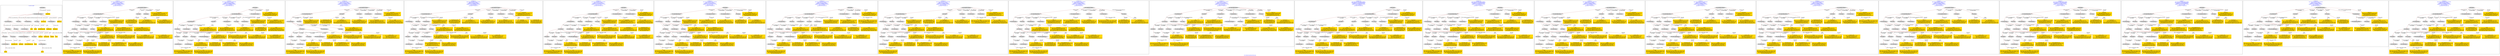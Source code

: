 digraph n0 {
fontcolor="blue"
remincross="true"
label="s15-s-detroit-institute-of-art.json"
subgraph cluster_0 {
label="1-correct model"
n2[style="filled",color="white",fillcolor="lightgray",label="E12_Production1"];
n3[style="filled",color="white",fillcolor="lightgray",label="E21_Person1"];
n4[style="filled",color="white",fillcolor="lightgray",label="E55_Type1"];
n5[style="filled",color="white",fillcolor="lightgray",label="E52_Time-Span3"];
n6[style="filled",color="white",fillcolor="lightgray",label="E69_Death1"];
n7[style="filled",color="white",fillcolor="lightgray",label="E74_Group1"];
n8[style="filled",color="white",fillcolor="lightgray",label="E82_Actor_Appellation1"];
n9[style="filled",color="white",fillcolor="lightgray",label="E67_Birth1"];
n10[shape="plaintext",style="filled",fillcolor="gold",label="artist_uri"];
n11[style="filled",color="white",fillcolor="lightgray",label="E22_Man-Made_Object1"];
n12[style="filled",color="white",fillcolor="lightgray",label="E35_Title1"];
n13[style="filled",color="white",fillcolor="lightgray",label="E8_Acquisition1"];
n14[style="filled",color="white",fillcolor="lightgray",label="E55_Type2"];
n15[shape="plaintext",style="filled",fillcolor="gold",label="provenance"];
n16[style="filled",color="white",fillcolor="lightgray",label="E54_Dimension1"];
n17[shape="plaintext",style="filled",fillcolor="gold",label="object_uri"];
n18[shape="plaintext",style="filled",fillcolor="gold",label="title"];
n19[style="filled",color="white",fillcolor="lightgray",label="E38_Image1"];
n20[shape="plaintext",style="filled",fillcolor="gold",label="imageURL"];
n21[style="filled",color="white",fillcolor="lightgray",label="E52_Time-Span1"];
n22[shape="plaintext",style="filled",fillcolor="gold",label="birth"];
n23[style="filled",color="white",fillcolor="lightgray",label="E52_Time-Span2"];
n24[shape="plaintext",style="filled",fillcolor="gold",label="death"];
n25[shape="plaintext",style="filled",fillcolor="gold",label="date"];
n26[shape="plaintext",style="filled",fillcolor="gold",label="dimensions"];
n27[shape="plaintext",style="filled",fillcolor="gold",label="medium_URI"];
n28[shape="plaintext",style="filled",fillcolor="gold",label="medium"];
n29[shape="plaintext",style="filled",fillcolor="gold",label="classification_URI"];
n30[shape="plaintext",style="filled",fillcolor="gold",label="classification"];
n31[shape="plaintext",style="filled",fillcolor="gold",label="nationality_URI"];
n32[shape="plaintext",style="filled",fillcolor="gold",label="nationality"];
n33[shape="plaintext",style="filled",fillcolor="gold",label="artist_appellation_uri"];
n34[shape="plaintext",style="filled",fillcolor="gold",label="name"];
n35[shape="plaintext",style="filled",fillcolor="gold",label="credit"];
}
subgraph cluster_1 {
label="candidate 0\nlink coherence:0.9411764705882353\nnode coherence:0.96875\nconfidence:0.548688417596451\nmapping score:0.5428498429025207\ncost:232.009702\n-precision:0.82-recall:0.85"
n37[style="filled",color="white",fillcolor="lightgray",label="E12_Production1"];
n38[style="filled",color="white",fillcolor="lightgray",label="E21_Person1"];
n39[style="filled",color="white",fillcolor="lightgray",label="E52_Time-Span2"];
n40[style="filled",color="white",fillcolor="lightgray",label="E55_Type1"];
n41[style="filled",color="white",fillcolor="lightgray",label="E67_Birth1"];
n42[style="filled",color="white",fillcolor="lightgray",label="E69_Death1"];
n43[style="filled",color="white",fillcolor="lightgray",label="E74_Group1"];
n44[style="filled",color="white",fillcolor="lightgray",label="E82_Actor_Appellation1"];
n45[style="filled",color="white",fillcolor="lightgray",label="E22_Man-Made_Object1"];
n46[style="filled",color="white",fillcolor="lightgray",label="E35_Title1"];
n47[style="filled",color="white",fillcolor="lightgray",label="E54_Dimension1"];
n48[style="filled",color="white",fillcolor="lightgray",label="E8_Acquisition1"];
n49[style="filled",color="white",fillcolor="lightgray",label="E33_Linguistic_Object1"];
n50[style="filled",color="white",fillcolor="lightgray",label="E55_Type3"];
n51[style="filled",color="white",fillcolor="lightgray",label="E52_Time-Span1"];
n52[style="filled",color="white",fillcolor="lightgray",label="E52_Time-Span3"];
n53[style="filled",color="white",fillcolor="lightgray",label="E38_Image1"];
n54[shape="plaintext",style="filled",fillcolor="gold",label="artist_appellation_uri\n[E82_Actor_Appellation,classLink,0.902]\n[E21_Person,classLink,0.071]\n[E30_Right,P3_has_note,0.014]\n[E8_Acquisition,P3_has_note,0.014]"];
n55[shape="plaintext",style="filled",fillcolor="gold",label="medium\n[E55_Type,label,0.486]\n[E29_Design_or_Procedure,P3_has_note,0.459]\n[E73_Information_Object,P3_has_note,0.03]\n[E33_Linguistic_Object,P3_has_note,0.026]"];
n56[shape="plaintext",style="filled",fillcolor="gold",label="object_uri\n[E22_Man-Made_Object,classLink,0.892]\n[E82_Actor_Appellation,label,0.042]\n[E30_Right,P3_has_note,0.033]\n[E8_Acquisition,P3_has_note,0.033]"];
n57[shape="plaintext",style="filled",fillcolor="gold",label="dimensions\n[E54_Dimension,P3_has_note,0.927]\n[E82_Actor_Appellation,label,0.035]\n[E33_Linguistic_Object,P3_has_note,0.026]\n[E52_Time-Span,P82b_end_of_the_end,0.011]"];
n58[shape="plaintext",style="filled",fillcolor="gold",label="provenance\n[E33_Linguistic_Object,P3_has_note,0.34]\n[E30_Right,P3_has_note,0.287]\n[E8_Acquisition,P3_has_note,0.255]\n[E73_Information_Object,P3_has_note,0.117]"];
n59[shape="plaintext",style="filled",fillcolor="gold",label="classification_URI\n[E55_Type,classLink,0.684]\n[E57_Material,classLink,0.139]\n[E74_Group,classLink,0.138]\n[E55_Type,label,0.038]"];
n60[shape="plaintext",style="filled",fillcolor="gold",label="death\n[E52_Time-Span,P82_at_some_time_within,0.399]\n[E52_Time-Span,P82b_end_of_the_end,0.349]\n[E52_Time-Span,P82a_begin_of_the_begin,0.214]\n[E52_Time-Span,label,0.038]"];
n61[shape="plaintext",style="filled",fillcolor="gold",label="artist_uri\n[E21_Person,classLink,0.46]\n[E82_Actor_Appellation,classLink,0.368]\n[E30_Right,P3_has_note,0.086]\n[E8_Acquisition,P3_has_note,0.086]"];
n62[shape="plaintext",style="filled",fillcolor="gold",label="credit\n[E30_Right,P3_has_note,0.47]\n[E8_Acquisition,P3_has_note,0.402]\n[E33_Linguistic_Object,P3_has_note,0.095]\n[E22_Man-Made_Object,classLink,0.033]"];
n63[shape="plaintext",style="filled",fillcolor="gold",label="date\n[E52_Time-Span,P82_at_some_time_within,0.421]\n[E52_Time-Span,P82a_begin_of_the_begin,0.379]\n[E52_Time-Span,P82b_end_of_the_end,0.15]\n[E52_Time-Span,label,0.05]"];
n64[shape="plaintext",style="filled",fillcolor="gold",label="title\n[E35_Title,label,0.319]\n[E33_Linguistic_Object,P3_has_note,0.28]\n[E22_Man-Made_Object,classLink,0.224]\n[E73_Information_Object,P3_has_note,0.177]"];
n65[shape="plaintext",style="filled",fillcolor="gold",label="classification\n[E55_Type,label,0.437]\n[E55_Type,classLink,0.312]\n[E73_Information_Object,P3_has_note,0.133]\n[E33_Linguistic_Object,P3_has_note,0.118]"];
n66[shape="plaintext",style="filled",fillcolor="gold",label="nationality\n[E74_Group,label,0.557]\n[E74_Group,classLink,0.348]\n[E8_Acquisition,P3_has_note,0.048]\n[E30_Right,P3_has_note,0.048]"];
n67[shape="plaintext",style="filled",fillcolor="gold",label="medium_URI\n[E57_Material,classLink,0.449]\n[E55_Type,classLink,0.431]\n[E74_Group,classLink,0.12]\n[E29_Design_or_Procedure,P3_has_note,0.0]"];
n68[shape="plaintext",style="filled",fillcolor="gold",label="birth\n[E52_Time-Span,P82a_begin_of_the_begin,0.515]\n[E52_Time-Span,P82_at_some_time_within,0.403]\n[E52_Time-Span,label,0.051]\n[E52_Time-Span,P82b_end_of_the_end,0.032]"];
n69[shape="plaintext",style="filled",fillcolor="gold",label="name\n[E82_Actor_Appellation,label,0.541]\n[E22_Man-Made_Object,classLink,0.25]\n[E30_Right,P3_has_note,0.108]\n[E8_Acquisition,P3_has_note,0.102]"];
n70[shape="plaintext",style="filled",fillcolor="gold",label="nationality_URI\n[E74_Group,classLink,0.763]\n[E55_Type,classLink,0.089]\n[E57_Material,classLink,0.084]\n[E74_Group,label,0.064]"];
n71[shape="plaintext",style="filled",fillcolor="gold",label="imageURL\n[E38_Image,classLink,0.512]\n[E22_Man-Made_Object,classLink,0.467]\n[E82_Actor_Appellation,label,0.012]\n[E30_Right,P3_has_note,0.009]"];
}
subgraph cluster_2 {
label="candidate 1\nlink coherence:0.9117647058823529\nnode coherence:0.96875\nconfidence:0.548688417596451\nmapping score:0.5428498429025207\ncost:133.009702\n-precision:0.88-recall:0.91"
n73[style="filled",color="white",fillcolor="lightgray",label="E12_Production1"];
n74[style="filled",color="white",fillcolor="lightgray",label="E21_Person1"];
n75[style="filled",color="white",fillcolor="lightgray",label="E52_Time-Span2"];
n76[style="filled",color="white",fillcolor="lightgray",label="E55_Type1"];
n77[style="filled",color="white",fillcolor="lightgray",label="E67_Birth1"];
n78[style="filled",color="white",fillcolor="lightgray",label="E69_Death1"];
n79[style="filled",color="white",fillcolor="lightgray",label="E74_Group1"];
n80[style="filled",color="white",fillcolor="lightgray",label="E82_Actor_Appellation1"];
n81[style="filled",color="white",fillcolor="lightgray",label="E22_Man-Made_Object1"];
n82[style="filled",color="white",fillcolor="lightgray",label="E35_Title1"];
n83[style="filled",color="white",fillcolor="lightgray",label="E54_Dimension1"];
n84[style="filled",color="white",fillcolor="lightgray",label="E55_Type2"];
n85[style="filled",color="white",fillcolor="lightgray",label="E8_Acquisition1"];
n86[style="filled",color="white",fillcolor="lightgray",label="E38_Image1"];
n87[style="filled",color="white",fillcolor="lightgray",label="E52_Time-Span1"];
n88[style="filled",color="white",fillcolor="lightgray",label="E52_Time-Span3"];
n89[style="filled",color="white",fillcolor="lightgray",label="E33_Linguistic_Object1"];
n90[shape="plaintext",style="filled",fillcolor="gold",label="artist_appellation_uri\n[E82_Actor_Appellation,classLink,0.902]\n[E21_Person,classLink,0.071]\n[E30_Right,P3_has_note,0.014]\n[E8_Acquisition,P3_has_note,0.014]"];
n91[shape="plaintext",style="filled",fillcolor="gold",label="medium\n[E55_Type,label,0.486]\n[E29_Design_or_Procedure,P3_has_note,0.459]\n[E73_Information_Object,P3_has_note,0.03]\n[E33_Linguistic_Object,P3_has_note,0.026]"];
n92[shape="plaintext",style="filled",fillcolor="gold",label="object_uri\n[E22_Man-Made_Object,classLink,0.892]\n[E82_Actor_Appellation,label,0.042]\n[E30_Right,P3_has_note,0.033]\n[E8_Acquisition,P3_has_note,0.033]"];
n93[shape="plaintext",style="filled",fillcolor="gold",label="dimensions\n[E54_Dimension,P3_has_note,0.927]\n[E82_Actor_Appellation,label,0.035]\n[E33_Linguistic_Object,P3_has_note,0.026]\n[E52_Time-Span,P82b_end_of_the_end,0.011]"];
n94[shape="plaintext",style="filled",fillcolor="gold",label="classification\n[E55_Type,label,0.437]\n[E55_Type,classLink,0.312]\n[E73_Information_Object,P3_has_note,0.133]\n[E33_Linguistic_Object,P3_has_note,0.118]"];
n95[shape="plaintext",style="filled",fillcolor="gold",label="provenance\n[E33_Linguistic_Object,P3_has_note,0.34]\n[E30_Right,P3_has_note,0.287]\n[E8_Acquisition,P3_has_note,0.255]\n[E73_Information_Object,P3_has_note,0.117]"];
n96[shape="plaintext",style="filled",fillcolor="gold",label="classification_URI\n[E55_Type,classLink,0.684]\n[E57_Material,classLink,0.139]\n[E74_Group,classLink,0.138]\n[E55_Type,label,0.038]"];
n97[shape="plaintext",style="filled",fillcolor="gold",label="death\n[E52_Time-Span,P82_at_some_time_within,0.399]\n[E52_Time-Span,P82b_end_of_the_end,0.349]\n[E52_Time-Span,P82a_begin_of_the_begin,0.214]\n[E52_Time-Span,label,0.038]"];
n98[shape="plaintext",style="filled",fillcolor="gold",label="artist_uri\n[E21_Person,classLink,0.46]\n[E82_Actor_Appellation,classLink,0.368]\n[E30_Right,P3_has_note,0.086]\n[E8_Acquisition,P3_has_note,0.086]"];
n99[shape="plaintext",style="filled",fillcolor="gold",label="credit\n[E30_Right,P3_has_note,0.47]\n[E8_Acquisition,P3_has_note,0.402]\n[E33_Linguistic_Object,P3_has_note,0.095]\n[E22_Man-Made_Object,classLink,0.033]"];
n100[shape="plaintext",style="filled",fillcolor="gold",label="date\n[E52_Time-Span,P82_at_some_time_within,0.421]\n[E52_Time-Span,P82a_begin_of_the_begin,0.379]\n[E52_Time-Span,P82b_end_of_the_end,0.15]\n[E52_Time-Span,label,0.05]"];
n101[shape="plaintext",style="filled",fillcolor="gold",label="title\n[E35_Title,label,0.319]\n[E33_Linguistic_Object,P3_has_note,0.28]\n[E22_Man-Made_Object,classLink,0.224]\n[E73_Information_Object,P3_has_note,0.177]"];
n102[shape="plaintext",style="filled",fillcolor="gold",label="nationality\n[E74_Group,label,0.557]\n[E74_Group,classLink,0.348]\n[E8_Acquisition,P3_has_note,0.048]\n[E30_Right,P3_has_note,0.048]"];
n103[shape="plaintext",style="filled",fillcolor="gold",label="medium_URI\n[E57_Material,classLink,0.449]\n[E55_Type,classLink,0.431]\n[E74_Group,classLink,0.12]\n[E29_Design_or_Procedure,P3_has_note,0.0]"];
n104[shape="plaintext",style="filled",fillcolor="gold",label="birth\n[E52_Time-Span,P82a_begin_of_the_begin,0.515]\n[E52_Time-Span,P82_at_some_time_within,0.403]\n[E52_Time-Span,label,0.051]\n[E52_Time-Span,P82b_end_of_the_end,0.032]"];
n105[shape="plaintext",style="filled",fillcolor="gold",label="name\n[E82_Actor_Appellation,label,0.541]\n[E22_Man-Made_Object,classLink,0.25]\n[E30_Right,P3_has_note,0.108]\n[E8_Acquisition,P3_has_note,0.102]"];
n106[shape="plaintext",style="filled",fillcolor="gold",label="nationality_URI\n[E74_Group,classLink,0.763]\n[E55_Type,classLink,0.089]\n[E57_Material,classLink,0.084]\n[E74_Group,label,0.064]"];
n107[shape="plaintext",style="filled",fillcolor="gold",label="imageURL\n[E38_Image,classLink,0.512]\n[E22_Man-Made_Object,classLink,0.467]\n[E82_Actor_Appellation,label,0.012]\n[E30_Right,P3_has_note,0.009]"];
}
subgraph cluster_3 {
label="candidate 10\nlink coherence:0.8823529411764706\nnode coherence:0.96875\nconfidence:0.548688417596451\nmapping score:0.5428498429025207\ncost:430.029726\n-precision:0.76-recall:0.79"
n109[style="filled",color="white",fillcolor="lightgray",label="E12_Production1"];
n110[style="filled",color="white",fillcolor="lightgray",label="E21_Person1"];
n111[style="filled",color="white",fillcolor="lightgray",label="E52_Time-Span2"];
n112[style="filled",color="white",fillcolor="lightgray",label="E55_Type1"];
n113[style="filled",color="white",fillcolor="lightgray",label="E67_Birth1"];
n114[style="filled",color="white",fillcolor="lightgray",label="E69_Death1"];
n115[style="filled",color="white",fillcolor="lightgray",label="E74_Group1"];
n116[style="filled",color="white",fillcolor="lightgray",label="E82_Actor_Appellation1"];
n117[style="filled",color="white",fillcolor="lightgray",label="E22_Man-Made_Object1"];
n118[style="filled",color="white",fillcolor="lightgray",label="E35_Title1"];
n119[style="filled",color="white",fillcolor="lightgray",label="E33_Linguistic_Object1"];
n120[style="filled",color="white",fillcolor="lightgray",label="E55_Type3"];
n121[style="filled",color="white",fillcolor="lightgray",label="E52_Time-Span1"];
n122[style="filled",color="white",fillcolor="lightgray",label="E52_Time-Span3"];
n123[style="filled",color="white",fillcolor="lightgray",label="E38_Image1"];
n124[style="filled",color="white",fillcolor="lightgray",label="E54_Dimension1"];
n125[style="filled",color="white",fillcolor="lightgray",label="E8_Acquisition1"];
n126[shape="plaintext",style="filled",fillcolor="gold",label="artist_appellation_uri\n[E82_Actor_Appellation,classLink,0.902]\n[E21_Person,classLink,0.071]\n[E30_Right,P3_has_note,0.014]\n[E8_Acquisition,P3_has_note,0.014]"];
n127[shape="plaintext",style="filled",fillcolor="gold",label="medium\n[E55_Type,label,0.486]\n[E29_Design_or_Procedure,P3_has_note,0.459]\n[E73_Information_Object,P3_has_note,0.03]\n[E33_Linguistic_Object,P3_has_note,0.026]"];
n128[shape="plaintext",style="filled",fillcolor="gold",label="object_uri\n[E22_Man-Made_Object,classLink,0.892]\n[E82_Actor_Appellation,label,0.042]\n[E30_Right,P3_has_note,0.033]\n[E8_Acquisition,P3_has_note,0.033]"];
n129[shape="plaintext",style="filled",fillcolor="gold",label="dimensions\n[E54_Dimension,P3_has_note,0.927]\n[E82_Actor_Appellation,label,0.035]\n[E33_Linguistic_Object,P3_has_note,0.026]\n[E52_Time-Span,P82b_end_of_the_end,0.011]"];
n130[shape="plaintext",style="filled",fillcolor="gold",label="provenance\n[E33_Linguistic_Object,P3_has_note,0.34]\n[E30_Right,P3_has_note,0.287]\n[E8_Acquisition,P3_has_note,0.255]\n[E73_Information_Object,P3_has_note,0.117]"];
n131[shape="plaintext",style="filled",fillcolor="gold",label="classification_URI\n[E55_Type,classLink,0.684]\n[E57_Material,classLink,0.139]\n[E74_Group,classLink,0.138]\n[E55_Type,label,0.038]"];
n132[shape="plaintext",style="filled",fillcolor="gold",label="death\n[E52_Time-Span,P82_at_some_time_within,0.399]\n[E52_Time-Span,P82b_end_of_the_end,0.349]\n[E52_Time-Span,P82a_begin_of_the_begin,0.214]\n[E52_Time-Span,label,0.038]"];
n133[shape="plaintext",style="filled",fillcolor="gold",label="artist_uri\n[E21_Person,classLink,0.46]\n[E82_Actor_Appellation,classLink,0.368]\n[E30_Right,P3_has_note,0.086]\n[E8_Acquisition,P3_has_note,0.086]"];
n134[shape="plaintext",style="filled",fillcolor="gold",label="credit\n[E30_Right,P3_has_note,0.47]\n[E8_Acquisition,P3_has_note,0.402]\n[E33_Linguistic_Object,P3_has_note,0.095]\n[E22_Man-Made_Object,classLink,0.033]"];
n135[shape="plaintext",style="filled",fillcolor="gold",label="date\n[E52_Time-Span,P82_at_some_time_within,0.421]\n[E52_Time-Span,P82a_begin_of_the_begin,0.379]\n[E52_Time-Span,P82b_end_of_the_end,0.15]\n[E52_Time-Span,label,0.05]"];
n136[shape="plaintext",style="filled",fillcolor="gold",label="title\n[E35_Title,label,0.319]\n[E33_Linguistic_Object,P3_has_note,0.28]\n[E22_Man-Made_Object,classLink,0.224]\n[E73_Information_Object,P3_has_note,0.177]"];
n137[shape="plaintext",style="filled",fillcolor="gold",label="classification\n[E55_Type,label,0.437]\n[E55_Type,classLink,0.312]\n[E73_Information_Object,P3_has_note,0.133]\n[E33_Linguistic_Object,P3_has_note,0.118]"];
n138[shape="plaintext",style="filled",fillcolor="gold",label="nationality\n[E74_Group,label,0.557]\n[E74_Group,classLink,0.348]\n[E8_Acquisition,P3_has_note,0.048]\n[E30_Right,P3_has_note,0.048]"];
n139[shape="plaintext",style="filled",fillcolor="gold",label="medium_URI\n[E57_Material,classLink,0.449]\n[E55_Type,classLink,0.431]\n[E74_Group,classLink,0.12]\n[E29_Design_or_Procedure,P3_has_note,0.0]"];
n140[shape="plaintext",style="filled",fillcolor="gold",label="birth\n[E52_Time-Span,P82a_begin_of_the_begin,0.515]\n[E52_Time-Span,P82_at_some_time_within,0.403]\n[E52_Time-Span,label,0.051]\n[E52_Time-Span,P82b_end_of_the_end,0.032]"];
n141[shape="plaintext",style="filled",fillcolor="gold",label="name\n[E82_Actor_Appellation,label,0.541]\n[E22_Man-Made_Object,classLink,0.25]\n[E30_Right,P3_has_note,0.108]\n[E8_Acquisition,P3_has_note,0.102]"];
n142[shape="plaintext",style="filled",fillcolor="gold",label="nationality_URI\n[E74_Group,classLink,0.763]\n[E55_Type,classLink,0.089]\n[E57_Material,classLink,0.084]\n[E74_Group,label,0.064]"];
n143[shape="plaintext",style="filled",fillcolor="gold",label="imageURL\n[E38_Image,classLink,0.512]\n[E22_Man-Made_Object,classLink,0.467]\n[E82_Actor_Appellation,label,0.012]\n[E30_Right,P3_has_note,0.009]"];
}
subgraph cluster_4 {
label="candidate 11\nlink coherence:0.8823529411764706\nnode coherence:0.96875\nconfidence:0.548688417596451\nmapping score:0.5428498429025207\ncost:430.029746\n-precision:0.76-recall:0.79"
n145[style="filled",color="white",fillcolor="lightgray",label="E12_Production1"];
n146[style="filled",color="white",fillcolor="lightgray",label="E21_Person1"];
n147[style="filled",color="white",fillcolor="lightgray",label="E52_Time-Span2"];
n148[style="filled",color="white",fillcolor="lightgray",label="E55_Type1"];
n149[style="filled",color="white",fillcolor="lightgray",label="E67_Birth1"];
n150[style="filled",color="white",fillcolor="lightgray",label="E69_Death1"];
n151[style="filled",color="white",fillcolor="lightgray",label="E82_Actor_Appellation1"];
n152[style="filled",color="white",fillcolor="lightgray",label="E22_Man-Made_Object1"];
n153[style="filled",color="white",fillcolor="lightgray",label="E35_Title1"];
n154[style="filled",color="white",fillcolor="lightgray",label="E8_Acquisition1"];
n155[style="filled",color="white",fillcolor="lightgray",label="E33_Linguistic_Object1"];
n156[style="filled",color="white",fillcolor="lightgray",label="E55_Type3"];
n157[style="filled",color="white",fillcolor="lightgray",label="E52_Time-Span1"];
n158[style="filled",color="white",fillcolor="lightgray",label="E52_Time-Span3"];
n159[style="filled",color="white",fillcolor="lightgray",label="E38_Image1"];
n160[style="filled",color="white",fillcolor="lightgray",label="E54_Dimension1"];
n161[style="filled",color="white",fillcolor="lightgray",label="E74_Group1"];
n162[shape="plaintext",style="filled",fillcolor="gold",label="artist_appellation_uri\n[E82_Actor_Appellation,classLink,0.902]\n[E21_Person,classLink,0.071]\n[E30_Right,P3_has_note,0.014]\n[E8_Acquisition,P3_has_note,0.014]"];
n163[shape="plaintext",style="filled",fillcolor="gold",label="medium\n[E55_Type,label,0.486]\n[E29_Design_or_Procedure,P3_has_note,0.459]\n[E73_Information_Object,P3_has_note,0.03]\n[E33_Linguistic_Object,P3_has_note,0.026]"];
n164[shape="plaintext",style="filled",fillcolor="gold",label="object_uri\n[E22_Man-Made_Object,classLink,0.892]\n[E82_Actor_Appellation,label,0.042]\n[E30_Right,P3_has_note,0.033]\n[E8_Acquisition,P3_has_note,0.033]"];
n165[shape="plaintext",style="filled",fillcolor="gold",label="dimensions\n[E54_Dimension,P3_has_note,0.927]\n[E82_Actor_Appellation,label,0.035]\n[E33_Linguistic_Object,P3_has_note,0.026]\n[E52_Time-Span,P82b_end_of_the_end,0.011]"];
n166[shape="plaintext",style="filled",fillcolor="gold",label="provenance\n[E33_Linguistic_Object,P3_has_note,0.34]\n[E30_Right,P3_has_note,0.287]\n[E8_Acquisition,P3_has_note,0.255]\n[E73_Information_Object,P3_has_note,0.117]"];
n167[shape="plaintext",style="filled",fillcolor="gold",label="classification_URI\n[E55_Type,classLink,0.684]\n[E57_Material,classLink,0.139]\n[E74_Group,classLink,0.138]\n[E55_Type,label,0.038]"];
n168[shape="plaintext",style="filled",fillcolor="gold",label="death\n[E52_Time-Span,P82_at_some_time_within,0.399]\n[E52_Time-Span,P82b_end_of_the_end,0.349]\n[E52_Time-Span,P82a_begin_of_the_begin,0.214]\n[E52_Time-Span,label,0.038]"];
n169[shape="plaintext",style="filled",fillcolor="gold",label="artist_uri\n[E21_Person,classLink,0.46]\n[E82_Actor_Appellation,classLink,0.368]\n[E30_Right,P3_has_note,0.086]\n[E8_Acquisition,P3_has_note,0.086]"];
n170[shape="plaintext",style="filled",fillcolor="gold",label="credit\n[E30_Right,P3_has_note,0.47]\n[E8_Acquisition,P3_has_note,0.402]\n[E33_Linguistic_Object,P3_has_note,0.095]\n[E22_Man-Made_Object,classLink,0.033]"];
n171[shape="plaintext",style="filled",fillcolor="gold",label="date\n[E52_Time-Span,P82_at_some_time_within,0.421]\n[E52_Time-Span,P82a_begin_of_the_begin,0.379]\n[E52_Time-Span,P82b_end_of_the_end,0.15]\n[E52_Time-Span,label,0.05]"];
n172[shape="plaintext",style="filled",fillcolor="gold",label="title\n[E35_Title,label,0.319]\n[E33_Linguistic_Object,P3_has_note,0.28]\n[E22_Man-Made_Object,classLink,0.224]\n[E73_Information_Object,P3_has_note,0.177]"];
n173[shape="plaintext",style="filled",fillcolor="gold",label="classification\n[E55_Type,label,0.437]\n[E55_Type,classLink,0.312]\n[E73_Information_Object,P3_has_note,0.133]\n[E33_Linguistic_Object,P3_has_note,0.118]"];
n174[shape="plaintext",style="filled",fillcolor="gold",label="nationality\n[E74_Group,label,0.557]\n[E74_Group,classLink,0.348]\n[E8_Acquisition,P3_has_note,0.048]\n[E30_Right,P3_has_note,0.048]"];
n175[shape="plaintext",style="filled",fillcolor="gold",label="medium_URI\n[E57_Material,classLink,0.449]\n[E55_Type,classLink,0.431]\n[E74_Group,classLink,0.12]\n[E29_Design_or_Procedure,P3_has_note,0.0]"];
n176[shape="plaintext",style="filled",fillcolor="gold",label="birth\n[E52_Time-Span,P82a_begin_of_the_begin,0.515]\n[E52_Time-Span,P82_at_some_time_within,0.403]\n[E52_Time-Span,label,0.051]\n[E52_Time-Span,P82b_end_of_the_end,0.032]"];
n177[shape="plaintext",style="filled",fillcolor="gold",label="name\n[E82_Actor_Appellation,label,0.541]\n[E22_Man-Made_Object,classLink,0.25]\n[E30_Right,P3_has_note,0.108]\n[E8_Acquisition,P3_has_note,0.102]"];
n178[shape="plaintext",style="filled",fillcolor="gold",label="nationality_URI\n[E74_Group,classLink,0.763]\n[E55_Type,classLink,0.089]\n[E57_Material,classLink,0.084]\n[E74_Group,label,0.064]"];
n179[shape="plaintext",style="filled",fillcolor="gold",label="imageURL\n[E38_Image,classLink,0.512]\n[E22_Man-Made_Object,classLink,0.467]\n[E82_Actor_Appellation,label,0.012]\n[E30_Right,P3_has_note,0.009]"];
}
subgraph cluster_5 {
label="candidate 12\nlink coherence:0.8823529411764706\nnode coherence:0.96875\nconfidence:0.5316493801320351\nmapping score:0.5371701637477154\ncost:232.019704\n-precision:0.82-recall:0.85"
n181[style="filled",color="white",fillcolor="lightgray",label="E12_Production1"];
n182[style="filled",color="white",fillcolor="lightgray",label="E21_Person1"];
n183[style="filled",color="white",fillcolor="lightgray",label="E52_Time-Span2"];
n184[style="filled",color="white",fillcolor="lightgray",label="E55_Type1"];
n185[style="filled",color="white",fillcolor="lightgray",label="E67_Birth1"];
n186[style="filled",color="white",fillcolor="lightgray",label="E69_Death1"];
n187[style="filled",color="white",fillcolor="lightgray",label="E74_Group1"];
n188[style="filled",color="white",fillcolor="lightgray",label="E82_Actor_Appellation1"];
n189[style="filled",color="white",fillcolor="lightgray",label="E22_Man-Made_Object1"];
n190[style="filled",color="white",fillcolor="lightgray",label="E35_Title1"];
n191[style="filled",color="white",fillcolor="lightgray",label="E54_Dimension1"];
n192[style="filled",color="white",fillcolor="lightgray",label="E55_Type2"];
n193[style="filled",color="white",fillcolor="lightgray",label="E38_Image1"];
n194[style="filled",color="white",fillcolor="lightgray",label="E52_Time-Span1"];
n195[style="filled",color="white",fillcolor="lightgray",label="E52_Time-Span3"];
n196[style="filled",color="white",fillcolor="lightgray",label="E33_Linguistic_Object1"];
n197[style="filled",color="white",fillcolor="lightgray",label="E33_Linguistic_Object2"];
n198[shape="plaintext",style="filled",fillcolor="gold",label="artist_appellation_uri\n[E82_Actor_Appellation,classLink,0.902]\n[E21_Person,classLink,0.071]\n[E30_Right,P3_has_note,0.014]\n[E8_Acquisition,P3_has_note,0.014]"];
n199[shape="plaintext",style="filled",fillcolor="gold",label="medium\n[E55_Type,label,0.486]\n[E29_Design_or_Procedure,P3_has_note,0.459]\n[E73_Information_Object,P3_has_note,0.03]\n[E33_Linguistic_Object,P3_has_note,0.026]"];
n200[shape="plaintext",style="filled",fillcolor="gold",label="credit\n[E30_Right,P3_has_note,0.47]\n[E8_Acquisition,P3_has_note,0.402]\n[E33_Linguistic_Object,P3_has_note,0.095]\n[E22_Man-Made_Object,classLink,0.033]"];
n201[shape="plaintext",style="filled",fillcolor="gold",label="object_uri\n[E22_Man-Made_Object,classLink,0.892]\n[E82_Actor_Appellation,label,0.042]\n[E30_Right,P3_has_note,0.033]\n[E8_Acquisition,P3_has_note,0.033]"];
n202[shape="plaintext",style="filled",fillcolor="gold",label="dimensions\n[E54_Dimension,P3_has_note,0.927]\n[E82_Actor_Appellation,label,0.035]\n[E33_Linguistic_Object,P3_has_note,0.026]\n[E52_Time-Span,P82b_end_of_the_end,0.011]"];
n203[shape="plaintext",style="filled",fillcolor="gold",label="classification\n[E55_Type,label,0.437]\n[E55_Type,classLink,0.312]\n[E73_Information_Object,P3_has_note,0.133]\n[E33_Linguistic_Object,P3_has_note,0.118]"];
n204[shape="plaintext",style="filled",fillcolor="gold",label="provenance\n[E33_Linguistic_Object,P3_has_note,0.34]\n[E30_Right,P3_has_note,0.287]\n[E8_Acquisition,P3_has_note,0.255]\n[E73_Information_Object,P3_has_note,0.117]"];
n205[shape="plaintext",style="filled",fillcolor="gold",label="classification_URI\n[E55_Type,classLink,0.684]\n[E57_Material,classLink,0.139]\n[E74_Group,classLink,0.138]\n[E55_Type,label,0.038]"];
n206[shape="plaintext",style="filled",fillcolor="gold",label="death\n[E52_Time-Span,P82_at_some_time_within,0.399]\n[E52_Time-Span,P82b_end_of_the_end,0.349]\n[E52_Time-Span,P82a_begin_of_the_begin,0.214]\n[E52_Time-Span,label,0.038]"];
n207[shape="plaintext",style="filled",fillcolor="gold",label="artist_uri\n[E21_Person,classLink,0.46]\n[E82_Actor_Appellation,classLink,0.368]\n[E30_Right,P3_has_note,0.086]\n[E8_Acquisition,P3_has_note,0.086]"];
n208[shape="plaintext",style="filled",fillcolor="gold",label="date\n[E52_Time-Span,P82_at_some_time_within,0.421]\n[E52_Time-Span,P82a_begin_of_the_begin,0.379]\n[E52_Time-Span,P82b_end_of_the_end,0.15]\n[E52_Time-Span,label,0.05]"];
n209[shape="plaintext",style="filled",fillcolor="gold",label="title\n[E35_Title,label,0.319]\n[E33_Linguistic_Object,P3_has_note,0.28]\n[E22_Man-Made_Object,classLink,0.224]\n[E73_Information_Object,P3_has_note,0.177]"];
n210[shape="plaintext",style="filled",fillcolor="gold",label="nationality\n[E74_Group,label,0.557]\n[E74_Group,classLink,0.348]\n[E8_Acquisition,P3_has_note,0.048]\n[E30_Right,P3_has_note,0.048]"];
n211[shape="plaintext",style="filled",fillcolor="gold",label="medium_URI\n[E57_Material,classLink,0.449]\n[E55_Type,classLink,0.431]\n[E74_Group,classLink,0.12]\n[E29_Design_or_Procedure,P3_has_note,0.0]"];
n212[shape="plaintext",style="filled",fillcolor="gold",label="birth\n[E52_Time-Span,P82a_begin_of_the_begin,0.515]\n[E52_Time-Span,P82_at_some_time_within,0.403]\n[E52_Time-Span,label,0.051]\n[E52_Time-Span,P82b_end_of_the_end,0.032]"];
n213[shape="plaintext",style="filled",fillcolor="gold",label="name\n[E82_Actor_Appellation,label,0.541]\n[E22_Man-Made_Object,classLink,0.25]\n[E30_Right,P3_has_note,0.108]\n[E8_Acquisition,P3_has_note,0.102]"];
n214[shape="plaintext",style="filled",fillcolor="gold",label="nationality_URI\n[E74_Group,classLink,0.763]\n[E55_Type,classLink,0.089]\n[E57_Material,classLink,0.084]\n[E74_Group,label,0.064]"];
n215[shape="plaintext",style="filled",fillcolor="gold",label="imageURL\n[E38_Image,classLink,0.512]\n[E22_Man-Made_Object,classLink,0.467]\n[E82_Actor_Appellation,label,0.012]\n[E30_Right,P3_has_note,0.009]"];
}
subgraph cluster_6 {
label="candidate 13\nlink coherence:0.8823529411764706\nnode coherence:0.96875\nconfidence:0.5316493801320351\nmapping score:0.5371701637477154\ncost:430.029706\n-precision:0.79-recall:0.82"
n217[style="filled",color="white",fillcolor="lightgray",label="E12_Production1"];
n218[style="filled",color="white",fillcolor="lightgray",label="E21_Person1"];
n219[style="filled",color="white",fillcolor="lightgray",label="E52_Time-Span2"];
n220[style="filled",color="white",fillcolor="lightgray",label="E55_Type1"];
n221[style="filled",color="white",fillcolor="lightgray",label="E67_Birth1"];
n222[style="filled",color="white",fillcolor="lightgray",label="E69_Death1"];
n223[style="filled",color="white",fillcolor="lightgray",label="E74_Group1"];
n224[style="filled",color="white",fillcolor="lightgray",label="E82_Actor_Appellation1"];
n225[style="filled",color="white",fillcolor="lightgray",label="E22_Man-Made_Object1"];
n226[style="filled",color="white",fillcolor="lightgray",label="E35_Title1"];
n227[style="filled",color="white",fillcolor="lightgray",label="E54_Dimension1"];
n228[style="filled",color="white",fillcolor="lightgray",label="E38_Image1"];
n229[style="filled",color="white",fillcolor="lightgray",label="E52_Time-Span1"];
n230[style="filled",color="white",fillcolor="lightgray",label="E52_Time-Span3"];
n231[style="filled",color="white",fillcolor="lightgray",label="E33_Linguistic_Object1"];
n232[style="filled",color="white",fillcolor="lightgray",label="E33_Linguistic_Object2"];
n233[style="filled",color="white",fillcolor="lightgray",label="E55_Type3"];
n234[shape="plaintext",style="filled",fillcolor="gold",label="artist_appellation_uri\n[E82_Actor_Appellation,classLink,0.902]\n[E21_Person,classLink,0.071]\n[E30_Right,P3_has_note,0.014]\n[E8_Acquisition,P3_has_note,0.014]"];
n235[shape="plaintext",style="filled",fillcolor="gold",label="medium\n[E55_Type,label,0.486]\n[E29_Design_or_Procedure,P3_has_note,0.459]\n[E73_Information_Object,P3_has_note,0.03]\n[E33_Linguistic_Object,P3_has_note,0.026]"];
n236[shape="plaintext",style="filled",fillcolor="gold",label="credit\n[E30_Right,P3_has_note,0.47]\n[E8_Acquisition,P3_has_note,0.402]\n[E33_Linguistic_Object,P3_has_note,0.095]\n[E22_Man-Made_Object,classLink,0.033]"];
n237[shape="plaintext",style="filled",fillcolor="gold",label="object_uri\n[E22_Man-Made_Object,classLink,0.892]\n[E82_Actor_Appellation,label,0.042]\n[E30_Right,P3_has_note,0.033]\n[E8_Acquisition,P3_has_note,0.033]"];
n238[shape="plaintext",style="filled",fillcolor="gold",label="dimensions\n[E54_Dimension,P3_has_note,0.927]\n[E82_Actor_Appellation,label,0.035]\n[E33_Linguistic_Object,P3_has_note,0.026]\n[E52_Time-Span,P82b_end_of_the_end,0.011]"];
n239[shape="plaintext",style="filled",fillcolor="gold",label="provenance\n[E33_Linguistic_Object,P3_has_note,0.34]\n[E30_Right,P3_has_note,0.287]\n[E8_Acquisition,P3_has_note,0.255]\n[E73_Information_Object,P3_has_note,0.117]"];
n240[shape="plaintext",style="filled",fillcolor="gold",label="classification_URI\n[E55_Type,classLink,0.684]\n[E57_Material,classLink,0.139]\n[E74_Group,classLink,0.138]\n[E55_Type,label,0.038]"];
n241[shape="plaintext",style="filled",fillcolor="gold",label="death\n[E52_Time-Span,P82_at_some_time_within,0.399]\n[E52_Time-Span,P82b_end_of_the_end,0.349]\n[E52_Time-Span,P82a_begin_of_the_begin,0.214]\n[E52_Time-Span,label,0.038]"];
n242[shape="plaintext",style="filled",fillcolor="gold",label="artist_uri\n[E21_Person,classLink,0.46]\n[E82_Actor_Appellation,classLink,0.368]\n[E30_Right,P3_has_note,0.086]\n[E8_Acquisition,P3_has_note,0.086]"];
n243[shape="plaintext",style="filled",fillcolor="gold",label="date\n[E52_Time-Span,P82_at_some_time_within,0.421]\n[E52_Time-Span,P82a_begin_of_the_begin,0.379]\n[E52_Time-Span,P82b_end_of_the_end,0.15]\n[E52_Time-Span,label,0.05]"];
n244[shape="plaintext",style="filled",fillcolor="gold",label="title\n[E35_Title,label,0.319]\n[E33_Linguistic_Object,P3_has_note,0.28]\n[E22_Man-Made_Object,classLink,0.224]\n[E73_Information_Object,P3_has_note,0.177]"];
n245[shape="plaintext",style="filled",fillcolor="gold",label="classification\n[E55_Type,label,0.437]\n[E55_Type,classLink,0.312]\n[E73_Information_Object,P3_has_note,0.133]\n[E33_Linguistic_Object,P3_has_note,0.118]"];
n246[shape="plaintext",style="filled",fillcolor="gold",label="nationality\n[E74_Group,label,0.557]\n[E74_Group,classLink,0.348]\n[E8_Acquisition,P3_has_note,0.048]\n[E30_Right,P3_has_note,0.048]"];
n247[shape="plaintext",style="filled",fillcolor="gold",label="medium_URI\n[E57_Material,classLink,0.449]\n[E55_Type,classLink,0.431]\n[E74_Group,classLink,0.12]\n[E29_Design_or_Procedure,P3_has_note,0.0]"];
n248[shape="plaintext",style="filled",fillcolor="gold",label="birth\n[E52_Time-Span,P82a_begin_of_the_begin,0.515]\n[E52_Time-Span,P82_at_some_time_within,0.403]\n[E52_Time-Span,label,0.051]\n[E52_Time-Span,P82b_end_of_the_end,0.032]"];
n249[shape="plaintext",style="filled",fillcolor="gold",label="name\n[E82_Actor_Appellation,label,0.541]\n[E22_Man-Made_Object,classLink,0.25]\n[E30_Right,P3_has_note,0.108]\n[E8_Acquisition,P3_has_note,0.102]"];
n250[shape="plaintext",style="filled",fillcolor="gold",label="nationality_URI\n[E74_Group,classLink,0.763]\n[E55_Type,classLink,0.089]\n[E57_Material,classLink,0.084]\n[E74_Group,label,0.064]"];
n251[shape="plaintext",style="filled",fillcolor="gold",label="imageURL\n[E38_Image,classLink,0.512]\n[E22_Man-Made_Object,classLink,0.467]\n[E82_Actor_Appellation,label,0.012]\n[E30_Right,P3_has_note,0.009]"];
}
subgraph cluster_7 {
label="candidate 14\nlink coherence:0.8787878787878788\nnode coherence:0.96875\nconfidence:0.548688417596451\nmapping score:0.5428498429025207\ncost:231.019754\n-precision:0.85-recall:0.85"
n253[style="filled",color="white",fillcolor="lightgray",label="E12_Production1"];
n254[style="filled",color="white",fillcolor="lightgray",label="E21_Person1"];
n255[style="filled",color="white",fillcolor="lightgray",label="E52_Time-Span2"];
n256[style="filled",color="white",fillcolor="lightgray",label="E55_Type1"];
n257[style="filled",color="white",fillcolor="lightgray",label="E69_Death1"];
n258[style="filled",color="white",fillcolor="lightgray",label="E74_Group1"];
n259[style="filled",color="white",fillcolor="lightgray",label="E82_Actor_Appellation1"];
n260[style="filled",color="white",fillcolor="lightgray",label="E22_Man-Made_Object1"];
n261[style="filled",color="white",fillcolor="lightgray",label="E35_Title1"];
n262[style="filled",color="white",fillcolor="lightgray",label="E54_Dimension1"];
n263[style="filled",color="white",fillcolor="lightgray",label="E55_Type2"];
n264[style="filled",color="white",fillcolor="lightgray",label="E8_Acquisition1"];
n265[style="filled",color="white",fillcolor="lightgray",label="E38_Image1"];
n266[style="filled",color="white",fillcolor="lightgray",label="E52_Time-Span3"];
n267[style="filled",color="white",fillcolor="lightgray",label="E33_Linguistic_Object1"];
n268[style="filled",color="white",fillcolor="lightgray",label="E52_Time-Span1"];
n269[shape="plaintext",style="filled",fillcolor="gold",label="artist_appellation_uri\n[E82_Actor_Appellation,classLink,0.902]\n[E21_Person,classLink,0.071]\n[E30_Right,P3_has_note,0.014]\n[E8_Acquisition,P3_has_note,0.014]"];
n270[shape="plaintext",style="filled",fillcolor="gold",label="medium\n[E55_Type,label,0.486]\n[E29_Design_or_Procedure,P3_has_note,0.459]\n[E73_Information_Object,P3_has_note,0.03]\n[E33_Linguistic_Object,P3_has_note,0.026]"];
n271[shape="plaintext",style="filled",fillcolor="gold",label="object_uri\n[E22_Man-Made_Object,classLink,0.892]\n[E82_Actor_Appellation,label,0.042]\n[E30_Right,P3_has_note,0.033]\n[E8_Acquisition,P3_has_note,0.033]"];
n272[shape="plaintext",style="filled",fillcolor="gold",label="dimensions\n[E54_Dimension,P3_has_note,0.927]\n[E82_Actor_Appellation,label,0.035]\n[E33_Linguistic_Object,P3_has_note,0.026]\n[E52_Time-Span,P82b_end_of_the_end,0.011]"];
n273[shape="plaintext",style="filled",fillcolor="gold",label="classification\n[E55_Type,label,0.437]\n[E55_Type,classLink,0.312]\n[E73_Information_Object,P3_has_note,0.133]\n[E33_Linguistic_Object,P3_has_note,0.118]"];
n274[shape="plaintext",style="filled",fillcolor="gold",label="provenance\n[E33_Linguistic_Object,P3_has_note,0.34]\n[E30_Right,P3_has_note,0.287]\n[E8_Acquisition,P3_has_note,0.255]\n[E73_Information_Object,P3_has_note,0.117]"];
n275[shape="plaintext",style="filled",fillcolor="gold",label="classification_URI\n[E55_Type,classLink,0.684]\n[E57_Material,classLink,0.139]\n[E74_Group,classLink,0.138]\n[E55_Type,label,0.038]"];
n276[shape="plaintext",style="filled",fillcolor="gold",label="death\n[E52_Time-Span,P82_at_some_time_within,0.399]\n[E52_Time-Span,P82b_end_of_the_end,0.349]\n[E52_Time-Span,P82a_begin_of_the_begin,0.214]\n[E52_Time-Span,label,0.038]"];
n277[shape="plaintext",style="filled",fillcolor="gold",label="artist_uri\n[E21_Person,classLink,0.46]\n[E82_Actor_Appellation,classLink,0.368]\n[E30_Right,P3_has_note,0.086]\n[E8_Acquisition,P3_has_note,0.086]"];
n278[shape="plaintext",style="filled",fillcolor="gold",label="credit\n[E30_Right,P3_has_note,0.47]\n[E8_Acquisition,P3_has_note,0.402]\n[E33_Linguistic_Object,P3_has_note,0.095]\n[E22_Man-Made_Object,classLink,0.033]"];
n279[shape="plaintext",style="filled",fillcolor="gold",label="date\n[E52_Time-Span,P82_at_some_time_within,0.421]\n[E52_Time-Span,P82a_begin_of_the_begin,0.379]\n[E52_Time-Span,P82b_end_of_the_end,0.15]\n[E52_Time-Span,label,0.05]"];
n280[shape="plaintext",style="filled",fillcolor="gold",label="title\n[E35_Title,label,0.319]\n[E33_Linguistic_Object,P3_has_note,0.28]\n[E22_Man-Made_Object,classLink,0.224]\n[E73_Information_Object,P3_has_note,0.177]"];
n281[shape="plaintext",style="filled",fillcolor="gold",label="nationality\n[E74_Group,label,0.557]\n[E74_Group,classLink,0.348]\n[E8_Acquisition,P3_has_note,0.048]\n[E30_Right,P3_has_note,0.048]"];
n282[shape="plaintext",style="filled",fillcolor="gold",label="medium_URI\n[E57_Material,classLink,0.449]\n[E55_Type,classLink,0.431]\n[E74_Group,classLink,0.12]\n[E29_Design_or_Procedure,P3_has_note,0.0]"];
n283[shape="plaintext",style="filled",fillcolor="gold",label="birth\n[E52_Time-Span,P82a_begin_of_the_begin,0.515]\n[E52_Time-Span,P82_at_some_time_within,0.403]\n[E52_Time-Span,label,0.051]\n[E52_Time-Span,P82b_end_of_the_end,0.032]"];
n284[shape="plaintext",style="filled",fillcolor="gold",label="name\n[E82_Actor_Appellation,label,0.541]\n[E22_Man-Made_Object,classLink,0.25]\n[E30_Right,P3_has_note,0.108]\n[E8_Acquisition,P3_has_note,0.102]"];
n285[shape="plaintext",style="filled",fillcolor="gold",label="nationality_URI\n[E74_Group,classLink,0.763]\n[E55_Type,classLink,0.089]\n[E57_Material,classLink,0.084]\n[E74_Group,label,0.064]"];
n286[shape="plaintext",style="filled",fillcolor="gold",label="imageURL\n[E38_Image,classLink,0.512]\n[E22_Man-Made_Object,classLink,0.467]\n[E82_Actor_Appellation,label,0.012]\n[E30_Right,P3_has_note,0.009]"];
}
subgraph cluster_8 {
label="candidate 15\nlink coherence:0.8787878787878788\nnode coherence:0.96875\nconfidence:0.548688417596451\nmapping score:0.5428498429025207\ncost:429.029756\n-precision:0.76-recall:0.76"
n288[style="filled",color="white",fillcolor="lightgray",label="E12_Production1"];
n289[style="filled",color="white",fillcolor="lightgray",label="E21_Person1"];
n290[style="filled",color="white",fillcolor="lightgray",label="E52_Time-Span2"];
n291[style="filled",color="white",fillcolor="lightgray",label="E55_Type1"];
n292[style="filled",color="white",fillcolor="lightgray",label="E69_Death1"];
n293[style="filled",color="white",fillcolor="lightgray",label="E74_Group1"];
n294[style="filled",color="white",fillcolor="lightgray",label="E82_Actor_Appellation1"];
n295[style="filled",color="white",fillcolor="lightgray",label="E22_Man-Made_Object1"];
n296[style="filled",color="white",fillcolor="lightgray",label="E35_Title1"];
n297[style="filled",color="white",fillcolor="lightgray",label="E54_Dimension1"];
n298[style="filled",color="white",fillcolor="lightgray",label="E33_Linguistic_Object1"];
n299[style="filled",color="white",fillcolor="lightgray",label="E55_Type3"];
n300[style="filled",color="white",fillcolor="lightgray",label="E52_Time-Span3"];
n301[style="filled",color="white",fillcolor="lightgray",label="E38_Image1"];
n302[style="filled",color="white",fillcolor="lightgray",label="E52_Time-Span1"];
n303[style="filled",color="white",fillcolor="lightgray",label="E8_Acquisition1"];
n304[shape="plaintext",style="filled",fillcolor="gold",label="artist_appellation_uri\n[E82_Actor_Appellation,classLink,0.902]\n[E21_Person,classLink,0.071]\n[E30_Right,P3_has_note,0.014]\n[E8_Acquisition,P3_has_note,0.014]"];
n305[shape="plaintext",style="filled",fillcolor="gold",label="medium\n[E55_Type,label,0.486]\n[E29_Design_or_Procedure,P3_has_note,0.459]\n[E73_Information_Object,P3_has_note,0.03]\n[E33_Linguistic_Object,P3_has_note,0.026]"];
n306[shape="plaintext",style="filled",fillcolor="gold",label="object_uri\n[E22_Man-Made_Object,classLink,0.892]\n[E82_Actor_Appellation,label,0.042]\n[E30_Right,P3_has_note,0.033]\n[E8_Acquisition,P3_has_note,0.033]"];
n307[shape="plaintext",style="filled",fillcolor="gold",label="dimensions\n[E54_Dimension,P3_has_note,0.927]\n[E82_Actor_Appellation,label,0.035]\n[E33_Linguistic_Object,P3_has_note,0.026]\n[E52_Time-Span,P82b_end_of_the_end,0.011]"];
n308[shape="plaintext",style="filled",fillcolor="gold",label="provenance\n[E33_Linguistic_Object,P3_has_note,0.34]\n[E30_Right,P3_has_note,0.287]\n[E8_Acquisition,P3_has_note,0.255]\n[E73_Information_Object,P3_has_note,0.117]"];
n309[shape="plaintext",style="filled",fillcolor="gold",label="classification_URI\n[E55_Type,classLink,0.684]\n[E57_Material,classLink,0.139]\n[E74_Group,classLink,0.138]\n[E55_Type,label,0.038]"];
n310[shape="plaintext",style="filled",fillcolor="gold",label="death\n[E52_Time-Span,P82_at_some_time_within,0.399]\n[E52_Time-Span,P82b_end_of_the_end,0.349]\n[E52_Time-Span,P82a_begin_of_the_begin,0.214]\n[E52_Time-Span,label,0.038]"];
n311[shape="plaintext",style="filled",fillcolor="gold",label="artist_uri\n[E21_Person,classLink,0.46]\n[E82_Actor_Appellation,classLink,0.368]\n[E30_Right,P3_has_note,0.086]\n[E8_Acquisition,P3_has_note,0.086]"];
n312[shape="plaintext",style="filled",fillcolor="gold",label="credit\n[E30_Right,P3_has_note,0.47]\n[E8_Acquisition,P3_has_note,0.402]\n[E33_Linguistic_Object,P3_has_note,0.095]\n[E22_Man-Made_Object,classLink,0.033]"];
n313[shape="plaintext",style="filled",fillcolor="gold",label="date\n[E52_Time-Span,P82_at_some_time_within,0.421]\n[E52_Time-Span,P82a_begin_of_the_begin,0.379]\n[E52_Time-Span,P82b_end_of_the_end,0.15]\n[E52_Time-Span,label,0.05]"];
n314[shape="plaintext",style="filled",fillcolor="gold",label="title\n[E35_Title,label,0.319]\n[E33_Linguistic_Object,P3_has_note,0.28]\n[E22_Man-Made_Object,classLink,0.224]\n[E73_Information_Object,P3_has_note,0.177]"];
n315[shape="plaintext",style="filled",fillcolor="gold",label="classification\n[E55_Type,label,0.437]\n[E55_Type,classLink,0.312]\n[E73_Information_Object,P3_has_note,0.133]\n[E33_Linguistic_Object,P3_has_note,0.118]"];
n316[shape="plaintext",style="filled",fillcolor="gold",label="nationality\n[E74_Group,label,0.557]\n[E74_Group,classLink,0.348]\n[E8_Acquisition,P3_has_note,0.048]\n[E30_Right,P3_has_note,0.048]"];
n317[shape="plaintext",style="filled",fillcolor="gold",label="medium_URI\n[E57_Material,classLink,0.449]\n[E55_Type,classLink,0.431]\n[E74_Group,classLink,0.12]\n[E29_Design_or_Procedure,P3_has_note,0.0]"];
n318[shape="plaintext",style="filled",fillcolor="gold",label="birth\n[E52_Time-Span,P82a_begin_of_the_begin,0.515]\n[E52_Time-Span,P82_at_some_time_within,0.403]\n[E52_Time-Span,label,0.051]\n[E52_Time-Span,P82b_end_of_the_end,0.032]"];
n319[shape="plaintext",style="filled",fillcolor="gold",label="name\n[E82_Actor_Appellation,label,0.541]\n[E22_Man-Made_Object,classLink,0.25]\n[E30_Right,P3_has_note,0.108]\n[E8_Acquisition,P3_has_note,0.102]"];
n320[shape="plaintext",style="filled",fillcolor="gold",label="nationality_URI\n[E74_Group,classLink,0.763]\n[E55_Type,classLink,0.089]\n[E57_Material,classLink,0.084]\n[E74_Group,label,0.064]"];
n321[shape="plaintext",style="filled",fillcolor="gold",label="imageURL\n[E38_Image,classLink,0.512]\n[E22_Man-Made_Object,classLink,0.467]\n[E82_Actor_Appellation,label,0.012]\n[E30_Right,P3_has_note,0.009]"];
}
subgraph cluster_9 {
label="candidate 16\nlink coherence:0.8571428571428571\nnode coherence:0.96875\nconfidence:0.548688417596451\nmapping score:0.5428498429025207\ncost:530.029726\n-precision:0.8-recall:0.85"
n323[style="filled",color="white",fillcolor="lightgray",label="E12_Production1"];
n324[style="filled",color="white",fillcolor="lightgray",label="E21_Person1"];
n325[style="filled",color="white",fillcolor="lightgray",label="E55_Type1"];
n326[style="filled",color="white",fillcolor="lightgray",label="E67_Birth1"];
n327[style="filled",color="white",fillcolor="lightgray",label="E69_Death1"];
n328[style="filled",color="white",fillcolor="lightgray",label="E74_Group1"];
n329[style="filled",color="white",fillcolor="lightgray",label="E82_Actor_Appellation1"];
n330[style="filled",color="white",fillcolor="lightgray",label="E22_Man-Made_Object1"];
n331[style="filled",color="white",fillcolor="lightgray",label="E35_Title1"];
n332[style="filled",color="white",fillcolor="lightgray",label="E54_Dimension1"];
n333[style="filled",color="white",fillcolor="lightgray",label="E8_Acquisition1"];
n334[style="filled",color="white",fillcolor="lightgray",label="E33_Linguistic_Object2"];
n335[style="filled",color="white",fillcolor="lightgray",label="E52_Time-Span1"];
n336[style="filled",color="white",fillcolor="lightgray",label="E52_Time-Span3"];
n337[style="filled",color="white",fillcolor="lightgray",label="E33_Linguistic_Object1"];
n338[style="filled",color="white",fillcolor="lightgray",label="E38_Image1"];
n339[style="filled",color="white",fillcolor="lightgray",label="E52_Time-Span2"];
n340[style="filled",color="white",fillcolor="lightgray",label="E55_Type3"];
n341[shape="plaintext",style="filled",fillcolor="gold",label="artist_appellation_uri\n[E82_Actor_Appellation,classLink,0.902]\n[E21_Person,classLink,0.071]\n[E30_Right,P3_has_note,0.014]\n[E8_Acquisition,P3_has_note,0.014]"];
n342[shape="plaintext",style="filled",fillcolor="gold",label="medium\n[E55_Type,label,0.486]\n[E29_Design_or_Procedure,P3_has_note,0.459]\n[E73_Information_Object,P3_has_note,0.03]\n[E33_Linguistic_Object,P3_has_note,0.026]"];
n343[shape="plaintext",style="filled",fillcolor="gold",label="object_uri\n[E22_Man-Made_Object,classLink,0.892]\n[E82_Actor_Appellation,label,0.042]\n[E30_Right,P3_has_note,0.033]\n[E8_Acquisition,P3_has_note,0.033]"];
n344[shape="plaintext",style="filled",fillcolor="gold",label="dimensions\n[E54_Dimension,P3_has_note,0.927]\n[E82_Actor_Appellation,label,0.035]\n[E33_Linguistic_Object,P3_has_note,0.026]\n[E52_Time-Span,P82b_end_of_the_end,0.011]"];
n345[shape="plaintext",style="filled",fillcolor="gold",label="provenance\n[E33_Linguistic_Object,P3_has_note,0.34]\n[E30_Right,P3_has_note,0.287]\n[E8_Acquisition,P3_has_note,0.255]\n[E73_Information_Object,P3_has_note,0.117]"];
n346[shape="plaintext",style="filled",fillcolor="gold",label="classification_URI\n[E55_Type,classLink,0.684]\n[E57_Material,classLink,0.139]\n[E74_Group,classLink,0.138]\n[E55_Type,label,0.038]"];
n347[shape="plaintext",style="filled",fillcolor="gold",label="death\n[E52_Time-Span,P82_at_some_time_within,0.399]\n[E52_Time-Span,P82b_end_of_the_end,0.349]\n[E52_Time-Span,P82a_begin_of_the_begin,0.214]\n[E52_Time-Span,label,0.038]"];
n348[shape="plaintext",style="filled",fillcolor="gold",label="artist_uri\n[E21_Person,classLink,0.46]\n[E82_Actor_Appellation,classLink,0.368]\n[E30_Right,P3_has_note,0.086]\n[E8_Acquisition,P3_has_note,0.086]"];
n349[shape="plaintext",style="filled",fillcolor="gold",label="credit\n[E30_Right,P3_has_note,0.47]\n[E8_Acquisition,P3_has_note,0.402]\n[E33_Linguistic_Object,P3_has_note,0.095]\n[E22_Man-Made_Object,classLink,0.033]"];
n350[shape="plaintext",style="filled",fillcolor="gold",label="date\n[E52_Time-Span,P82_at_some_time_within,0.421]\n[E52_Time-Span,P82a_begin_of_the_begin,0.379]\n[E52_Time-Span,P82b_end_of_the_end,0.15]\n[E52_Time-Span,label,0.05]"];
n351[shape="plaintext",style="filled",fillcolor="gold",label="title\n[E35_Title,label,0.319]\n[E33_Linguistic_Object,P3_has_note,0.28]\n[E22_Man-Made_Object,classLink,0.224]\n[E73_Information_Object,P3_has_note,0.177]"];
n352[shape="plaintext",style="filled",fillcolor="gold",label="classification\n[E55_Type,label,0.437]\n[E55_Type,classLink,0.312]\n[E73_Information_Object,P3_has_note,0.133]\n[E33_Linguistic_Object,P3_has_note,0.118]"];
n353[shape="plaintext",style="filled",fillcolor="gold",label="nationality\n[E74_Group,label,0.557]\n[E74_Group,classLink,0.348]\n[E8_Acquisition,P3_has_note,0.048]\n[E30_Right,P3_has_note,0.048]"];
n354[shape="plaintext",style="filled",fillcolor="gold",label="medium_URI\n[E57_Material,classLink,0.449]\n[E55_Type,classLink,0.431]\n[E74_Group,classLink,0.12]\n[E29_Design_or_Procedure,P3_has_note,0.0]"];
n355[shape="plaintext",style="filled",fillcolor="gold",label="birth\n[E52_Time-Span,P82a_begin_of_the_begin,0.515]\n[E52_Time-Span,P82_at_some_time_within,0.403]\n[E52_Time-Span,label,0.051]\n[E52_Time-Span,P82b_end_of_the_end,0.032]"];
n356[shape="plaintext",style="filled",fillcolor="gold",label="name\n[E82_Actor_Appellation,label,0.541]\n[E22_Man-Made_Object,classLink,0.25]\n[E30_Right,P3_has_note,0.108]\n[E8_Acquisition,P3_has_note,0.102]"];
n357[shape="plaintext",style="filled",fillcolor="gold",label="nationality_URI\n[E74_Group,classLink,0.763]\n[E55_Type,classLink,0.089]\n[E57_Material,classLink,0.084]\n[E74_Group,label,0.064]"];
n358[shape="plaintext",style="filled",fillcolor="gold",label="imageURL\n[E38_Image,classLink,0.512]\n[E22_Man-Made_Object,classLink,0.467]\n[E82_Actor_Appellation,label,0.012]\n[E30_Right,P3_has_note,0.009]"];
}
subgraph cluster_10 {
label="candidate 17\nlink coherence:0.8571428571428571\nnode coherence:0.96875\nconfidence:0.5316493801320351\nmapping score:0.5371701637477154\ncost:530.039708\n-precision:0.77-recall:0.82"
n360[style="filled",color="white",fillcolor="lightgray",label="E12_Production1"];
n361[style="filled",color="white",fillcolor="lightgray",label="E21_Person1"];
n362[style="filled",color="white",fillcolor="lightgray",label="E52_Time-Span2"];
n363[style="filled",color="white",fillcolor="lightgray",label="E55_Type1"];
n364[style="filled",color="white",fillcolor="lightgray",label="E67_Birth1"];
n365[style="filled",color="white",fillcolor="lightgray",label="E69_Death1"];
n366[style="filled",color="white",fillcolor="lightgray",label="E74_Group1"];
n367[style="filled",color="white",fillcolor="lightgray",label="E82_Actor_Appellation1"];
n368[style="filled",color="white",fillcolor="lightgray",label="E22_Man-Made_Object1"];
n369[style="filled",color="white",fillcolor="lightgray",label="E35_Title1"];
n370[style="filled",color="white",fillcolor="lightgray",label="E54_Dimension1"];
n371[style="filled",color="white",fillcolor="lightgray",label="E8_Acquisition1"];
n372[style="filled",color="white",fillcolor="lightgray",label="E52_Time-Span1"];
n373[style="filled",color="white",fillcolor="lightgray",label="E52_Time-Span3"];
n374[style="filled",color="white",fillcolor="lightgray",label="E33_Linguistic_Object1"];
n375[style="filled",color="white",fillcolor="lightgray",label="E55_Type3"];
n376[style="filled",color="white",fillcolor="lightgray",label="E33_Linguistic_Object2"];
n377[style="filled",color="white",fillcolor="lightgray",label="E38_Image1"];
n378[shape="plaintext",style="filled",fillcolor="gold",label="artist_appellation_uri\n[E82_Actor_Appellation,classLink,0.902]\n[E21_Person,classLink,0.071]\n[E30_Right,P3_has_note,0.014]\n[E8_Acquisition,P3_has_note,0.014]"];
n379[shape="plaintext",style="filled",fillcolor="gold",label="medium\n[E55_Type,label,0.486]\n[E29_Design_or_Procedure,P3_has_note,0.459]\n[E73_Information_Object,P3_has_note,0.03]\n[E33_Linguistic_Object,P3_has_note,0.026]"];
n380[shape="plaintext",style="filled",fillcolor="gold",label="credit\n[E30_Right,P3_has_note,0.47]\n[E8_Acquisition,P3_has_note,0.402]\n[E33_Linguistic_Object,P3_has_note,0.095]\n[E22_Man-Made_Object,classLink,0.033]"];
n381[shape="plaintext",style="filled",fillcolor="gold",label="object_uri\n[E22_Man-Made_Object,classLink,0.892]\n[E82_Actor_Appellation,label,0.042]\n[E30_Right,P3_has_note,0.033]\n[E8_Acquisition,P3_has_note,0.033]"];
n382[shape="plaintext",style="filled",fillcolor="gold",label="dimensions\n[E54_Dimension,P3_has_note,0.927]\n[E82_Actor_Appellation,label,0.035]\n[E33_Linguistic_Object,P3_has_note,0.026]\n[E52_Time-Span,P82b_end_of_the_end,0.011]"];
n383[shape="plaintext",style="filled",fillcolor="gold",label="provenance\n[E33_Linguistic_Object,P3_has_note,0.34]\n[E30_Right,P3_has_note,0.287]\n[E8_Acquisition,P3_has_note,0.255]\n[E73_Information_Object,P3_has_note,0.117]"];
n384[shape="plaintext",style="filled",fillcolor="gold",label="classification_URI\n[E55_Type,classLink,0.684]\n[E57_Material,classLink,0.139]\n[E74_Group,classLink,0.138]\n[E55_Type,label,0.038]"];
n385[shape="plaintext",style="filled",fillcolor="gold",label="death\n[E52_Time-Span,P82_at_some_time_within,0.399]\n[E52_Time-Span,P82b_end_of_the_end,0.349]\n[E52_Time-Span,P82a_begin_of_the_begin,0.214]\n[E52_Time-Span,label,0.038]"];
n386[shape="plaintext",style="filled",fillcolor="gold",label="artist_uri\n[E21_Person,classLink,0.46]\n[E82_Actor_Appellation,classLink,0.368]\n[E30_Right,P3_has_note,0.086]\n[E8_Acquisition,P3_has_note,0.086]"];
n387[shape="plaintext",style="filled",fillcolor="gold",label="date\n[E52_Time-Span,P82_at_some_time_within,0.421]\n[E52_Time-Span,P82a_begin_of_the_begin,0.379]\n[E52_Time-Span,P82b_end_of_the_end,0.15]\n[E52_Time-Span,label,0.05]"];
n388[shape="plaintext",style="filled",fillcolor="gold",label="title\n[E35_Title,label,0.319]\n[E33_Linguistic_Object,P3_has_note,0.28]\n[E22_Man-Made_Object,classLink,0.224]\n[E73_Information_Object,P3_has_note,0.177]"];
n389[shape="plaintext",style="filled",fillcolor="gold",label="classification\n[E55_Type,label,0.437]\n[E55_Type,classLink,0.312]\n[E73_Information_Object,P3_has_note,0.133]\n[E33_Linguistic_Object,P3_has_note,0.118]"];
n390[shape="plaintext",style="filled",fillcolor="gold",label="nationality\n[E74_Group,label,0.557]\n[E74_Group,classLink,0.348]\n[E8_Acquisition,P3_has_note,0.048]\n[E30_Right,P3_has_note,0.048]"];
n391[shape="plaintext",style="filled",fillcolor="gold",label="medium_URI\n[E57_Material,classLink,0.449]\n[E55_Type,classLink,0.431]\n[E74_Group,classLink,0.12]\n[E29_Design_or_Procedure,P3_has_note,0.0]"];
n392[shape="plaintext",style="filled",fillcolor="gold",label="birth\n[E52_Time-Span,P82a_begin_of_the_begin,0.515]\n[E52_Time-Span,P82_at_some_time_within,0.403]\n[E52_Time-Span,label,0.051]\n[E52_Time-Span,P82b_end_of_the_end,0.032]"];
n393[shape="plaintext",style="filled",fillcolor="gold",label="name\n[E82_Actor_Appellation,label,0.541]\n[E22_Man-Made_Object,classLink,0.25]\n[E30_Right,P3_has_note,0.108]\n[E8_Acquisition,P3_has_note,0.102]"];
n394[shape="plaintext",style="filled",fillcolor="gold",label="nationality_URI\n[E74_Group,classLink,0.763]\n[E55_Type,classLink,0.089]\n[E57_Material,classLink,0.084]\n[E74_Group,label,0.064]"];
n395[shape="plaintext",style="filled",fillcolor="gold",label="imageURL\n[E38_Image,classLink,0.512]\n[E22_Man-Made_Object,classLink,0.467]\n[E82_Actor_Appellation,label,0.012]\n[E30_Right,P3_has_note,0.009]"];
}
subgraph cluster_11 {
label="candidate 18\nlink coherence:0.8571428571428571\nnode coherence:0.9090909090909091\nconfidence:0.5281006342221546\nmapping score:0.506841625548799\ncost:134.009702\n-precision:0.8-recall:0.85"
n397[style="filled",color="white",fillcolor="lightgray",label="E12_Production1"];
n398[style="filled",color="white",fillcolor="lightgray",label="E21_Person1"];
n399[style="filled",color="white",fillcolor="lightgray",label="E52_Time-Span2"];
n400[style="filled",color="white",fillcolor="lightgray",label="E55_Type1"];
n401[style="filled",color="white",fillcolor="lightgray",label="E67_Birth1"];
n402[style="filled",color="white",fillcolor="lightgray",label="E69_Death1"];
n403[style="filled",color="white",fillcolor="lightgray",label="E74_Group1"];
n404[style="filled",color="white",fillcolor="lightgray",label="E82_Actor_Appellation1"];
n405[style="filled",color="white",fillcolor="lightgray",label="E22_Man-Made_Object1"];
n406[style="filled",color="white",fillcolor="lightgray",label="E30_Right1"];
n407[style="filled",color="white",fillcolor="lightgray",label="E35_Title1"];
n408[style="filled",color="white",fillcolor="lightgray",label="E54_Dimension1"];
n409[style="filled",color="white",fillcolor="lightgray",label="E55_Type2"];
n410[style="filled",color="white",fillcolor="lightgray",label="E8_Acquisition1"];
n411[style="filled",color="white",fillcolor="lightgray",label="E38_Image1"];
n412[style="filled",color="white",fillcolor="lightgray",label="E52_Time-Span1"];
n413[style="filled",color="white",fillcolor="lightgray",label="E52_Time-Span3"];
n414[style="filled",color="white",fillcolor="lightgray",label="E33_Linguistic_Object1"];
n415[shape="plaintext",style="filled",fillcolor="gold",label="artist_appellation_uri\n[E82_Actor_Appellation,classLink,0.902]\n[E21_Person,classLink,0.071]\n[E30_Right,P3_has_note,0.014]\n[E8_Acquisition,P3_has_note,0.014]"];
n416[shape="plaintext",style="filled",fillcolor="gold",label="medium\n[E55_Type,label,0.486]\n[E29_Design_or_Procedure,P3_has_note,0.459]\n[E73_Information_Object,P3_has_note,0.03]\n[E33_Linguistic_Object,P3_has_note,0.026]"];
n417[shape="plaintext",style="filled",fillcolor="gold",label="object_uri\n[E22_Man-Made_Object,classLink,0.892]\n[E82_Actor_Appellation,label,0.042]\n[E30_Right,P3_has_note,0.033]\n[E8_Acquisition,P3_has_note,0.033]"];
n418[shape="plaintext",style="filled",fillcolor="gold",label="dimensions\n[E54_Dimension,P3_has_note,0.927]\n[E82_Actor_Appellation,label,0.035]\n[E33_Linguistic_Object,P3_has_note,0.026]\n[E52_Time-Span,P82b_end_of_the_end,0.011]"];
n419[shape="plaintext",style="filled",fillcolor="gold",label="credit\n[E30_Right,P3_has_note,0.47]\n[E8_Acquisition,P3_has_note,0.402]\n[E33_Linguistic_Object,P3_has_note,0.095]\n[E22_Man-Made_Object,classLink,0.033]"];
n420[shape="plaintext",style="filled",fillcolor="gold",label="classification\n[E55_Type,label,0.437]\n[E55_Type,classLink,0.312]\n[E73_Information_Object,P3_has_note,0.133]\n[E33_Linguistic_Object,P3_has_note,0.118]"];
n421[shape="plaintext",style="filled",fillcolor="gold",label="provenance\n[E33_Linguistic_Object,P3_has_note,0.34]\n[E30_Right,P3_has_note,0.287]\n[E8_Acquisition,P3_has_note,0.255]\n[E73_Information_Object,P3_has_note,0.117]"];
n422[shape="plaintext",style="filled",fillcolor="gold",label="classification_URI\n[E55_Type,classLink,0.684]\n[E57_Material,classLink,0.139]\n[E74_Group,classLink,0.138]\n[E55_Type,label,0.038]"];
n423[shape="plaintext",style="filled",fillcolor="gold",label="death\n[E52_Time-Span,P82_at_some_time_within,0.399]\n[E52_Time-Span,P82b_end_of_the_end,0.349]\n[E52_Time-Span,P82a_begin_of_the_begin,0.214]\n[E52_Time-Span,label,0.038]"];
n424[shape="plaintext",style="filled",fillcolor="gold",label="artist_uri\n[E21_Person,classLink,0.46]\n[E82_Actor_Appellation,classLink,0.368]\n[E30_Right,P3_has_note,0.086]\n[E8_Acquisition,P3_has_note,0.086]"];
n425[shape="plaintext",style="filled",fillcolor="gold",label="name\n[E82_Actor_Appellation,label,0.541]\n[E22_Man-Made_Object,classLink,0.25]\n[E30_Right,P3_has_note,0.108]\n[E8_Acquisition,P3_has_note,0.102]"];
n426[shape="plaintext",style="filled",fillcolor="gold",label="date\n[E52_Time-Span,P82_at_some_time_within,0.421]\n[E52_Time-Span,P82a_begin_of_the_begin,0.379]\n[E52_Time-Span,P82b_end_of_the_end,0.15]\n[E52_Time-Span,label,0.05]"];
n427[shape="plaintext",style="filled",fillcolor="gold",label="title\n[E35_Title,label,0.319]\n[E33_Linguistic_Object,P3_has_note,0.28]\n[E22_Man-Made_Object,classLink,0.224]\n[E73_Information_Object,P3_has_note,0.177]"];
n428[shape="plaintext",style="filled",fillcolor="gold",label="nationality\n[E74_Group,label,0.557]\n[E74_Group,classLink,0.348]\n[E8_Acquisition,P3_has_note,0.048]\n[E30_Right,P3_has_note,0.048]"];
n429[shape="plaintext",style="filled",fillcolor="gold",label="medium_URI\n[E57_Material,classLink,0.449]\n[E55_Type,classLink,0.431]\n[E74_Group,classLink,0.12]\n[E29_Design_or_Procedure,P3_has_note,0.0]"];
n430[shape="plaintext",style="filled",fillcolor="gold",label="birth\n[E52_Time-Span,P82a_begin_of_the_begin,0.515]\n[E52_Time-Span,P82_at_some_time_within,0.403]\n[E52_Time-Span,label,0.051]\n[E52_Time-Span,P82b_end_of_the_end,0.032]"];
n431[shape="plaintext",style="filled",fillcolor="gold",label="nationality_URI\n[E74_Group,classLink,0.763]\n[E55_Type,classLink,0.089]\n[E57_Material,classLink,0.084]\n[E74_Group,label,0.064]"];
n432[shape="plaintext",style="filled",fillcolor="gold",label="imageURL\n[E38_Image,classLink,0.512]\n[E22_Man-Made_Object,classLink,0.467]\n[E82_Actor_Appellation,label,0.012]\n[E30_Right,P3_has_note,0.009]"];
}
subgraph cluster_12 {
label="candidate 19\nlink coherence:0.8571428571428571\nnode coherence:0.9090909090909091\nconfidence:0.5281006342221546\nmapping score:0.506841625548799\ncost:233.019704\n-precision:0.77-recall:0.82"
n434[style="filled",color="white",fillcolor="lightgray",label="E12_Production1"];
n435[style="filled",color="white",fillcolor="lightgray",label="E21_Person1"];
n436[style="filled",color="white",fillcolor="lightgray",label="E52_Time-Span2"];
n437[style="filled",color="white",fillcolor="lightgray",label="E55_Type1"];
n438[style="filled",color="white",fillcolor="lightgray",label="E67_Birth1"];
n439[style="filled",color="white",fillcolor="lightgray",label="E69_Death1"];
n440[style="filled",color="white",fillcolor="lightgray",label="E74_Group1"];
n441[style="filled",color="white",fillcolor="lightgray",label="E82_Actor_Appellation1"];
n442[style="filled",color="white",fillcolor="lightgray",label="E22_Man-Made_Object1"];
n443[style="filled",color="white",fillcolor="lightgray",label="E30_Right1"];
n444[style="filled",color="white",fillcolor="lightgray",label="E35_Title1"];
n445[style="filled",color="white",fillcolor="lightgray",label="E54_Dimension1"];
n446[style="filled",color="white",fillcolor="lightgray",label="E8_Acquisition1"];
n447[style="filled",color="white",fillcolor="lightgray",label="E38_Image1"];
n448[style="filled",color="white",fillcolor="lightgray",label="E52_Time-Span1"];
n449[style="filled",color="white",fillcolor="lightgray",label="E52_Time-Span3"];
n450[style="filled",color="white",fillcolor="lightgray",label="E33_Linguistic_Object1"];
n451[style="filled",color="white",fillcolor="lightgray",label="E55_Type2"];
n452[shape="plaintext",style="filled",fillcolor="gold",label="artist_appellation_uri\n[E82_Actor_Appellation,classLink,0.902]\n[E21_Person,classLink,0.071]\n[E30_Right,P3_has_note,0.014]\n[E8_Acquisition,P3_has_note,0.014]"];
n453[shape="plaintext",style="filled",fillcolor="gold",label="medium\n[E55_Type,label,0.486]\n[E29_Design_or_Procedure,P3_has_note,0.459]\n[E73_Information_Object,P3_has_note,0.03]\n[E33_Linguistic_Object,P3_has_note,0.026]"];
n454[shape="plaintext",style="filled",fillcolor="gold",label="object_uri\n[E22_Man-Made_Object,classLink,0.892]\n[E82_Actor_Appellation,label,0.042]\n[E30_Right,P3_has_note,0.033]\n[E8_Acquisition,P3_has_note,0.033]"];
n455[shape="plaintext",style="filled",fillcolor="gold",label="dimensions\n[E54_Dimension,P3_has_note,0.927]\n[E82_Actor_Appellation,label,0.035]\n[E33_Linguistic_Object,P3_has_note,0.026]\n[E52_Time-Span,P82b_end_of_the_end,0.011]"];
n456[shape="plaintext",style="filled",fillcolor="gold",label="credit\n[E30_Right,P3_has_note,0.47]\n[E8_Acquisition,P3_has_note,0.402]\n[E33_Linguistic_Object,P3_has_note,0.095]\n[E22_Man-Made_Object,classLink,0.033]"];
n457[shape="plaintext",style="filled",fillcolor="gold",label="classification\n[E55_Type,label,0.437]\n[E55_Type,classLink,0.312]\n[E73_Information_Object,P3_has_note,0.133]\n[E33_Linguistic_Object,P3_has_note,0.118]"];
n458[shape="plaintext",style="filled",fillcolor="gold",label="provenance\n[E33_Linguistic_Object,P3_has_note,0.34]\n[E30_Right,P3_has_note,0.287]\n[E8_Acquisition,P3_has_note,0.255]\n[E73_Information_Object,P3_has_note,0.117]"];
n459[shape="plaintext",style="filled",fillcolor="gold",label="classification_URI\n[E55_Type,classLink,0.684]\n[E57_Material,classLink,0.139]\n[E74_Group,classLink,0.138]\n[E55_Type,label,0.038]"];
n460[shape="plaintext",style="filled",fillcolor="gold",label="death\n[E52_Time-Span,P82_at_some_time_within,0.399]\n[E52_Time-Span,P82b_end_of_the_end,0.349]\n[E52_Time-Span,P82a_begin_of_the_begin,0.214]\n[E52_Time-Span,label,0.038]"];
n461[shape="plaintext",style="filled",fillcolor="gold",label="artist_uri\n[E21_Person,classLink,0.46]\n[E82_Actor_Appellation,classLink,0.368]\n[E30_Right,P3_has_note,0.086]\n[E8_Acquisition,P3_has_note,0.086]"];
n462[shape="plaintext",style="filled",fillcolor="gold",label="name\n[E82_Actor_Appellation,label,0.541]\n[E22_Man-Made_Object,classLink,0.25]\n[E30_Right,P3_has_note,0.108]\n[E8_Acquisition,P3_has_note,0.102]"];
n463[shape="plaintext",style="filled",fillcolor="gold",label="date\n[E52_Time-Span,P82_at_some_time_within,0.421]\n[E52_Time-Span,P82a_begin_of_the_begin,0.379]\n[E52_Time-Span,P82b_end_of_the_end,0.15]\n[E52_Time-Span,label,0.05]"];
n464[shape="plaintext",style="filled",fillcolor="gold",label="title\n[E35_Title,label,0.319]\n[E33_Linguistic_Object,P3_has_note,0.28]\n[E22_Man-Made_Object,classLink,0.224]\n[E73_Information_Object,P3_has_note,0.177]"];
n465[shape="plaintext",style="filled",fillcolor="gold",label="nationality\n[E74_Group,label,0.557]\n[E74_Group,classLink,0.348]\n[E8_Acquisition,P3_has_note,0.048]\n[E30_Right,P3_has_note,0.048]"];
n466[shape="plaintext",style="filled",fillcolor="gold",label="medium_URI\n[E57_Material,classLink,0.449]\n[E55_Type,classLink,0.431]\n[E74_Group,classLink,0.12]\n[E29_Design_or_Procedure,P3_has_note,0.0]"];
n467[shape="plaintext",style="filled",fillcolor="gold",label="birth\n[E52_Time-Span,P82a_begin_of_the_begin,0.515]\n[E52_Time-Span,P82_at_some_time_within,0.403]\n[E52_Time-Span,label,0.051]\n[E52_Time-Span,P82b_end_of_the_end,0.032]"];
n468[shape="plaintext",style="filled",fillcolor="gold",label="nationality_URI\n[E74_Group,classLink,0.763]\n[E55_Type,classLink,0.089]\n[E57_Material,classLink,0.084]\n[E74_Group,label,0.064]"];
n469[shape="plaintext",style="filled",fillcolor="gold",label="imageURL\n[E38_Image,classLink,0.512]\n[E22_Man-Made_Object,classLink,0.467]\n[E82_Actor_Appellation,label,0.012]\n[E30_Right,P3_has_note,0.009]"];
}
subgraph cluster_13 {
label="candidate 2\nlink coherence:0.9117647058823529\nnode coherence:0.96875\nconfidence:0.548688417596451\nmapping score:0.5428498429025207\ncost:331.019704\n-precision:0.79-recall:0.82"
n471[style="filled",color="white",fillcolor="lightgray",label="E12_Production1"];
n472[style="filled",color="white",fillcolor="lightgray",label="E21_Person1"];
n473[style="filled",color="white",fillcolor="lightgray",label="E52_Time-Span2"];
n474[style="filled",color="white",fillcolor="lightgray",label="E55_Type1"];
n475[style="filled",color="white",fillcolor="lightgray",label="E67_Birth1"];
n476[style="filled",color="white",fillcolor="lightgray",label="E69_Death1"];
n477[style="filled",color="white",fillcolor="lightgray",label="E74_Group1"];
n478[style="filled",color="white",fillcolor="lightgray",label="E82_Actor_Appellation1"];
n479[style="filled",color="white",fillcolor="lightgray",label="E22_Man-Made_Object1"];
n480[style="filled",color="white",fillcolor="lightgray",label="E35_Title1"];
n481[style="filled",color="white",fillcolor="lightgray",label="E54_Dimension1"];
n482[style="filled",color="white",fillcolor="lightgray",label="E33_Linguistic_Object1"];
n483[style="filled",color="white",fillcolor="lightgray",label="E55_Type3"];
n484[style="filled",color="white",fillcolor="lightgray",label="E52_Time-Span1"];
n485[style="filled",color="white",fillcolor="lightgray",label="E52_Time-Span3"];
n486[style="filled",color="white",fillcolor="lightgray",label="E38_Image1"];
n487[style="filled",color="white",fillcolor="lightgray",label="E8_Acquisition1"];
n488[shape="plaintext",style="filled",fillcolor="gold",label="artist_appellation_uri\n[E82_Actor_Appellation,classLink,0.902]\n[E21_Person,classLink,0.071]\n[E30_Right,P3_has_note,0.014]\n[E8_Acquisition,P3_has_note,0.014]"];
n489[shape="plaintext",style="filled",fillcolor="gold",label="medium\n[E55_Type,label,0.486]\n[E29_Design_or_Procedure,P3_has_note,0.459]\n[E73_Information_Object,P3_has_note,0.03]\n[E33_Linguistic_Object,P3_has_note,0.026]"];
n490[shape="plaintext",style="filled",fillcolor="gold",label="object_uri\n[E22_Man-Made_Object,classLink,0.892]\n[E82_Actor_Appellation,label,0.042]\n[E30_Right,P3_has_note,0.033]\n[E8_Acquisition,P3_has_note,0.033]"];
n491[shape="plaintext",style="filled",fillcolor="gold",label="dimensions\n[E54_Dimension,P3_has_note,0.927]\n[E82_Actor_Appellation,label,0.035]\n[E33_Linguistic_Object,P3_has_note,0.026]\n[E52_Time-Span,P82b_end_of_the_end,0.011]"];
n492[shape="plaintext",style="filled",fillcolor="gold",label="provenance\n[E33_Linguistic_Object,P3_has_note,0.34]\n[E30_Right,P3_has_note,0.287]\n[E8_Acquisition,P3_has_note,0.255]\n[E73_Information_Object,P3_has_note,0.117]"];
n493[shape="plaintext",style="filled",fillcolor="gold",label="classification_URI\n[E55_Type,classLink,0.684]\n[E57_Material,classLink,0.139]\n[E74_Group,classLink,0.138]\n[E55_Type,label,0.038]"];
n494[shape="plaintext",style="filled",fillcolor="gold",label="death\n[E52_Time-Span,P82_at_some_time_within,0.399]\n[E52_Time-Span,P82b_end_of_the_end,0.349]\n[E52_Time-Span,P82a_begin_of_the_begin,0.214]\n[E52_Time-Span,label,0.038]"];
n495[shape="plaintext",style="filled",fillcolor="gold",label="artist_uri\n[E21_Person,classLink,0.46]\n[E82_Actor_Appellation,classLink,0.368]\n[E30_Right,P3_has_note,0.086]\n[E8_Acquisition,P3_has_note,0.086]"];
n496[shape="plaintext",style="filled",fillcolor="gold",label="credit\n[E30_Right,P3_has_note,0.47]\n[E8_Acquisition,P3_has_note,0.402]\n[E33_Linguistic_Object,P3_has_note,0.095]\n[E22_Man-Made_Object,classLink,0.033]"];
n497[shape="plaintext",style="filled",fillcolor="gold",label="date\n[E52_Time-Span,P82_at_some_time_within,0.421]\n[E52_Time-Span,P82a_begin_of_the_begin,0.379]\n[E52_Time-Span,P82b_end_of_the_end,0.15]\n[E52_Time-Span,label,0.05]"];
n498[shape="plaintext",style="filled",fillcolor="gold",label="title\n[E35_Title,label,0.319]\n[E33_Linguistic_Object,P3_has_note,0.28]\n[E22_Man-Made_Object,classLink,0.224]\n[E73_Information_Object,P3_has_note,0.177]"];
n499[shape="plaintext",style="filled",fillcolor="gold",label="classification\n[E55_Type,label,0.437]\n[E55_Type,classLink,0.312]\n[E73_Information_Object,P3_has_note,0.133]\n[E33_Linguistic_Object,P3_has_note,0.118]"];
n500[shape="plaintext",style="filled",fillcolor="gold",label="nationality\n[E74_Group,label,0.557]\n[E74_Group,classLink,0.348]\n[E8_Acquisition,P3_has_note,0.048]\n[E30_Right,P3_has_note,0.048]"];
n501[shape="plaintext",style="filled",fillcolor="gold",label="medium_URI\n[E57_Material,classLink,0.449]\n[E55_Type,classLink,0.431]\n[E74_Group,classLink,0.12]\n[E29_Design_or_Procedure,P3_has_note,0.0]"];
n502[shape="plaintext",style="filled",fillcolor="gold",label="birth\n[E52_Time-Span,P82a_begin_of_the_begin,0.515]\n[E52_Time-Span,P82_at_some_time_within,0.403]\n[E52_Time-Span,label,0.051]\n[E52_Time-Span,P82b_end_of_the_end,0.032]"];
n503[shape="plaintext",style="filled",fillcolor="gold",label="name\n[E82_Actor_Appellation,label,0.541]\n[E22_Man-Made_Object,classLink,0.25]\n[E30_Right,P3_has_note,0.108]\n[E8_Acquisition,P3_has_note,0.102]"];
n504[shape="plaintext",style="filled",fillcolor="gold",label="nationality_URI\n[E74_Group,classLink,0.763]\n[E55_Type,classLink,0.089]\n[E57_Material,classLink,0.084]\n[E74_Group,label,0.064]"];
n505[shape="plaintext",style="filled",fillcolor="gold",label="imageURL\n[E38_Image,classLink,0.512]\n[E22_Man-Made_Object,classLink,0.467]\n[E82_Actor_Appellation,label,0.012]\n[E30_Right,P3_has_note,0.009]"];
}
subgraph cluster_14 {
label="candidate 3\nlink coherence:0.9117647058823529\nnode coherence:0.96875\nconfidence:0.548688417596451\nmapping score:0.5428498429025207\ncost:331.019724\n-precision:0.79-recall:0.82"
n507[style="filled",color="white",fillcolor="lightgray",label="E12_Production1"];
n508[style="filled",color="white",fillcolor="lightgray",label="E21_Person1"];
n509[style="filled",color="white",fillcolor="lightgray",label="E52_Time-Span2"];
n510[style="filled",color="white",fillcolor="lightgray",label="E55_Type1"];
n511[style="filled",color="white",fillcolor="lightgray",label="E67_Birth1"];
n512[style="filled",color="white",fillcolor="lightgray",label="E69_Death1"];
n513[style="filled",color="white",fillcolor="lightgray",label="E74_Group1"];
n514[style="filled",color="white",fillcolor="lightgray",label="E82_Actor_Appellation1"];
n515[style="filled",color="white",fillcolor="lightgray",label="E22_Man-Made_Object1"];
n516[style="filled",color="white",fillcolor="lightgray",label="E35_Title1"];
n517[style="filled",color="white",fillcolor="lightgray",label="E8_Acquisition1"];
n518[style="filled",color="white",fillcolor="lightgray",label="E33_Linguistic_Object1"];
n519[style="filled",color="white",fillcolor="lightgray",label="E55_Type3"];
n520[style="filled",color="white",fillcolor="lightgray",label="E52_Time-Span1"];
n521[style="filled",color="white",fillcolor="lightgray",label="E52_Time-Span3"];
n522[style="filled",color="white",fillcolor="lightgray",label="E38_Image1"];
n523[style="filled",color="white",fillcolor="lightgray",label="E54_Dimension1"];
n524[shape="plaintext",style="filled",fillcolor="gold",label="artist_appellation_uri\n[E82_Actor_Appellation,classLink,0.902]\n[E21_Person,classLink,0.071]\n[E30_Right,P3_has_note,0.014]\n[E8_Acquisition,P3_has_note,0.014]"];
n525[shape="plaintext",style="filled",fillcolor="gold",label="medium\n[E55_Type,label,0.486]\n[E29_Design_or_Procedure,P3_has_note,0.459]\n[E73_Information_Object,P3_has_note,0.03]\n[E33_Linguistic_Object,P3_has_note,0.026]"];
n526[shape="plaintext",style="filled",fillcolor="gold",label="object_uri\n[E22_Man-Made_Object,classLink,0.892]\n[E82_Actor_Appellation,label,0.042]\n[E30_Right,P3_has_note,0.033]\n[E8_Acquisition,P3_has_note,0.033]"];
n527[shape="plaintext",style="filled",fillcolor="gold",label="dimensions\n[E54_Dimension,P3_has_note,0.927]\n[E82_Actor_Appellation,label,0.035]\n[E33_Linguistic_Object,P3_has_note,0.026]\n[E52_Time-Span,P82b_end_of_the_end,0.011]"];
n528[shape="plaintext",style="filled",fillcolor="gold",label="provenance\n[E33_Linguistic_Object,P3_has_note,0.34]\n[E30_Right,P3_has_note,0.287]\n[E8_Acquisition,P3_has_note,0.255]\n[E73_Information_Object,P3_has_note,0.117]"];
n529[shape="plaintext",style="filled",fillcolor="gold",label="classification_URI\n[E55_Type,classLink,0.684]\n[E57_Material,classLink,0.139]\n[E74_Group,classLink,0.138]\n[E55_Type,label,0.038]"];
n530[shape="plaintext",style="filled",fillcolor="gold",label="death\n[E52_Time-Span,P82_at_some_time_within,0.399]\n[E52_Time-Span,P82b_end_of_the_end,0.349]\n[E52_Time-Span,P82a_begin_of_the_begin,0.214]\n[E52_Time-Span,label,0.038]"];
n531[shape="plaintext",style="filled",fillcolor="gold",label="artist_uri\n[E21_Person,classLink,0.46]\n[E82_Actor_Appellation,classLink,0.368]\n[E30_Right,P3_has_note,0.086]\n[E8_Acquisition,P3_has_note,0.086]"];
n532[shape="plaintext",style="filled",fillcolor="gold",label="credit\n[E30_Right,P3_has_note,0.47]\n[E8_Acquisition,P3_has_note,0.402]\n[E33_Linguistic_Object,P3_has_note,0.095]\n[E22_Man-Made_Object,classLink,0.033]"];
n533[shape="plaintext",style="filled",fillcolor="gold",label="date\n[E52_Time-Span,P82_at_some_time_within,0.421]\n[E52_Time-Span,P82a_begin_of_the_begin,0.379]\n[E52_Time-Span,P82b_end_of_the_end,0.15]\n[E52_Time-Span,label,0.05]"];
n534[shape="plaintext",style="filled",fillcolor="gold",label="title\n[E35_Title,label,0.319]\n[E33_Linguistic_Object,P3_has_note,0.28]\n[E22_Man-Made_Object,classLink,0.224]\n[E73_Information_Object,P3_has_note,0.177]"];
n535[shape="plaintext",style="filled",fillcolor="gold",label="classification\n[E55_Type,label,0.437]\n[E55_Type,classLink,0.312]\n[E73_Information_Object,P3_has_note,0.133]\n[E33_Linguistic_Object,P3_has_note,0.118]"];
n536[shape="plaintext",style="filled",fillcolor="gold",label="nationality\n[E74_Group,label,0.557]\n[E74_Group,classLink,0.348]\n[E8_Acquisition,P3_has_note,0.048]\n[E30_Right,P3_has_note,0.048]"];
n537[shape="plaintext",style="filled",fillcolor="gold",label="medium_URI\n[E57_Material,classLink,0.449]\n[E55_Type,classLink,0.431]\n[E74_Group,classLink,0.12]\n[E29_Design_or_Procedure,P3_has_note,0.0]"];
n538[shape="plaintext",style="filled",fillcolor="gold",label="birth\n[E52_Time-Span,P82a_begin_of_the_begin,0.515]\n[E52_Time-Span,P82_at_some_time_within,0.403]\n[E52_Time-Span,label,0.051]\n[E52_Time-Span,P82b_end_of_the_end,0.032]"];
n539[shape="plaintext",style="filled",fillcolor="gold",label="name\n[E82_Actor_Appellation,label,0.541]\n[E22_Man-Made_Object,classLink,0.25]\n[E30_Right,P3_has_note,0.108]\n[E8_Acquisition,P3_has_note,0.102]"];
n540[shape="plaintext",style="filled",fillcolor="gold",label="nationality_URI\n[E74_Group,classLink,0.763]\n[E55_Type,classLink,0.089]\n[E57_Material,classLink,0.084]\n[E74_Group,label,0.064]"];
n541[shape="plaintext",style="filled",fillcolor="gold",label="imageURL\n[E38_Image,classLink,0.512]\n[E22_Man-Made_Object,classLink,0.467]\n[E82_Actor_Appellation,label,0.012]\n[E30_Right,P3_has_note,0.009]"];
}
subgraph cluster_15 {
label="candidate 4\nlink coherence:0.9090909090909091\nnode coherence:0.96875\nconfidence:0.548688417596451\nmapping score:0.5428498429025207\ncost:330.019754\n-precision:0.79-recall:0.79"
n543[style="filled",color="white",fillcolor="lightgray",label="E12_Production1"];
n544[style="filled",color="white",fillcolor="lightgray",label="E21_Person1"];
n545[style="filled",color="white",fillcolor="lightgray",label="E52_Time-Span2"];
n546[style="filled",color="white",fillcolor="lightgray",label="E55_Type1"];
n547[style="filled",color="white",fillcolor="lightgray",label="E69_Death1"];
n548[style="filled",color="white",fillcolor="lightgray",label="E74_Group1"];
n549[style="filled",color="white",fillcolor="lightgray",label="E82_Actor_Appellation1"];
n550[style="filled",color="white",fillcolor="lightgray",label="E22_Man-Made_Object1"];
n551[style="filled",color="white",fillcolor="lightgray",label="E35_Title1"];
n552[style="filled",color="white",fillcolor="lightgray",label="E54_Dimension1"];
n553[style="filled",color="white",fillcolor="lightgray",label="E8_Acquisition1"];
n554[style="filled",color="white",fillcolor="lightgray",label="E33_Linguistic_Object1"];
n555[style="filled",color="white",fillcolor="lightgray",label="E55_Type3"];
n556[style="filled",color="white",fillcolor="lightgray",label="E52_Time-Span3"];
n557[style="filled",color="white",fillcolor="lightgray",label="E38_Image1"];
n558[style="filled",color="white",fillcolor="lightgray",label="E52_Time-Span1"];
n559[shape="plaintext",style="filled",fillcolor="gold",label="artist_appellation_uri\n[E82_Actor_Appellation,classLink,0.902]\n[E21_Person,classLink,0.071]\n[E30_Right,P3_has_note,0.014]\n[E8_Acquisition,P3_has_note,0.014]"];
n560[shape="plaintext",style="filled",fillcolor="gold",label="medium\n[E55_Type,label,0.486]\n[E29_Design_or_Procedure,P3_has_note,0.459]\n[E73_Information_Object,P3_has_note,0.03]\n[E33_Linguistic_Object,P3_has_note,0.026]"];
n561[shape="plaintext",style="filled",fillcolor="gold",label="object_uri\n[E22_Man-Made_Object,classLink,0.892]\n[E82_Actor_Appellation,label,0.042]\n[E30_Right,P3_has_note,0.033]\n[E8_Acquisition,P3_has_note,0.033]"];
n562[shape="plaintext",style="filled",fillcolor="gold",label="dimensions\n[E54_Dimension,P3_has_note,0.927]\n[E82_Actor_Appellation,label,0.035]\n[E33_Linguistic_Object,P3_has_note,0.026]\n[E52_Time-Span,P82b_end_of_the_end,0.011]"];
n563[shape="plaintext",style="filled",fillcolor="gold",label="provenance\n[E33_Linguistic_Object,P3_has_note,0.34]\n[E30_Right,P3_has_note,0.287]\n[E8_Acquisition,P3_has_note,0.255]\n[E73_Information_Object,P3_has_note,0.117]"];
n564[shape="plaintext",style="filled",fillcolor="gold",label="classification_URI\n[E55_Type,classLink,0.684]\n[E57_Material,classLink,0.139]\n[E74_Group,classLink,0.138]\n[E55_Type,label,0.038]"];
n565[shape="plaintext",style="filled",fillcolor="gold",label="death\n[E52_Time-Span,P82_at_some_time_within,0.399]\n[E52_Time-Span,P82b_end_of_the_end,0.349]\n[E52_Time-Span,P82a_begin_of_the_begin,0.214]\n[E52_Time-Span,label,0.038]"];
n566[shape="plaintext",style="filled",fillcolor="gold",label="artist_uri\n[E21_Person,classLink,0.46]\n[E82_Actor_Appellation,classLink,0.368]\n[E30_Right,P3_has_note,0.086]\n[E8_Acquisition,P3_has_note,0.086]"];
n567[shape="plaintext",style="filled",fillcolor="gold",label="credit\n[E30_Right,P3_has_note,0.47]\n[E8_Acquisition,P3_has_note,0.402]\n[E33_Linguistic_Object,P3_has_note,0.095]\n[E22_Man-Made_Object,classLink,0.033]"];
n568[shape="plaintext",style="filled",fillcolor="gold",label="date\n[E52_Time-Span,P82_at_some_time_within,0.421]\n[E52_Time-Span,P82a_begin_of_the_begin,0.379]\n[E52_Time-Span,P82b_end_of_the_end,0.15]\n[E52_Time-Span,label,0.05]"];
n569[shape="plaintext",style="filled",fillcolor="gold",label="title\n[E35_Title,label,0.319]\n[E33_Linguistic_Object,P3_has_note,0.28]\n[E22_Man-Made_Object,classLink,0.224]\n[E73_Information_Object,P3_has_note,0.177]"];
n570[shape="plaintext",style="filled",fillcolor="gold",label="classification\n[E55_Type,label,0.437]\n[E55_Type,classLink,0.312]\n[E73_Information_Object,P3_has_note,0.133]\n[E33_Linguistic_Object,P3_has_note,0.118]"];
n571[shape="plaintext",style="filled",fillcolor="gold",label="nationality\n[E74_Group,label,0.557]\n[E74_Group,classLink,0.348]\n[E8_Acquisition,P3_has_note,0.048]\n[E30_Right,P3_has_note,0.048]"];
n572[shape="plaintext",style="filled",fillcolor="gold",label="medium_URI\n[E57_Material,classLink,0.449]\n[E55_Type,classLink,0.431]\n[E74_Group,classLink,0.12]\n[E29_Design_or_Procedure,P3_has_note,0.0]"];
n573[shape="plaintext",style="filled",fillcolor="gold",label="birth\n[E52_Time-Span,P82a_begin_of_the_begin,0.515]\n[E52_Time-Span,P82_at_some_time_within,0.403]\n[E52_Time-Span,label,0.051]\n[E52_Time-Span,P82b_end_of_the_end,0.032]"];
n574[shape="plaintext",style="filled",fillcolor="gold",label="name\n[E82_Actor_Appellation,label,0.541]\n[E22_Man-Made_Object,classLink,0.25]\n[E30_Right,P3_has_note,0.108]\n[E8_Acquisition,P3_has_note,0.102]"];
n575[shape="plaintext",style="filled",fillcolor="gold",label="nationality_URI\n[E74_Group,classLink,0.763]\n[E55_Type,classLink,0.089]\n[E57_Material,classLink,0.084]\n[E74_Group,label,0.064]"];
n576[shape="plaintext",style="filled",fillcolor="gold",label="imageURL\n[E38_Image,classLink,0.512]\n[E22_Man-Made_Object,classLink,0.467]\n[E82_Actor_Appellation,label,0.012]\n[E30_Right,P3_has_note,0.009]"];
}
subgraph cluster_16 {
label="candidate 5\nlink coherence:0.8857142857142857\nnode coherence:0.96875\nconfidence:0.548688417596451\nmapping score:0.5428498429025207\ncost:431.019704\n-precision:0.8-recall:0.85"
n578[style="filled",color="white",fillcolor="lightgray",label="E12_Production1"];
n579[style="filled",color="white",fillcolor="lightgray",label="E21_Person1"];
n580[style="filled",color="white",fillcolor="lightgray",label="E52_Time-Span2"];
n581[style="filled",color="white",fillcolor="lightgray",label="E55_Type1"];
n582[style="filled",color="white",fillcolor="lightgray",label="E67_Birth1"];
n583[style="filled",color="white",fillcolor="lightgray",label="E69_Death1"];
n584[style="filled",color="white",fillcolor="lightgray",label="E74_Group1"];
n585[style="filled",color="white",fillcolor="lightgray",label="E82_Actor_Appellation1"];
n586[style="filled",color="white",fillcolor="lightgray",label="E22_Man-Made_Object1"];
n587[style="filled",color="white",fillcolor="lightgray",label="E35_Title1"];
n588[style="filled",color="white",fillcolor="lightgray",label="E54_Dimension1"];
n589[style="filled",color="white",fillcolor="lightgray",label="E8_Acquisition1"];
n590[style="filled",color="white",fillcolor="lightgray",label="E33_Linguistic_Object2"];
n591[style="filled",color="white",fillcolor="lightgray",label="E52_Time-Span1"];
n592[style="filled",color="white",fillcolor="lightgray",label="E52_Time-Span3"];
n593[style="filled",color="white",fillcolor="lightgray",label="E33_Linguistic_Object1"];
n594[style="filled",color="white",fillcolor="lightgray",label="E38_Image1"];
n595[style="filled",color="white",fillcolor="lightgray",label="E55_Type3"];
n596[shape="plaintext",style="filled",fillcolor="gold",label="artist_appellation_uri\n[E82_Actor_Appellation,classLink,0.902]\n[E21_Person,classLink,0.071]\n[E30_Right,P3_has_note,0.014]\n[E8_Acquisition,P3_has_note,0.014]"];
n597[shape="plaintext",style="filled",fillcolor="gold",label="medium\n[E55_Type,label,0.486]\n[E29_Design_or_Procedure,P3_has_note,0.459]\n[E73_Information_Object,P3_has_note,0.03]\n[E33_Linguistic_Object,P3_has_note,0.026]"];
n598[shape="plaintext",style="filled",fillcolor="gold",label="object_uri\n[E22_Man-Made_Object,classLink,0.892]\n[E82_Actor_Appellation,label,0.042]\n[E30_Right,P3_has_note,0.033]\n[E8_Acquisition,P3_has_note,0.033]"];
n599[shape="plaintext",style="filled",fillcolor="gold",label="dimensions\n[E54_Dimension,P3_has_note,0.927]\n[E82_Actor_Appellation,label,0.035]\n[E33_Linguistic_Object,P3_has_note,0.026]\n[E52_Time-Span,P82b_end_of_the_end,0.011]"];
n600[shape="plaintext",style="filled",fillcolor="gold",label="provenance\n[E33_Linguistic_Object,P3_has_note,0.34]\n[E30_Right,P3_has_note,0.287]\n[E8_Acquisition,P3_has_note,0.255]\n[E73_Information_Object,P3_has_note,0.117]"];
n601[shape="plaintext",style="filled",fillcolor="gold",label="classification_URI\n[E55_Type,classLink,0.684]\n[E57_Material,classLink,0.139]\n[E74_Group,classLink,0.138]\n[E55_Type,label,0.038]"];
n602[shape="plaintext",style="filled",fillcolor="gold",label="death\n[E52_Time-Span,P82_at_some_time_within,0.399]\n[E52_Time-Span,P82b_end_of_the_end,0.349]\n[E52_Time-Span,P82a_begin_of_the_begin,0.214]\n[E52_Time-Span,label,0.038]"];
n603[shape="plaintext",style="filled",fillcolor="gold",label="artist_uri\n[E21_Person,classLink,0.46]\n[E82_Actor_Appellation,classLink,0.368]\n[E30_Right,P3_has_note,0.086]\n[E8_Acquisition,P3_has_note,0.086]"];
n604[shape="plaintext",style="filled",fillcolor="gold",label="credit\n[E30_Right,P3_has_note,0.47]\n[E8_Acquisition,P3_has_note,0.402]\n[E33_Linguistic_Object,P3_has_note,0.095]\n[E22_Man-Made_Object,classLink,0.033]"];
n605[shape="plaintext",style="filled",fillcolor="gold",label="date\n[E52_Time-Span,P82_at_some_time_within,0.421]\n[E52_Time-Span,P82a_begin_of_the_begin,0.379]\n[E52_Time-Span,P82b_end_of_the_end,0.15]\n[E52_Time-Span,label,0.05]"];
n606[shape="plaintext",style="filled",fillcolor="gold",label="title\n[E35_Title,label,0.319]\n[E33_Linguistic_Object,P3_has_note,0.28]\n[E22_Man-Made_Object,classLink,0.224]\n[E73_Information_Object,P3_has_note,0.177]"];
n607[shape="plaintext",style="filled",fillcolor="gold",label="classification\n[E55_Type,label,0.437]\n[E55_Type,classLink,0.312]\n[E73_Information_Object,P3_has_note,0.133]\n[E33_Linguistic_Object,P3_has_note,0.118]"];
n608[shape="plaintext",style="filled",fillcolor="gold",label="nationality\n[E74_Group,label,0.557]\n[E74_Group,classLink,0.348]\n[E8_Acquisition,P3_has_note,0.048]\n[E30_Right,P3_has_note,0.048]"];
n609[shape="plaintext",style="filled",fillcolor="gold",label="medium_URI\n[E57_Material,classLink,0.449]\n[E55_Type,classLink,0.431]\n[E74_Group,classLink,0.12]\n[E29_Design_or_Procedure,P3_has_note,0.0]"];
n610[shape="plaintext",style="filled",fillcolor="gold",label="birth\n[E52_Time-Span,P82a_begin_of_the_begin,0.515]\n[E52_Time-Span,P82_at_some_time_within,0.403]\n[E52_Time-Span,label,0.051]\n[E52_Time-Span,P82b_end_of_the_end,0.032]"];
n611[shape="plaintext",style="filled",fillcolor="gold",label="name\n[E82_Actor_Appellation,label,0.541]\n[E22_Man-Made_Object,classLink,0.25]\n[E30_Right,P3_has_note,0.108]\n[E8_Acquisition,P3_has_note,0.102]"];
n612[shape="plaintext",style="filled",fillcolor="gold",label="nationality_URI\n[E74_Group,classLink,0.763]\n[E55_Type,classLink,0.089]\n[E57_Material,classLink,0.084]\n[E74_Group,label,0.064]"];
n613[shape="plaintext",style="filled",fillcolor="gold",label="imageURL\n[E38_Image,classLink,0.512]\n[E22_Man-Made_Object,classLink,0.467]\n[E82_Actor_Appellation,label,0.012]\n[E30_Right,P3_has_note,0.009]"];
}
subgraph cluster_17 {
label="candidate 6\nlink coherence:0.8857142857142857\nnode coherence:0.9696969696969697\nconfidence:0.5072582511431871\nmapping score:0.5200961847244967\ncost:431.029706\n-precision:0.77-recall:0.82"
n615[style="filled",color="white",fillcolor="lightgray",label="E12_Production1"];
n616[style="filled",color="white",fillcolor="lightgray",label="E21_Person1"];
n617[style="filled",color="white",fillcolor="lightgray",label="E52_Time-Span2"];
n618[style="filled",color="white",fillcolor="lightgray",label="E55_Type1"];
n619[style="filled",color="white",fillcolor="lightgray",label="E67_Birth1"];
n620[style="filled",color="white",fillcolor="lightgray",label="E69_Death1"];
n621[style="filled",color="white",fillcolor="lightgray",label="E74_Group1"];
n622[style="filled",color="white",fillcolor="lightgray",label="E82_Actor_Appellation1"];
n623[style="filled",color="white",fillcolor="lightgray",label="E22_Man-Made_Object1"];
n624[style="filled",color="white",fillcolor="lightgray",label="E35_Title1"];
n625[style="filled",color="white",fillcolor="lightgray",label="E54_Dimension1"];
n626[style="filled",color="white",fillcolor="lightgray",label="E8_Acquisition1"];
n627[style="filled",color="white",fillcolor="lightgray",label="E38_Image1"];
n628[style="filled",color="white",fillcolor="lightgray",label="E52_Time-Span1"];
n629[style="filled",color="white",fillcolor="lightgray",label="E52_Time-Span3"];
n630[style="filled",color="white",fillcolor="lightgray",label="E33_Linguistic_Object1"];
n631[style="filled",color="white",fillcolor="lightgray",label="E33_Linguistic_Object2"];
n632[style="filled",color="white",fillcolor="lightgray",label="E55_Type3"];
n633[shape="plaintext",style="filled",fillcolor="gold",label="artist_appellation_uri\n[E82_Actor_Appellation,classLink,0.902]\n[E21_Person,classLink,0.071]\n[E30_Right,P3_has_note,0.014]\n[E8_Acquisition,P3_has_note,0.014]"];
n634[shape="plaintext",style="filled",fillcolor="gold",label="medium\n[E55_Type,label,0.486]\n[E29_Design_or_Procedure,P3_has_note,0.459]\n[E73_Information_Object,P3_has_note,0.03]\n[E33_Linguistic_Object,P3_has_note,0.026]"];
n635[shape="plaintext",style="filled",fillcolor="gold",label="credit\n[E30_Right,P3_has_note,0.47]\n[E8_Acquisition,P3_has_note,0.402]\n[E33_Linguistic_Object,P3_has_note,0.095]\n[E22_Man-Made_Object,classLink,0.033]"];
n636[shape="plaintext",style="filled",fillcolor="gold",label="object_uri\n[E22_Man-Made_Object,classLink,0.892]\n[E82_Actor_Appellation,label,0.042]\n[E30_Right,P3_has_note,0.033]\n[E8_Acquisition,P3_has_note,0.033]"];
n637[shape="plaintext",style="filled",fillcolor="gold",label="dimensions\n[E54_Dimension,P3_has_note,0.927]\n[E82_Actor_Appellation,label,0.035]\n[E33_Linguistic_Object,P3_has_note,0.026]\n[E52_Time-Span,P82b_end_of_the_end,0.011]"];
n638[shape="plaintext",style="filled",fillcolor="gold",label="provenance\n[E33_Linguistic_Object,P3_has_note,0.34]\n[E30_Right,P3_has_note,0.287]\n[E8_Acquisition,P3_has_note,0.255]\n[E73_Information_Object,P3_has_note,0.117]"];
n639[shape="plaintext",style="filled",fillcolor="gold",label="classification_URI\n[E55_Type,classLink,0.684]\n[E57_Material,classLink,0.139]\n[E74_Group,classLink,0.138]\n[E55_Type,label,0.038]"];
n640[shape="plaintext",style="filled",fillcolor="gold",label="death\n[E52_Time-Span,P82_at_some_time_within,0.399]\n[E52_Time-Span,P82b_end_of_the_end,0.349]\n[E52_Time-Span,P82a_begin_of_the_begin,0.214]\n[E52_Time-Span,label,0.038]"];
n641[shape="plaintext",style="filled",fillcolor="gold",label="artist_uri\n[E21_Person,classLink,0.46]\n[E82_Actor_Appellation,classLink,0.368]\n[E30_Right,P3_has_note,0.086]\n[E8_Acquisition,P3_has_note,0.086]"];
n642[shape="plaintext",style="filled",fillcolor="gold",label="name\n[E82_Actor_Appellation,label,0.541]\n[E22_Man-Made_Object,classLink,0.25]\n[E30_Right,P3_has_note,0.108]\n[E8_Acquisition,P3_has_note,0.102]"];
n643[shape="plaintext",style="filled",fillcolor="gold",label="date\n[E52_Time-Span,P82_at_some_time_within,0.421]\n[E52_Time-Span,P82a_begin_of_the_begin,0.379]\n[E52_Time-Span,P82b_end_of_the_end,0.15]\n[E52_Time-Span,label,0.05]"];
n644[shape="plaintext",style="filled",fillcolor="gold",label="title\n[E35_Title,label,0.319]\n[E33_Linguistic_Object,P3_has_note,0.28]\n[E22_Man-Made_Object,classLink,0.224]\n[E73_Information_Object,P3_has_note,0.177]"];
n645[shape="plaintext",style="filled",fillcolor="gold",label="classification\n[E55_Type,label,0.437]\n[E55_Type,classLink,0.312]\n[E73_Information_Object,P3_has_note,0.133]\n[E33_Linguistic_Object,P3_has_note,0.118]"];
n646[shape="plaintext",style="filled",fillcolor="gold",label="nationality\n[E74_Group,label,0.557]\n[E74_Group,classLink,0.348]\n[E8_Acquisition,P3_has_note,0.048]\n[E30_Right,P3_has_note,0.048]"];
n647[shape="plaintext",style="filled",fillcolor="gold",label="medium_URI\n[E57_Material,classLink,0.449]\n[E55_Type,classLink,0.431]\n[E74_Group,classLink,0.12]\n[E29_Design_or_Procedure,P3_has_note,0.0]"];
n648[shape="plaintext",style="filled",fillcolor="gold",label="birth\n[E52_Time-Span,P82a_begin_of_the_begin,0.515]\n[E52_Time-Span,P82_at_some_time_within,0.403]\n[E52_Time-Span,label,0.051]\n[E52_Time-Span,P82b_end_of_the_end,0.032]"];
n649[shape="plaintext",style="filled",fillcolor="gold",label="nationality_URI\n[E74_Group,classLink,0.763]\n[E55_Type,classLink,0.089]\n[E57_Material,classLink,0.084]\n[E74_Group,label,0.064]"];
n650[shape="plaintext",style="filled",fillcolor="gold",label="imageURL\n[E38_Image,classLink,0.512]\n[E22_Man-Made_Object,classLink,0.467]\n[E82_Actor_Appellation,label,0.012]\n[E30_Right,P3_has_note,0.009]"];
}
subgraph cluster_18 {
label="candidate 7\nlink coherence:0.8857142857142857\nnode coherence:0.9696969696969697\nconfidence:0.4823003764996103\nmapping score:0.5117768931766378\ncost:431.029706\n-precision:0.77-recall:0.82"
n652[style="filled",color="white",fillcolor="lightgray",label="E12_Production1"];
n653[style="filled",color="white",fillcolor="lightgray",label="E21_Person1"];
n654[style="filled",color="white",fillcolor="lightgray",label="E52_Time-Span2"];
n655[style="filled",color="white",fillcolor="lightgray",label="E55_Type1"];
n656[style="filled",color="white",fillcolor="lightgray",label="E67_Birth1"];
n657[style="filled",color="white",fillcolor="lightgray",label="E69_Death1"];
n658[style="filled",color="white",fillcolor="lightgray",label="E74_Group1"];
n659[style="filled",color="white",fillcolor="lightgray",label="E82_Actor_Appellation1"];
n660[style="filled",color="white",fillcolor="lightgray",label="E22_Man-Made_Object1"];
n661[style="filled",color="white",fillcolor="lightgray",label="E35_Title1"];
n662[style="filled",color="white",fillcolor="lightgray",label="E54_Dimension1"];
n663[style="filled",color="white",fillcolor="lightgray",label="E8_Acquisition1"];
n664[style="filled",color="white",fillcolor="lightgray",label="E38_Image1"];
n665[style="filled",color="white",fillcolor="lightgray",label="E52_Time-Span1"];
n666[style="filled",color="white",fillcolor="lightgray",label="E52_Time-Span3"];
n667[style="filled",color="white",fillcolor="lightgray",label="E33_Linguistic_Object1"];
n668[style="filled",color="white",fillcolor="lightgray",label="E33_Linguistic_Object2"];
n669[style="filled",color="white",fillcolor="lightgray",label="E55_Type3"];
n670[shape="plaintext",style="filled",fillcolor="gold",label="medium\n[E55_Type,label,0.486]\n[E29_Design_or_Procedure,P3_has_note,0.459]\n[E73_Information_Object,P3_has_note,0.03]\n[E33_Linguistic_Object,P3_has_note,0.026]"];
n671[shape="plaintext",style="filled",fillcolor="gold",label="credit\n[E30_Right,P3_has_note,0.47]\n[E8_Acquisition,P3_has_note,0.402]\n[E33_Linguistic_Object,P3_has_note,0.095]\n[E22_Man-Made_Object,classLink,0.033]"];
n672[shape="plaintext",style="filled",fillcolor="gold",label="object_uri\n[E22_Man-Made_Object,classLink,0.892]\n[E82_Actor_Appellation,label,0.042]\n[E30_Right,P3_has_note,0.033]\n[E8_Acquisition,P3_has_note,0.033]"];
n673[shape="plaintext",style="filled",fillcolor="gold",label="dimensions\n[E54_Dimension,P3_has_note,0.927]\n[E82_Actor_Appellation,label,0.035]\n[E33_Linguistic_Object,P3_has_note,0.026]\n[E52_Time-Span,P82b_end_of_the_end,0.011]"];
n674[shape="plaintext",style="filled",fillcolor="gold",label="provenance\n[E33_Linguistic_Object,P3_has_note,0.34]\n[E30_Right,P3_has_note,0.287]\n[E8_Acquisition,P3_has_note,0.255]\n[E73_Information_Object,P3_has_note,0.117]"];
n675[shape="plaintext",style="filled",fillcolor="gold",label="classification_URI\n[E55_Type,classLink,0.684]\n[E57_Material,classLink,0.139]\n[E74_Group,classLink,0.138]\n[E55_Type,label,0.038]"];
n676[shape="plaintext",style="filled",fillcolor="gold",label="death\n[E52_Time-Span,P82_at_some_time_within,0.399]\n[E52_Time-Span,P82b_end_of_the_end,0.349]\n[E52_Time-Span,P82a_begin_of_the_begin,0.214]\n[E52_Time-Span,label,0.038]"];
n677[shape="plaintext",style="filled",fillcolor="gold",label="artist_uri\n[E21_Person,classLink,0.46]\n[E82_Actor_Appellation,classLink,0.368]\n[E30_Right,P3_has_note,0.086]\n[E8_Acquisition,P3_has_note,0.086]"];
n678[shape="plaintext",style="filled",fillcolor="gold",label="artist_appellation_uri\n[E82_Actor_Appellation,classLink,0.902]\n[E21_Person,classLink,0.071]\n[E30_Right,P3_has_note,0.014]\n[E8_Acquisition,P3_has_note,0.014]"];
n679[shape="plaintext",style="filled",fillcolor="gold",label="date\n[E52_Time-Span,P82_at_some_time_within,0.421]\n[E52_Time-Span,P82a_begin_of_the_begin,0.379]\n[E52_Time-Span,P82b_end_of_the_end,0.15]\n[E52_Time-Span,label,0.05]"];
n680[shape="plaintext",style="filled",fillcolor="gold",label="title\n[E35_Title,label,0.319]\n[E33_Linguistic_Object,P3_has_note,0.28]\n[E22_Man-Made_Object,classLink,0.224]\n[E73_Information_Object,P3_has_note,0.177]"];
n681[shape="plaintext",style="filled",fillcolor="gold",label="classification\n[E55_Type,label,0.437]\n[E55_Type,classLink,0.312]\n[E73_Information_Object,P3_has_note,0.133]\n[E33_Linguistic_Object,P3_has_note,0.118]"];
n682[shape="plaintext",style="filled",fillcolor="gold",label="nationality\n[E74_Group,label,0.557]\n[E74_Group,classLink,0.348]\n[E8_Acquisition,P3_has_note,0.048]\n[E30_Right,P3_has_note,0.048]"];
n683[shape="plaintext",style="filled",fillcolor="gold",label="medium_URI\n[E57_Material,classLink,0.449]\n[E55_Type,classLink,0.431]\n[E74_Group,classLink,0.12]\n[E29_Design_or_Procedure,P3_has_note,0.0]"];
n684[shape="plaintext",style="filled",fillcolor="gold",label="birth\n[E52_Time-Span,P82a_begin_of_the_begin,0.515]\n[E52_Time-Span,P82_at_some_time_within,0.403]\n[E52_Time-Span,label,0.051]\n[E52_Time-Span,P82b_end_of_the_end,0.032]"];
n685[shape="plaintext",style="filled",fillcolor="gold",label="name\n[E82_Actor_Appellation,label,0.541]\n[E22_Man-Made_Object,classLink,0.25]\n[E30_Right,P3_has_note,0.108]\n[E8_Acquisition,P3_has_note,0.102]"];
n686[shape="plaintext",style="filled",fillcolor="gold",label="nationality_URI\n[E74_Group,classLink,0.763]\n[E55_Type,classLink,0.089]\n[E57_Material,classLink,0.084]\n[E74_Group,label,0.064]"];
n687[shape="plaintext",style="filled",fillcolor="gold",label="imageURL\n[E38_Image,classLink,0.512]\n[E22_Man-Made_Object,classLink,0.467]\n[E82_Actor_Appellation,label,0.012]\n[E30_Right,P3_has_note,0.009]"];
}
subgraph cluster_19 {
label="candidate 8\nlink coherence:0.8823529411764706\nnode coherence:0.96875\nconfidence:0.548688417596451\nmapping score:0.5428498429025207\ncost:232.019704\n-precision:0.85-recall:0.88"
n689[style="filled",color="white",fillcolor="lightgray",label="E12_Production1"];
n690[style="filled",color="white",fillcolor="lightgray",label="E21_Person1"];
n691[style="filled",color="white",fillcolor="lightgray",label="E52_Time-Span2"];
n692[style="filled",color="white",fillcolor="lightgray",label="E55_Type1"];
n693[style="filled",color="white",fillcolor="lightgray",label="E67_Birth1"];
n694[style="filled",color="white",fillcolor="lightgray",label="E69_Death1"];
n695[style="filled",color="white",fillcolor="lightgray",label="E74_Group1"];
n696[style="filled",color="white",fillcolor="lightgray",label="E82_Actor_Appellation1"];
n697[style="filled",color="white",fillcolor="lightgray",label="E22_Man-Made_Object1"];
n698[style="filled",color="white",fillcolor="lightgray",label="E35_Title1"];
n699[style="filled",color="white",fillcolor="lightgray",label="E54_Dimension1"];
n700[style="filled",color="white",fillcolor="lightgray",label="E55_Type2"];
n701[style="filled",color="white",fillcolor="lightgray",label="E8_Acquisition1"];
n702[style="filled",color="white",fillcolor="lightgray",label="E52_Time-Span1"];
n703[style="filled",color="white",fillcolor="lightgray",label="E52_Time-Span3"];
n704[style="filled",color="white",fillcolor="lightgray",label="E33_Linguistic_Object1"];
n705[style="filled",color="white",fillcolor="lightgray",label="E38_Image1"];
n706[shape="plaintext",style="filled",fillcolor="gold",label="artist_appellation_uri\n[E82_Actor_Appellation,classLink,0.902]\n[E21_Person,classLink,0.071]\n[E30_Right,P3_has_note,0.014]\n[E8_Acquisition,P3_has_note,0.014]"];
n707[shape="plaintext",style="filled",fillcolor="gold",label="medium\n[E55_Type,label,0.486]\n[E29_Design_or_Procedure,P3_has_note,0.459]\n[E73_Information_Object,P3_has_note,0.03]\n[E33_Linguistic_Object,P3_has_note,0.026]"];
n708[shape="plaintext",style="filled",fillcolor="gold",label="object_uri\n[E22_Man-Made_Object,classLink,0.892]\n[E82_Actor_Appellation,label,0.042]\n[E30_Right,P3_has_note,0.033]\n[E8_Acquisition,P3_has_note,0.033]"];
n709[shape="plaintext",style="filled",fillcolor="gold",label="dimensions\n[E54_Dimension,P3_has_note,0.927]\n[E82_Actor_Appellation,label,0.035]\n[E33_Linguistic_Object,P3_has_note,0.026]\n[E52_Time-Span,P82b_end_of_the_end,0.011]"];
n710[shape="plaintext",style="filled",fillcolor="gold",label="classification\n[E55_Type,label,0.437]\n[E55_Type,classLink,0.312]\n[E73_Information_Object,P3_has_note,0.133]\n[E33_Linguistic_Object,P3_has_note,0.118]"];
n711[shape="plaintext",style="filled",fillcolor="gold",label="provenance\n[E33_Linguistic_Object,P3_has_note,0.34]\n[E30_Right,P3_has_note,0.287]\n[E8_Acquisition,P3_has_note,0.255]\n[E73_Information_Object,P3_has_note,0.117]"];
n712[shape="plaintext",style="filled",fillcolor="gold",label="classification_URI\n[E55_Type,classLink,0.684]\n[E57_Material,classLink,0.139]\n[E74_Group,classLink,0.138]\n[E55_Type,label,0.038]"];
n713[shape="plaintext",style="filled",fillcolor="gold",label="death\n[E52_Time-Span,P82_at_some_time_within,0.399]\n[E52_Time-Span,P82b_end_of_the_end,0.349]\n[E52_Time-Span,P82a_begin_of_the_begin,0.214]\n[E52_Time-Span,label,0.038]"];
n714[shape="plaintext",style="filled",fillcolor="gold",label="artist_uri\n[E21_Person,classLink,0.46]\n[E82_Actor_Appellation,classLink,0.368]\n[E30_Right,P3_has_note,0.086]\n[E8_Acquisition,P3_has_note,0.086]"];
n715[shape="plaintext",style="filled",fillcolor="gold",label="credit\n[E30_Right,P3_has_note,0.47]\n[E8_Acquisition,P3_has_note,0.402]\n[E33_Linguistic_Object,P3_has_note,0.095]\n[E22_Man-Made_Object,classLink,0.033]"];
n716[shape="plaintext",style="filled",fillcolor="gold",label="date\n[E52_Time-Span,P82_at_some_time_within,0.421]\n[E52_Time-Span,P82a_begin_of_the_begin,0.379]\n[E52_Time-Span,P82b_end_of_the_end,0.15]\n[E52_Time-Span,label,0.05]"];
n717[shape="plaintext",style="filled",fillcolor="gold",label="title\n[E35_Title,label,0.319]\n[E33_Linguistic_Object,P3_has_note,0.28]\n[E22_Man-Made_Object,classLink,0.224]\n[E73_Information_Object,P3_has_note,0.177]"];
n718[shape="plaintext",style="filled",fillcolor="gold",label="nationality\n[E74_Group,label,0.557]\n[E74_Group,classLink,0.348]\n[E8_Acquisition,P3_has_note,0.048]\n[E30_Right,P3_has_note,0.048]"];
n719[shape="plaintext",style="filled",fillcolor="gold",label="medium_URI\n[E57_Material,classLink,0.449]\n[E55_Type,classLink,0.431]\n[E74_Group,classLink,0.12]\n[E29_Design_or_Procedure,P3_has_note,0.0]"];
n720[shape="plaintext",style="filled",fillcolor="gold",label="birth\n[E52_Time-Span,P82a_begin_of_the_begin,0.515]\n[E52_Time-Span,P82_at_some_time_within,0.403]\n[E52_Time-Span,label,0.051]\n[E52_Time-Span,P82b_end_of_the_end,0.032]"];
n721[shape="plaintext",style="filled",fillcolor="gold",label="name\n[E82_Actor_Appellation,label,0.541]\n[E22_Man-Made_Object,classLink,0.25]\n[E30_Right,P3_has_note,0.108]\n[E8_Acquisition,P3_has_note,0.102]"];
n722[shape="plaintext",style="filled",fillcolor="gold",label="nationality_URI\n[E74_Group,classLink,0.763]\n[E55_Type,classLink,0.089]\n[E57_Material,classLink,0.084]\n[E74_Group,label,0.064]"];
n723[shape="plaintext",style="filled",fillcolor="gold",label="imageURL\n[E38_Image,classLink,0.512]\n[E22_Man-Made_Object,classLink,0.467]\n[E82_Actor_Appellation,label,0.012]\n[E30_Right,P3_has_note,0.009]"];
}
subgraph cluster_20 {
label="candidate 9\nlink coherence:0.8823529411764706\nnode coherence:0.96875\nconfidence:0.548688417596451\nmapping score:0.5428498429025207\ncost:232.019724\n-precision:0.85-recall:0.88"
n725[style="filled",color="white",fillcolor="lightgray",label="E12_Production1"];
n726[style="filled",color="white",fillcolor="lightgray",label="E21_Person1"];
n727[style="filled",color="white",fillcolor="lightgray",label="E52_Time-Span2"];
n728[style="filled",color="white",fillcolor="lightgray",label="E55_Type1"];
n729[style="filled",color="white",fillcolor="lightgray",label="E67_Birth1"];
n730[style="filled",color="white",fillcolor="lightgray",label="E69_Death1"];
n731[style="filled",color="white",fillcolor="lightgray",label="E74_Group1"];
n732[style="filled",color="white",fillcolor="lightgray",label="E82_Actor_Appellation1"];
n733[style="filled",color="white",fillcolor="lightgray",label="E22_Man-Made_Object1"];
n734[style="filled",color="white",fillcolor="lightgray",label="E35_Title1"];
n735[style="filled",color="white",fillcolor="lightgray",label="E55_Type2"];
n736[style="filled",color="white",fillcolor="lightgray",label="E8_Acquisition1"];
n737[style="filled",color="white",fillcolor="lightgray",label="E38_Image1"];
n738[style="filled",color="white",fillcolor="lightgray",label="E52_Time-Span1"];
n739[style="filled",color="white",fillcolor="lightgray",label="E52_Time-Span3"];
n740[style="filled",color="white",fillcolor="lightgray",label="E33_Linguistic_Object1"];
n741[style="filled",color="white",fillcolor="lightgray",label="E54_Dimension1"];
n742[shape="plaintext",style="filled",fillcolor="gold",label="artist_appellation_uri\n[E82_Actor_Appellation,classLink,0.902]\n[E21_Person,classLink,0.071]\n[E30_Right,P3_has_note,0.014]\n[E8_Acquisition,P3_has_note,0.014]"];
n743[shape="plaintext",style="filled",fillcolor="gold",label="medium\n[E55_Type,label,0.486]\n[E29_Design_or_Procedure,P3_has_note,0.459]\n[E73_Information_Object,P3_has_note,0.03]\n[E33_Linguistic_Object,P3_has_note,0.026]"];
n744[shape="plaintext",style="filled",fillcolor="gold",label="object_uri\n[E22_Man-Made_Object,classLink,0.892]\n[E82_Actor_Appellation,label,0.042]\n[E30_Right,P3_has_note,0.033]\n[E8_Acquisition,P3_has_note,0.033]"];
n745[shape="plaintext",style="filled",fillcolor="gold",label="dimensions\n[E54_Dimension,P3_has_note,0.927]\n[E82_Actor_Appellation,label,0.035]\n[E33_Linguistic_Object,P3_has_note,0.026]\n[E52_Time-Span,P82b_end_of_the_end,0.011]"];
n746[shape="plaintext",style="filled",fillcolor="gold",label="classification\n[E55_Type,label,0.437]\n[E55_Type,classLink,0.312]\n[E73_Information_Object,P3_has_note,0.133]\n[E33_Linguistic_Object,P3_has_note,0.118]"];
n747[shape="plaintext",style="filled",fillcolor="gold",label="provenance\n[E33_Linguistic_Object,P3_has_note,0.34]\n[E30_Right,P3_has_note,0.287]\n[E8_Acquisition,P3_has_note,0.255]\n[E73_Information_Object,P3_has_note,0.117]"];
n748[shape="plaintext",style="filled",fillcolor="gold",label="classification_URI\n[E55_Type,classLink,0.684]\n[E57_Material,classLink,0.139]\n[E74_Group,classLink,0.138]\n[E55_Type,label,0.038]"];
n749[shape="plaintext",style="filled",fillcolor="gold",label="death\n[E52_Time-Span,P82_at_some_time_within,0.399]\n[E52_Time-Span,P82b_end_of_the_end,0.349]\n[E52_Time-Span,P82a_begin_of_the_begin,0.214]\n[E52_Time-Span,label,0.038]"];
n750[shape="plaintext",style="filled",fillcolor="gold",label="artist_uri\n[E21_Person,classLink,0.46]\n[E82_Actor_Appellation,classLink,0.368]\n[E30_Right,P3_has_note,0.086]\n[E8_Acquisition,P3_has_note,0.086]"];
n751[shape="plaintext",style="filled",fillcolor="gold",label="credit\n[E30_Right,P3_has_note,0.47]\n[E8_Acquisition,P3_has_note,0.402]\n[E33_Linguistic_Object,P3_has_note,0.095]\n[E22_Man-Made_Object,classLink,0.033]"];
n752[shape="plaintext",style="filled",fillcolor="gold",label="date\n[E52_Time-Span,P82_at_some_time_within,0.421]\n[E52_Time-Span,P82a_begin_of_the_begin,0.379]\n[E52_Time-Span,P82b_end_of_the_end,0.15]\n[E52_Time-Span,label,0.05]"];
n753[shape="plaintext",style="filled",fillcolor="gold",label="title\n[E35_Title,label,0.319]\n[E33_Linguistic_Object,P3_has_note,0.28]\n[E22_Man-Made_Object,classLink,0.224]\n[E73_Information_Object,P3_has_note,0.177]"];
n754[shape="plaintext",style="filled",fillcolor="gold",label="nationality\n[E74_Group,label,0.557]\n[E74_Group,classLink,0.348]\n[E8_Acquisition,P3_has_note,0.048]\n[E30_Right,P3_has_note,0.048]"];
n755[shape="plaintext",style="filled",fillcolor="gold",label="medium_URI\n[E57_Material,classLink,0.449]\n[E55_Type,classLink,0.431]\n[E74_Group,classLink,0.12]\n[E29_Design_or_Procedure,P3_has_note,0.0]"];
n756[shape="plaintext",style="filled",fillcolor="gold",label="birth\n[E52_Time-Span,P82a_begin_of_the_begin,0.515]\n[E52_Time-Span,P82_at_some_time_within,0.403]\n[E52_Time-Span,label,0.051]\n[E52_Time-Span,P82b_end_of_the_end,0.032]"];
n757[shape="plaintext",style="filled",fillcolor="gold",label="name\n[E82_Actor_Appellation,label,0.541]\n[E22_Man-Made_Object,classLink,0.25]\n[E30_Right,P3_has_note,0.108]\n[E8_Acquisition,P3_has_note,0.102]"];
n758[shape="plaintext",style="filled",fillcolor="gold",label="nationality_URI\n[E74_Group,classLink,0.763]\n[E55_Type,classLink,0.089]\n[E57_Material,classLink,0.084]\n[E74_Group,label,0.064]"];
n759[shape="plaintext",style="filled",fillcolor="gold",label="imageURL\n[E38_Image,classLink,0.512]\n[E22_Man-Made_Object,classLink,0.467]\n[E82_Actor_Appellation,label,0.012]\n[E30_Right,P3_has_note,0.009]"];
}
n2 -> n3[color="brown",fontcolor="black",label="P14_carried_out_by"]
n2 -> n4[color="brown",fontcolor="black",label="P32_used_general_technique"]
n2 -> n5[color="brown",fontcolor="black",label="P4_has_time-span"]
n3 -> n6[color="brown",fontcolor="black",label="P100i_died_in"]
n3 -> n7[color="brown",fontcolor="black",label="P107i_is_current_or_former_member_of"]
n3 -> n8[color="brown",fontcolor="black",label="P131_is_identified_by"]
n3 -> n9[color="brown",fontcolor="black",label="P98i_was_born"]
n3 -> n10[color="brown",fontcolor="black",label="classLink"]
n11 -> n12[color="brown",fontcolor="black",label="P102_has_title"]
n11 -> n2[color="brown",fontcolor="black",label="P108i_was_produced_by"]
n11 -> n13[color="brown",fontcolor="black",label="P24i_changed_ownership_through"]
n11 -> n14[color="brown",fontcolor="black",label="P2_has_type"]
n11 -> n15[color="brown",fontcolor="black",label="P3_has_note"]
n11 -> n16[color="brown",fontcolor="black",label="P43_has_dimension"]
n11 -> n17[color="brown",fontcolor="black",label="classLink"]
n12 -> n18[color="brown",fontcolor="black",label="label"]
n19 -> n11[color="brown",fontcolor="black",label="P138_represents"]
n19 -> n20[color="brown",fontcolor="black",label="classLink"]
n21 -> n22[color="brown",fontcolor="black",label="P82_at_some_time_within"]
n23 -> n24[color="brown",fontcolor="black",label="P82_at_some_time_within"]
n5 -> n25[color="brown",fontcolor="black",label="P82_at_some_time_within"]
n16 -> n26[color="brown",fontcolor="black",label="P3_has_note"]
n4 -> n27[color="brown",fontcolor="black",label="classLink"]
n4 -> n28[color="brown",fontcolor="black",label="label"]
n14 -> n29[color="brown",fontcolor="black",label="classLink"]
n14 -> n30[color="brown",fontcolor="black",label="label"]
n9 -> n21[color="brown",fontcolor="black",label="P4_has_time-span"]
n6 -> n23[color="brown",fontcolor="black",label="P4_has_time-span"]
n7 -> n31[color="brown",fontcolor="black",label="classLink"]
n7 -> n32[color="brown",fontcolor="black",label="label"]
n8 -> n33[color="brown",fontcolor="black",label="classLink"]
n8 -> n34[color="brown",fontcolor="black",label="label"]
n13 -> n35[color="brown",fontcolor="black",label="P3_has_note"]
n37 -> n38[color="brown",fontcolor="black",label="P14_carried_out_by\nw=0.99997"]
n37 -> n39[color="brown",fontcolor="black",label="P4_has_time-span\nw=0.99998"]
n37 -> n40[color="brown",fontcolor="black",label="P32_used_general_technique\nw=0.99998"]
n38 -> n41[color="brown",fontcolor="black",label="P98i_was_born\nw=0.99997"]
n38 -> n42[color="brown",fontcolor="black",label="P100i_died_in\nw=0.99997"]
n38 -> n43[color="brown",fontcolor="black",label="P107i_is_current_or_former_member_of\nw=0.99998"]
n38 -> n44[color="brown",fontcolor="black",label="P131_is_identified_by\nw=0.99997"]
n45 -> n37[color="brown",fontcolor="black",label="P108i_was_produced_by\nw=0.99997"]
n45 -> n46[color="brown",fontcolor="black",label="P102_has_title\nw=0.99997"]
n45 -> n47[color="brown",fontcolor="black",label="P43_has_dimension\nw=0.99998"]
n45 -> n48[color="brown",fontcolor="black",label="P24i_changed_ownership_through\nw=1.0"]
n49 -> n45[color="brown",fontcolor="black",label="P129_is_about\nw=1.0"]
n49 -> n50[color="brown",fontcolor="black",label="P2_has_type\nw=1.0"]
n41 -> n51[color="brown",fontcolor="black",label="P4_has_time-span\nw=0.99998"]
n42 -> n52[color="brown",fontcolor="black",label="P4_has_time-span\nw=0.99998"]
n49 -> n53[color="brown",fontcolor="black",label="P129i_is_subject_of\nw=100.010002"]
n44 -> n54[color="brown",fontcolor="black",label="classLink\nw=1.0"]
n40 -> n55[color="brown",fontcolor="black",label="label\nw=1.0"]
n45 -> n56[color="brown",fontcolor="black",label="classLink\nw=1.0"]
n47 -> n57[color="brown",fontcolor="black",label="P3_has_note\nw=1.0"]
n49 -> n58[color="brown",fontcolor="black",label="P3_has_note\nw=1.0"]
n50 -> n59[color="brown",fontcolor="black",label="classLink\nw=1.0"]
n39 -> n60[color="brown",fontcolor="black",label="P82_at_some_time_within\nw=1.0"]
n38 -> n61[color="brown",fontcolor="black",label="classLink\nw=1.0"]
n48 -> n62[color="brown",fontcolor="black",label="P3_has_note\nw=1.0"]
n52 -> n63[color="brown",fontcolor="black",label="P82_at_some_time_within\nw=1.0"]
n46 -> n64[color="brown",fontcolor="black",label="label\nw=1.0"]
n50 -> n65[color="brown",fontcolor="black",label="label\nw=100.0"]
n43 -> n66[color="brown",fontcolor="black",label="label\nw=1.0"]
n40 -> n67[color="brown",fontcolor="black",label="classLink\nw=1.0"]
n51 -> n68[color="brown",fontcolor="black",label="P82_at_some_time_within\nw=1.0"]
n44 -> n69[color="brown",fontcolor="black",label="label\nw=1.0"]
n43 -> n70[color="brown",fontcolor="black",label="classLink\nw=1.0"]
n53 -> n71[color="brown",fontcolor="black",label="classLink\nw=1.0"]
n73 -> n74[color="brown",fontcolor="black",label="P14_carried_out_by\nw=0.99997"]
n73 -> n75[color="brown",fontcolor="black",label="P4_has_time-span\nw=0.99998"]
n73 -> n76[color="brown",fontcolor="black",label="P32_used_general_technique\nw=0.99998"]
n74 -> n77[color="brown",fontcolor="black",label="P98i_was_born\nw=0.99997"]
n74 -> n78[color="brown",fontcolor="black",label="P100i_died_in\nw=0.99997"]
n74 -> n79[color="brown",fontcolor="black",label="P107i_is_current_or_former_member_of\nw=0.99998"]
n74 -> n80[color="brown",fontcolor="black",label="P131_is_identified_by\nw=0.99997"]
n81 -> n73[color="brown",fontcolor="black",label="P108i_was_produced_by\nw=0.99997"]
n81 -> n82[color="brown",fontcolor="black",label="P102_has_title\nw=0.99997"]
n81 -> n83[color="brown",fontcolor="black",label="P43_has_dimension\nw=0.99998"]
n81 -> n84[color="brown",fontcolor="black",label="P2_has_type\nw=1.0"]
n81 -> n85[color="brown",fontcolor="black",label="P24i_changed_ownership_through\nw=1.0"]
n86 -> n81[color="brown",fontcolor="black",label="P138_represents\nw=1.0"]
n77 -> n87[color="brown",fontcolor="black",label="P4_has_time-span\nw=0.99998"]
n78 -> n88[color="brown",fontcolor="black",label="P4_has_time-span\nw=0.99998"]
n86 -> n89[color="brown",fontcolor="black",label="P129i_is_subject_of\nw=100.010002"]
n80 -> n90[color="brown",fontcolor="black",label="classLink\nw=1.0"]
n76 -> n91[color="brown",fontcolor="black",label="label\nw=1.0"]
n81 -> n92[color="brown",fontcolor="black",label="classLink\nw=1.0"]
n83 -> n93[color="brown",fontcolor="black",label="P3_has_note\nw=1.0"]
n84 -> n94[color="brown",fontcolor="black",label="label\nw=1.0"]
n89 -> n95[color="brown",fontcolor="black",label="P3_has_note\nw=1.0"]
n84 -> n96[color="brown",fontcolor="black",label="classLink\nw=1.0"]
n75 -> n97[color="brown",fontcolor="black",label="P82_at_some_time_within\nw=1.0"]
n74 -> n98[color="brown",fontcolor="black",label="classLink\nw=1.0"]
n85 -> n99[color="brown",fontcolor="black",label="P3_has_note\nw=1.0"]
n88 -> n100[color="brown",fontcolor="black",label="P82_at_some_time_within\nw=1.0"]
n82 -> n101[color="brown",fontcolor="black",label="label\nw=1.0"]
n79 -> n102[color="brown",fontcolor="black",label="label\nw=1.0"]
n76 -> n103[color="brown",fontcolor="black",label="classLink\nw=1.0"]
n87 -> n104[color="brown",fontcolor="black",label="P82_at_some_time_within\nw=1.0"]
n80 -> n105[color="brown",fontcolor="black",label="label\nw=1.0"]
n79 -> n106[color="brown",fontcolor="black",label="classLink\nw=1.0"]
n86 -> n107[color="brown",fontcolor="black",label="classLink\nw=1.0"]
n109 -> n110[color="brown",fontcolor="black",label="P14_carried_out_by\nw=0.99997"]
n109 -> n111[color="brown",fontcolor="black",label="P4_has_time-span\nw=0.99998"]
n109 -> n112[color="brown",fontcolor="black",label="P32_used_general_technique\nw=0.99998"]
n110 -> n113[color="brown",fontcolor="black",label="P98i_was_born\nw=0.99997"]
n110 -> n114[color="brown",fontcolor="black",label="P100i_died_in\nw=0.99997"]
n110 -> n115[color="brown",fontcolor="black",label="P107i_is_current_or_former_member_of\nw=0.99998"]
n110 -> n116[color="brown",fontcolor="black",label="P131_is_identified_by\nw=0.99997"]
n117 -> n109[color="brown",fontcolor="black",label="P108i_was_produced_by\nw=0.99997"]
n117 -> n118[color="brown",fontcolor="black",label="P102_has_title\nw=0.99997"]
n119 -> n117[color="brown",fontcolor="black",label="P129_is_about\nw=1.0"]
n119 -> n120[color="brown",fontcolor="black",label="P2_has_type\nw=1.0"]
n113 -> n121[color="brown",fontcolor="black",label="P4_has_time-span\nw=0.99998"]
n114 -> n122[color="brown",fontcolor="black",label="P4_has_time-span\nw=0.99998"]
n119 -> n123[color="brown",fontcolor="black",label="P129i_is_subject_of\nw=100.010002"]
n119 -> n124[color="brown",fontcolor="black",label="P43_has_dimension\nw=100.010002"]
n119 -> n125[color="brown",fontcolor="black",label="P15i_influenced\nw=100.010002"]
n116 -> n126[color="brown",fontcolor="black",label="classLink\nw=1.0"]
n112 -> n127[color="brown",fontcolor="black",label="label\nw=1.0"]
n117 -> n128[color="brown",fontcolor="black",label="classLink\nw=1.0"]
n124 -> n129[color="brown",fontcolor="black",label="P3_has_note\nw=1.0"]
n119 -> n130[color="brown",fontcolor="black",label="P3_has_note\nw=1.0"]
n120 -> n131[color="brown",fontcolor="black",label="classLink\nw=1.0"]
n111 -> n132[color="brown",fontcolor="black",label="P82_at_some_time_within\nw=1.0"]
n110 -> n133[color="brown",fontcolor="black",label="classLink\nw=1.0"]
n125 -> n134[color="brown",fontcolor="black",label="P3_has_note\nw=1.0"]
n122 -> n135[color="brown",fontcolor="black",label="P82_at_some_time_within\nw=1.0"]
n118 -> n136[color="brown",fontcolor="black",label="label\nw=1.0"]
n120 -> n137[color="brown",fontcolor="black",label="label\nw=100.0"]
n115 -> n138[color="brown",fontcolor="black",label="label\nw=1.0"]
n112 -> n139[color="brown",fontcolor="black",label="classLink\nw=1.0"]
n121 -> n140[color="brown",fontcolor="black",label="P82_at_some_time_within\nw=1.0"]
n116 -> n141[color="brown",fontcolor="black",label="label\nw=1.0"]
n115 -> n142[color="brown",fontcolor="black",label="classLink\nw=1.0"]
n123 -> n143[color="brown",fontcolor="black",label="classLink\nw=1.0"]
n145 -> n146[color="brown",fontcolor="black",label="P14_carried_out_by\nw=0.99997"]
n145 -> n147[color="brown",fontcolor="black",label="P4_has_time-span\nw=0.99998"]
n145 -> n148[color="brown",fontcolor="black",label="P32_used_general_technique\nw=0.99998"]
n146 -> n149[color="brown",fontcolor="black",label="P98i_was_born\nw=0.99997"]
n146 -> n150[color="brown",fontcolor="black",label="P100i_died_in\nw=0.99997"]
n146 -> n151[color="brown",fontcolor="black",label="P131_is_identified_by\nw=0.99997"]
n152 -> n145[color="brown",fontcolor="black",label="P108i_was_produced_by\nw=0.99997"]
n152 -> n153[color="brown",fontcolor="black",label="P102_has_title\nw=0.99997"]
n152 -> n154[color="brown",fontcolor="black",label="P24i_changed_ownership_through\nw=1.0"]
n155 -> n152[color="brown",fontcolor="black",label="P129_is_about\nw=1.0"]
n155 -> n156[color="brown",fontcolor="black",label="P2_has_type\nw=1.0"]
n149 -> n157[color="brown",fontcolor="black",label="P4_has_time-span\nw=0.99998"]
n150 -> n158[color="brown",fontcolor="black",label="P4_has_time-span\nw=0.99998"]
n155 -> n159[color="brown",fontcolor="black",label="P129i_is_subject_of\nw=100.010002"]
n155 -> n160[color="brown",fontcolor="black",label="P43_has_dimension\nw=100.010002"]
n155 -> n161[color="brown",fontcolor="black",label="P105_right_held_by\nw=100.010002"]
n151 -> n162[color="brown",fontcolor="black",label="classLink\nw=1.0"]
n148 -> n163[color="brown",fontcolor="black",label="label\nw=1.0"]
n152 -> n164[color="brown",fontcolor="black",label="classLink\nw=1.0"]
n160 -> n165[color="brown",fontcolor="black",label="P3_has_note\nw=1.0"]
n155 -> n166[color="brown",fontcolor="black",label="P3_has_note\nw=1.0"]
n156 -> n167[color="brown",fontcolor="black",label="classLink\nw=1.0"]
n147 -> n168[color="brown",fontcolor="black",label="P82_at_some_time_within\nw=1.0"]
n146 -> n169[color="brown",fontcolor="black",label="classLink\nw=1.0"]
n154 -> n170[color="brown",fontcolor="black",label="P3_has_note\nw=1.0"]
n158 -> n171[color="brown",fontcolor="black",label="P82_at_some_time_within\nw=1.0"]
n153 -> n172[color="brown",fontcolor="black",label="label\nw=1.0"]
n156 -> n173[color="brown",fontcolor="black",label="label\nw=100.0"]
n161 -> n174[color="brown",fontcolor="black",label="label\nw=1.0"]
n148 -> n175[color="brown",fontcolor="black",label="classLink\nw=1.0"]
n157 -> n176[color="brown",fontcolor="black",label="P82_at_some_time_within\nw=1.0"]
n151 -> n177[color="brown",fontcolor="black",label="label\nw=1.0"]
n161 -> n178[color="brown",fontcolor="black",label="classLink\nw=1.0"]
n159 -> n179[color="brown",fontcolor="black",label="classLink\nw=1.0"]
n181 -> n182[color="brown",fontcolor="black",label="P14_carried_out_by\nw=0.99997"]
n181 -> n183[color="brown",fontcolor="black",label="P4_has_time-span\nw=0.99998"]
n181 -> n184[color="brown",fontcolor="black",label="P32_used_general_technique\nw=0.99998"]
n182 -> n185[color="brown",fontcolor="black",label="P98i_was_born\nw=0.99997"]
n182 -> n186[color="brown",fontcolor="black",label="P100i_died_in\nw=0.99997"]
n182 -> n187[color="brown",fontcolor="black",label="P107i_is_current_or_former_member_of\nw=0.99998"]
n182 -> n188[color="brown",fontcolor="black",label="P131_is_identified_by\nw=0.99997"]
n189 -> n181[color="brown",fontcolor="black",label="P108i_was_produced_by\nw=0.99997"]
n189 -> n190[color="brown",fontcolor="black",label="P102_has_title\nw=0.99997"]
n189 -> n191[color="brown",fontcolor="black",label="P43_has_dimension\nw=0.99998"]
n189 -> n192[color="brown",fontcolor="black",label="P2_has_type\nw=1.0"]
n193 -> n189[color="brown",fontcolor="black",label="P138_represents\nw=1.0"]
n185 -> n194[color="brown",fontcolor="black",label="P4_has_time-span\nw=0.99998"]
n186 -> n195[color="brown",fontcolor="black",label="P4_has_time-span\nw=0.99998"]
n193 -> n196[color="brown",fontcolor="black",label="P129i_is_subject_of\nw=100.010002"]
n193 -> n197[color="brown",fontcolor="black",label="P129i_is_subject_of\nw=100.010002"]
n188 -> n198[color="brown",fontcolor="black",label="classLink\nw=1.0"]
n184 -> n199[color="brown",fontcolor="black",label="label\nw=1.0"]
n197 -> n200[color="brown",fontcolor="black",label="P3_has_note\nw=1.0"]
n189 -> n201[color="brown",fontcolor="black",label="classLink\nw=1.0"]
n191 -> n202[color="brown",fontcolor="black",label="P3_has_note\nw=1.0"]
n192 -> n203[color="brown",fontcolor="black",label="label\nw=1.0"]
n196 -> n204[color="brown",fontcolor="black",label="P3_has_note\nw=1.0"]
n192 -> n205[color="brown",fontcolor="black",label="classLink\nw=1.0"]
n183 -> n206[color="brown",fontcolor="black",label="P82_at_some_time_within\nw=1.0"]
n182 -> n207[color="brown",fontcolor="black",label="classLink\nw=1.0"]
n195 -> n208[color="brown",fontcolor="black",label="P82_at_some_time_within\nw=1.0"]
n190 -> n209[color="brown",fontcolor="black",label="label\nw=1.0"]
n187 -> n210[color="brown",fontcolor="black",label="label\nw=1.0"]
n184 -> n211[color="brown",fontcolor="black",label="classLink\nw=1.0"]
n194 -> n212[color="brown",fontcolor="black",label="P82_at_some_time_within\nw=1.0"]
n188 -> n213[color="brown",fontcolor="black",label="label\nw=1.0"]
n187 -> n214[color="brown",fontcolor="black",label="classLink\nw=1.0"]
n193 -> n215[color="brown",fontcolor="black",label="classLink\nw=1.0"]
n217 -> n218[color="brown",fontcolor="black",label="P14_carried_out_by\nw=0.99997"]
n217 -> n219[color="brown",fontcolor="black",label="P4_has_time-span\nw=0.99998"]
n217 -> n220[color="brown",fontcolor="black",label="P32_used_general_technique\nw=0.99998"]
n218 -> n221[color="brown",fontcolor="black",label="P98i_was_born\nw=0.99997"]
n218 -> n222[color="brown",fontcolor="black",label="P100i_died_in\nw=0.99997"]
n218 -> n223[color="brown",fontcolor="black",label="P107i_is_current_or_former_member_of\nw=0.99998"]
n218 -> n224[color="brown",fontcolor="black",label="P131_is_identified_by\nw=0.99997"]
n225 -> n217[color="brown",fontcolor="black",label="P108i_was_produced_by\nw=0.99997"]
n225 -> n226[color="brown",fontcolor="black",label="P102_has_title\nw=0.99997"]
n225 -> n227[color="brown",fontcolor="black",label="P43_has_dimension\nw=0.99998"]
n228 -> n225[color="brown",fontcolor="black",label="P138_represents\nw=1.0"]
n221 -> n229[color="brown",fontcolor="black",label="P4_has_time-span\nw=0.99998"]
n222 -> n230[color="brown",fontcolor="black",label="P4_has_time-span\nw=0.99998"]
n228 -> n231[color="brown",fontcolor="black",label="P129i_is_subject_of\nw=100.010002"]
n228 -> n232[color="brown",fontcolor="black",label="P129i_is_subject_of\nw=100.010002"]
n228 -> n233[color="brown",fontcolor="black",label="P130i_features_are_also_found_on\nw=100.010002"]
n224 -> n234[color="brown",fontcolor="black",label="classLink\nw=1.0"]
n220 -> n235[color="brown",fontcolor="black",label="label\nw=1.0"]
n232 -> n236[color="brown",fontcolor="black",label="P3_has_note\nw=1.0"]
n225 -> n237[color="brown",fontcolor="black",label="classLink\nw=1.0"]
n227 -> n238[color="brown",fontcolor="black",label="P3_has_note\nw=1.0"]
n231 -> n239[color="brown",fontcolor="black",label="P3_has_note\nw=1.0"]
n233 -> n240[color="brown",fontcolor="black",label="classLink\nw=1.0"]
n219 -> n241[color="brown",fontcolor="black",label="P82_at_some_time_within\nw=1.0"]
n218 -> n242[color="brown",fontcolor="black",label="classLink\nw=1.0"]
n230 -> n243[color="brown",fontcolor="black",label="P82_at_some_time_within\nw=1.0"]
n226 -> n244[color="brown",fontcolor="black",label="label\nw=1.0"]
n233 -> n245[color="brown",fontcolor="black",label="label\nw=100.0"]
n223 -> n246[color="brown",fontcolor="black",label="label\nw=1.0"]
n220 -> n247[color="brown",fontcolor="black",label="classLink\nw=1.0"]
n229 -> n248[color="brown",fontcolor="black",label="P82_at_some_time_within\nw=1.0"]
n224 -> n249[color="brown",fontcolor="black",label="label\nw=1.0"]
n223 -> n250[color="brown",fontcolor="black",label="classLink\nw=1.0"]
n228 -> n251[color="brown",fontcolor="black",label="classLink\nw=1.0"]
n253 -> n254[color="brown",fontcolor="black",label="P14_carried_out_by\nw=0.99997"]
n253 -> n255[color="brown",fontcolor="black",label="P4_has_time-span\nw=0.99998"]
n253 -> n256[color="brown",fontcolor="black",label="P32_used_general_technique\nw=0.99998"]
n254 -> n257[color="brown",fontcolor="black",label="P100i_died_in\nw=0.99997"]
n254 -> n258[color="brown",fontcolor="black",label="P107i_is_current_or_former_member_of\nw=0.99998"]
n254 -> n259[color="brown",fontcolor="black",label="P131_is_identified_by\nw=0.99997"]
n260 -> n253[color="brown",fontcolor="black",label="P108i_was_produced_by\nw=0.99997"]
n260 -> n261[color="brown",fontcolor="black",label="P102_has_title\nw=0.99997"]
n260 -> n262[color="brown",fontcolor="black",label="P43_has_dimension\nw=0.99998"]
n260 -> n263[color="brown",fontcolor="black",label="P2_has_type\nw=1.0"]
n260 -> n264[color="brown",fontcolor="black",label="P24i_changed_ownership_through\nw=1.0"]
n265 -> n260[color="brown",fontcolor="black",label="P138_represents\nw=1.0"]
n257 -> n266[color="brown",fontcolor="black",label="P4_has_time-span\nw=0.99998"]
n265 -> n267[color="brown",fontcolor="black",label="P129i_is_subject_of\nw=100.010002"]
n265 -> n268[color="brown",fontcolor="black",label="P67_refers_to\nw=100.010002"]
n259 -> n269[color="brown",fontcolor="black",label="classLink\nw=1.0"]
n256 -> n270[color="brown",fontcolor="black",label="label\nw=1.0"]
n260 -> n271[color="brown",fontcolor="black",label="classLink\nw=1.0"]
n262 -> n272[color="brown",fontcolor="black",label="P3_has_note\nw=1.0"]
n263 -> n273[color="brown",fontcolor="black",label="label\nw=1.0"]
n267 -> n274[color="brown",fontcolor="black",label="P3_has_note\nw=1.0"]
n263 -> n275[color="brown",fontcolor="black",label="classLink\nw=1.0"]
n255 -> n276[color="brown",fontcolor="black",label="P82_at_some_time_within\nw=1.0"]
n254 -> n277[color="brown",fontcolor="black",label="classLink\nw=1.0"]
n264 -> n278[color="brown",fontcolor="black",label="P3_has_note\nw=1.0"]
n266 -> n279[color="brown",fontcolor="black",label="P82_at_some_time_within\nw=1.0"]
n261 -> n280[color="brown",fontcolor="black",label="label\nw=1.0"]
n258 -> n281[color="brown",fontcolor="black",label="label\nw=1.0"]
n256 -> n282[color="brown",fontcolor="black",label="classLink\nw=1.0"]
n268 -> n283[color="brown",fontcolor="black",label="P82_at_some_time_within\nw=1.0"]
n259 -> n284[color="brown",fontcolor="black",label="label\nw=1.0"]
n258 -> n285[color="brown",fontcolor="black",label="classLink\nw=1.0"]
n265 -> n286[color="brown",fontcolor="black",label="classLink\nw=1.0"]
n288 -> n289[color="brown",fontcolor="black",label="P14_carried_out_by\nw=0.99997"]
n288 -> n290[color="brown",fontcolor="black",label="P4_has_time-span\nw=0.99998"]
n288 -> n291[color="brown",fontcolor="black",label="P32_used_general_technique\nw=0.99998"]
n289 -> n292[color="brown",fontcolor="black",label="P100i_died_in\nw=0.99997"]
n289 -> n293[color="brown",fontcolor="black",label="P107i_is_current_or_former_member_of\nw=0.99998"]
n289 -> n294[color="brown",fontcolor="black",label="P131_is_identified_by\nw=0.99997"]
n295 -> n288[color="brown",fontcolor="black",label="P108i_was_produced_by\nw=0.99997"]
n295 -> n296[color="brown",fontcolor="black",label="P102_has_title\nw=0.99997"]
n295 -> n297[color="brown",fontcolor="black",label="P43_has_dimension\nw=0.99998"]
n298 -> n295[color="brown",fontcolor="black",label="P129_is_about\nw=1.0"]
n298 -> n299[color="brown",fontcolor="black",label="P2_has_type\nw=1.0"]
n292 -> n300[color="brown",fontcolor="black",label="P4_has_time-span\nw=0.99998"]
n298 -> n301[color="brown",fontcolor="black",label="P129i_is_subject_of\nw=100.010002"]
n298 -> n302[color="brown",fontcolor="black",label="P67_refers_to\nw=100.010002"]
n298 -> n303[color="brown",fontcolor="black",label="P15i_influenced\nw=100.010002"]
n294 -> n304[color="brown",fontcolor="black",label="classLink\nw=1.0"]
n291 -> n305[color="brown",fontcolor="black",label="label\nw=1.0"]
n295 -> n306[color="brown",fontcolor="black",label="classLink\nw=1.0"]
n297 -> n307[color="brown",fontcolor="black",label="P3_has_note\nw=1.0"]
n298 -> n308[color="brown",fontcolor="black",label="P3_has_note\nw=1.0"]
n299 -> n309[color="brown",fontcolor="black",label="classLink\nw=1.0"]
n290 -> n310[color="brown",fontcolor="black",label="P82_at_some_time_within\nw=1.0"]
n289 -> n311[color="brown",fontcolor="black",label="classLink\nw=1.0"]
n303 -> n312[color="brown",fontcolor="black",label="P3_has_note\nw=1.0"]
n300 -> n313[color="brown",fontcolor="black",label="P82_at_some_time_within\nw=1.0"]
n296 -> n314[color="brown",fontcolor="black",label="label\nw=1.0"]
n299 -> n315[color="brown",fontcolor="black",label="label\nw=100.0"]
n293 -> n316[color="brown",fontcolor="black",label="label\nw=1.0"]
n291 -> n317[color="brown",fontcolor="black",label="classLink\nw=1.0"]
n302 -> n318[color="brown",fontcolor="black",label="P82_at_some_time_within\nw=1.0"]
n294 -> n319[color="brown",fontcolor="black",label="label\nw=1.0"]
n293 -> n320[color="brown",fontcolor="black",label="classLink\nw=1.0"]
n301 -> n321[color="brown",fontcolor="black",label="classLink\nw=1.0"]
n323 -> n324[color="brown",fontcolor="black",label="P14_carried_out_by\nw=0.99997"]
n323 -> n325[color="brown",fontcolor="black",label="P32_used_general_technique\nw=0.99998"]
n324 -> n326[color="brown",fontcolor="black",label="P98i_was_born\nw=0.99997"]
n324 -> n327[color="brown",fontcolor="black",label="P100i_died_in\nw=0.99997"]
n324 -> n328[color="brown",fontcolor="black",label="P107i_is_current_or_former_member_of\nw=0.99998"]
n324 -> n329[color="brown",fontcolor="black",label="P131_is_identified_by\nw=0.99997"]
n330 -> n323[color="brown",fontcolor="black",label="P108i_was_produced_by\nw=0.99997"]
n330 -> n331[color="brown",fontcolor="black",label="P102_has_title\nw=0.99997"]
n330 -> n332[color="brown",fontcolor="black",label="P43_has_dimension\nw=0.99998"]
n330 -> n333[color="brown",fontcolor="black",label="P24i_changed_ownership_through\nw=1.0"]
n334 -> n330[color="brown",fontcolor="black",label="P129_is_about\nw=1.0"]
n326 -> n335[color="brown",fontcolor="black",label="P4_has_time-span\nw=0.99998"]
n327 -> n336[color="brown",fontcolor="black",label="P4_has_time-span\nw=0.99998"]
n334 -> n337[color="brown",fontcolor="black",label="P73_has_translation\nw=100.0"]
n334 -> n338[color="brown",fontcolor="black",label="P129i_is_subject_of\nw=100.010002"]
n334 -> n339[color="brown",fontcolor="black",label="P67_refers_to\nw=100.010002"]
n334 -> n340[color="brown",fontcolor="black",label="P130i_features_are_also_found_on\nw=100.010002"]
n329 -> n341[color="brown",fontcolor="black",label="classLink\nw=1.0"]
n325 -> n342[color="brown",fontcolor="black",label="label\nw=1.0"]
n330 -> n343[color="brown",fontcolor="black",label="classLink\nw=1.0"]
n332 -> n344[color="brown",fontcolor="black",label="P3_has_note\nw=1.0"]
n337 -> n345[color="brown",fontcolor="black",label="P3_has_note\nw=1.0"]
n340 -> n346[color="brown",fontcolor="black",label="classLink\nw=1.0"]
n339 -> n347[color="brown",fontcolor="black",label="P82_at_some_time_within\nw=1.0"]
n324 -> n348[color="brown",fontcolor="black",label="classLink\nw=1.0"]
n333 -> n349[color="brown",fontcolor="black",label="P3_has_note\nw=1.0"]
n336 -> n350[color="brown",fontcolor="black",label="P82_at_some_time_within\nw=1.0"]
n331 -> n351[color="brown",fontcolor="black",label="label\nw=1.0"]
n340 -> n352[color="brown",fontcolor="black",label="label\nw=100.0"]
n328 -> n353[color="brown",fontcolor="black",label="label\nw=1.0"]
n325 -> n354[color="brown",fontcolor="black",label="classLink\nw=1.0"]
n335 -> n355[color="brown",fontcolor="black",label="P82_at_some_time_within\nw=1.0"]
n329 -> n356[color="brown",fontcolor="black",label="label\nw=1.0"]
n328 -> n357[color="brown",fontcolor="black",label="classLink\nw=1.0"]
n338 -> n358[color="brown",fontcolor="black",label="classLink\nw=1.0"]
n360 -> n361[color="brown",fontcolor="black",label="P14_carried_out_by\nw=0.99997"]
n360 -> n362[color="brown",fontcolor="black",label="P4_has_time-span\nw=0.99998"]
n360 -> n363[color="brown",fontcolor="black",label="P32_used_general_technique\nw=0.99998"]
n361 -> n364[color="brown",fontcolor="black",label="P98i_was_born\nw=0.99997"]
n361 -> n365[color="brown",fontcolor="black",label="P100i_died_in\nw=0.99997"]
n361 -> n366[color="brown",fontcolor="black",label="P107i_is_current_or_former_member_of\nw=0.99998"]
n361 -> n367[color="brown",fontcolor="black",label="P131_is_identified_by\nw=0.99997"]
n368 -> n360[color="brown",fontcolor="black",label="P108i_was_produced_by\nw=0.99997"]
n368 -> n369[color="brown",fontcolor="black",label="P102_has_title\nw=0.99997"]
n368 -> n370[color="brown",fontcolor="black",label="P43_has_dimension\nw=0.99998"]
n368 -> n371[color="brown",fontcolor="black",label="P24i_changed_ownership_through\nw=1.0"]
n364 -> n372[color="brown",fontcolor="black",label="P4_has_time-span\nw=0.99998"]
n365 -> n373[color="brown",fontcolor="black",label="P4_has_time-span\nw=0.99998"]
n368 -> n374[color="brown",fontcolor="black",label="P62_depicts\nw=100.010002"]
n368 -> n375[color="brown",fontcolor="black",label="P62_depicts\nw=100.010002"]
n371 -> n376[color="brown",fontcolor="black",label="P16_used_specific_object\nw=100.010002"]
n371 -> n377[color="brown",fontcolor="black",label="P16_used_specific_object\nw=100.010002"]
n367 -> n378[color="brown",fontcolor="black",label="classLink\nw=1.0"]
n363 -> n379[color="brown",fontcolor="black",label="label\nw=1.0"]
n376 -> n380[color="brown",fontcolor="black",label="P3_has_note\nw=1.0"]
n368 -> n381[color="brown",fontcolor="black",label="classLink\nw=1.0"]
n370 -> n382[color="brown",fontcolor="black",label="P3_has_note\nw=1.0"]
n374 -> n383[color="brown",fontcolor="black",label="P3_has_note\nw=1.0"]
n375 -> n384[color="brown",fontcolor="black",label="classLink\nw=1.0"]
n362 -> n385[color="brown",fontcolor="black",label="P82_at_some_time_within\nw=1.0"]
n361 -> n386[color="brown",fontcolor="black",label="classLink\nw=1.0"]
n373 -> n387[color="brown",fontcolor="black",label="P82_at_some_time_within\nw=1.0"]
n369 -> n388[color="brown",fontcolor="black",label="label\nw=1.0"]
n375 -> n389[color="brown",fontcolor="black",label="label\nw=100.0"]
n366 -> n390[color="brown",fontcolor="black",label="label\nw=1.0"]
n363 -> n391[color="brown",fontcolor="black",label="classLink\nw=1.0"]
n372 -> n392[color="brown",fontcolor="black",label="P82_at_some_time_within\nw=1.0"]
n367 -> n393[color="brown",fontcolor="black",label="label\nw=1.0"]
n366 -> n394[color="brown",fontcolor="black",label="classLink\nw=1.0"]
n377 -> n395[color="brown",fontcolor="black",label="classLink\nw=1.0"]
n397 -> n398[color="brown",fontcolor="black",label="P14_carried_out_by\nw=0.99997"]
n397 -> n399[color="brown",fontcolor="black",label="P4_has_time-span\nw=0.99998"]
n397 -> n400[color="brown",fontcolor="black",label="P32_used_general_technique\nw=0.99998"]
n398 -> n401[color="brown",fontcolor="black",label="P98i_was_born\nw=0.99997"]
n398 -> n402[color="brown",fontcolor="black",label="P100i_died_in\nw=0.99997"]
n398 -> n403[color="brown",fontcolor="black",label="P107i_is_current_or_former_member_of\nw=0.99998"]
n398 -> n404[color="brown",fontcolor="black",label="P131_is_identified_by\nw=0.99997"]
n405 -> n397[color="brown",fontcolor="black",label="P108i_was_produced_by\nw=0.99997"]
n405 -> n406[color="brown",fontcolor="black",label="P104_is_subject_to\nw=1.0"]
n405 -> n407[color="brown",fontcolor="black",label="P102_has_title\nw=0.99997"]
n405 -> n408[color="brown",fontcolor="black",label="P43_has_dimension\nw=0.99998"]
n405 -> n409[color="brown",fontcolor="black",label="P2_has_type\nw=1.0"]
n405 -> n410[color="brown",fontcolor="black",label="P24i_changed_ownership_through\nw=1.0"]
n411 -> n405[color="brown",fontcolor="black",label="P138_represents\nw=1.0"]
n401 -> n412[color="brown",fontcolor="black",label="P4_has_time-span\nw=0.99998"]
n402 -> n413[color="brown",fontcolor="black",label="P4_has_time-span\nw=0.99998"]
n411 -> n414[color="brown",fontcolor="black",label="P129i_is_subject_of\nw=100.010002"]
n404 -> n415[color="brown",fontcolor="black",label="classLink\nw=1.0"]
n400 -> n416[color="brown",fontcolor="black",label="label\nw=1.0"]
n405 -> n417[color="brown",fontcolor="black",label="classLink\nw=1.0"]
n408 -> n418[color="brown",fontcolor="black",label="P3_has_note\nw=1.0"]
n406 -> n419[color="brown",fontcolor="black",label="P3_has_note\nw=1.0"]
n409 -> n420[color="brown",fontcolor="black",label="label\nw=1.0"]
n414 -> n421[color="brown",fontcolor="black",label="P3_has_note\nw=1.0"]
n409 -> n422[color="brown",fontcolor="black",label="classLink\nw=1.0"]
n399 -> n423[color="brown",fontcolor="black",label="P82_at_some_time_within\nw=1.0"]
n398 -> n424[color="brown",fontcolor="black",label="classLink\nw=1.0"]
n410 -> n425[color="brown",fontcolor="black",label="P3_has_note\nw=1.0"]
n413 -> n426[color="brown",fontcolor="black",label="P82_at_some_time_within\nw=1.0"]
n407 -> n427[color="brown",fontcolor="black",label="label\nw=1.0"]
n403 -> n428[color="brown",fontcolor="black",label="label\nw=1.0"]
n400 -> n429[color="brown",fontcolor="black",label="classLink\nw=1.0"]
n412 -> n430[color="brown",fontcolor="black",label="P82_at_some_time_within\nw=1.0"]
n403 -> n431[color="brown",fontcolor="black",label="classLink\nw=1.0"]
n411 -> n432[color="brown",fontcolor="black",label="classLink\nw=1.0"]
n434 -> n435[color="brown",fontcolor="black",label="P14_carried_out_by\nw=0.99997"]
n434 -> n436[color="brown",fontcolor="black",label="P4_has_time-span\nw=0.99998"]
n434 -> n437[color="brown",fontcolor="black",label="P32_used_general_technique\nw=0.99998"]
n435 -> n438[color="brown",fontcolor="black",label="P98i_was_born\nw=0.99997"]
n435 -> n439[color="brown",fontcolor="black",label="P100i_died_in\nw=0.99997"]
n435 -> n440[color="brown",fontcolor="black",label="P107i_is_current_or_former_member_of\nw=0.99998"]
n435 -> n441[color="brown",fontcolor="black",label="P131_is_identified_by\nw=0.99997"]
n442 -> n434[color="brown",fontcolor="black",label="P108i_was_produced_by\nw=0.99997"]
n442 -> n443[color="brown",fontcolor="black",label="P104_is_subject_to\nw=1.0"]
n442 -> n444[color="brown",fontcolor="black",label="P102_has_title\nw=0.99997"]
n442 -> n445[color="brown",fontcolor="black",label="P43_has_dimension\nw=0.99998"]
n442 -> n446[color="brown",fontcolor="black",label="P24i_changed_ownership_through\nw=1.0"]
n447 -> n442[color="brown",fontcolor="black",label="P138_represents\nw=1.0"]
n438 -> n448[color="brown",fontcolor="black",label="P4_has_time-span\nw=0.99998"]
n439 -> n449[color="brown",fontcolor="black",label="P4_has_time-span\nw=0.99998"]
n447 -> n450[color="brown",fontcolor="black",label="P129i_is_subject_of\nw=100.010002"]
n447 -> n451[color="brown",fontcolor="black",label="P130i_features_are_also_found_on\nw=100.010002"]
n441 -> n452[color="brown",fontcolor="black",label="classLink\nw=1.0"]
n437 -> n453[color="brown",fontcolor="black",label="label\nw=1.0"]
n442 -> n454[color="brown",fontcolor="black",label="classLink\nw=1.0"]
n445 -> n455[color="brown",fontcolor="black",label="P3_has_note\nw=1.0"]
n443 -> n456[color="brown",fontcolor="black",label="P3_has_note\nw=1.0"]
n451 -> n457[color="brown",fontcolor="black",label="label\nw=1.0"]
n450 -> n458[color="brown",fontcolor="black",label="P3_has_note\nw=1.0"]
n451 -> n459[color="brown",fontcolor="black",label="classLink\nw=1.0"]
n436 -> n460[color="brown",fontcolor="black",label="P82_at_some_time_within\nw=1.0"]
n435 -> n461[color="brown",fontcolor="black",label="classLink\nw=1.0"]
n446 -> n462[color="brown",fontcolor="black",label="P3_has_note\nw=1.0"]
n449 -> n463[color="brown",fontcolor="black",label="P82_at_some_time_within\nw=1.0"]
n444 -> n464[color="brown",fontcolor="black",label="label\nw=1.0"]
n440 -> n465[color="brown",fontcolor="black",label="label\nw=1.0"]
n437 -> n466[color="brown",fontcolor="black",label="classLink\nw=1.0"]
n448 -> n467[color="brown",fontcolor="black",label="P82_at_some_time_within\nw=1.0"]
n440 -> n468[color="brown",fontcolor="black",label="classLink\nw=1.0"]
n447 -> n469[color="brown",fontcolor="black",label="classLink\nw=1.0"]
n471 -> n472[color="brown",fontcolor="black",label="P14_carried_out_by\nw=0.99997"]
n471 -> n473[color="brown",fontcolor="black",label="P4_has_time-span\nw=0.99998"]
n471 -> n474[color="brown",fontcolor="black",label="P32_used_general_technique\nw=0.99998"]
n472 -> n475[color="brown",fontcolor="black",label="P98i_was_born\nw=0.99997"]
n472 -> n476[color="brown",fontcolor="black",label="P100i_died_in\nw=0.99997"]
n472 -> n477[color="brown",fontcolor="black",label="P107i_is_current_or_former_member_of\nw=0.99998"]
n472 -> n478[color="brown",fontcolor="black",label="P131_is_identified_by\nw=0.99997"]
n479 -> n471[color="brown",fontcolor="black",label="P108i_was_produced_by\nw=0.99997"]
n479 -> n480[color="brown",fontcolor="black",label="P102_has_title\nw=0.99997"]
n479 -> n481[color="brown",fontcolor="black",label="P43_has_dimension\nw=0.99998"]
n482 -> n479[color="brown",fontcolor="black",label="P129_is_about\nw=1.0"]
n482 -> n483[color="brown",fontcolor="black",label="P2_has_type\nw=1.0"]
n475 -> n484[color="brown",fontcolor="black",label="P4_has_time-span\nw=0.99998"]
n476 -> n485[color="brown",fontcolor="black",label="P4_has_time-span\nw=0.99998"]
n482 -> n486[color="brown",fontcolor="black",label="P129i_is_subject_of\nw=100.010002"]
n482 -> n487[color="brown",fontcolor="black",label="P15i_influenced\nw=100.010002"]
n478 -> n488[color="brown",fontcolor="black",label="classLink\nw=1.0"]
n474 -> n489[color="brown",fontcolor="black",label="label\nw=1.0"]
n479 -> n490[color="brown",fontcolor="black",label="classLink\nw=1.0"]
n481 -> n491[color="brown",fontcolor="black",label="P3_has_note\nw=1.0"]
n482 -> n492[color="brown",fontcolor="black",label="P3_has_note\nw=1.0"]
n483 -> n493[color="brown",fontcolor="black",label="classLink\nw=1.0"]
n473 -> n494[color="brown",fontcolor="black",label="P82_at_some_time_within\nw=1.0"]
n472 -> n495[color="brown",fontcolor="black",label="classLink\nw=1.0"]
n487 -> n496[color="brown",fontcolor="black",label="P3_has_note\nw=1.0"]
n485 -> n497[color="brown",fontcolor="black",label="P82_at_some_time_within\nw=1.0"]
n480 -> n498[color="brown",fontcolor="black",label="label\nw=1.0"]
n483 -> n499[color="brown",fontcolor="black",label="label\nw=100.0"]
n477 -> n500[color="brown",fontcolor="black",label="label\nw=1.0"]
n474 -> n501[color="brown",fontcolor="black",label="classLink\nw=1.0"]
n484 -> n502[color="brown",fontcolor="black",label="P82_at_some_time_within\nw=1.0"]
n478 -> n503[color="brown",fontcolor="black",label="label\nw=1.0"]
n477 -> n504[color="brown",fontcolor="black",label="classLink\nw=1.0"]
n486 -> n505[color="brown",fontcolor="black",label="classLink\nw=1.0"]
n507 -> n508[color="brown",fontcolor="black",label="P14_carried_out_by\nw=0.99997"]
n507 -> n509[color="brown",fontcolor="black",label="P4_has_time-span\nw=0.99998"]
n507 -> n510[color="brown",fontcolor="black",label="P32_used_general_technique\nw=0.99998"]
n508 -> n511[color="brown",fontcolor="black",label="P98i_was_born\nw=0.99997"]
n508 -> n512[color="brown",fontcolor="black",label="P100i_died_in\nw=0.99997"]
n508 -> n513[color="brown",fontcolor="black",label="P107i_is_current_or_former_member_of\nw=0.99998"]
n508 -> n514[color="brown",fontcolor="black",label="P131_is_identified_by\nw=0.99997"]
n515 -> n507[color="brown",fontcolor="black",label="P108i_was_produced_by\nw=0.99997"]
n515 -> n516[color="brown",fontcolor="black",label="P102_has_title\nw=0.99997"]
n515 -> n517[color="brown",fontcolor="black",label="P24i_changed_ownership_through\nw=1.0"]
n518 -> n515[color="brown",fontcolor="black",label="P129_is_about\nw=1.0"]
n518 -> n519[color="brown",fontcolor="black",label="P2_has_type\nw=1.0"]
n511 -> n520[color="brown",fontcolor="black",label="P4_has_time-span\nw=0.99998"]
n512 -> n521[color="brown",fontcolor="black",label="P4_has_time-span\nw=0.99998"]
n518 -> n522[color="brown",fontcolor="black",label="P129i_is_subject_of\nw=100.010002"]
n518 -> n523[color="brown",fontcolor="black",label="P43_has_dimension\nw=100.010002"]
n514 -> n524[color="brown",fontcolor="black",label="classLink\nw=1.0"]
n510 -> n525[color="brown",fontcolor="black",label="label\nw=1.0"]
n515 -> n526[color="brown",fontcolor="black",label="classLink\nw=1.0"]
n523 -> n527[color="brown",fontcolor="black",label="P3_has_note\nw=1.0"]
n518 -> n528[color="brown",fontcolor="black",label="P3_has_note\nw=1.0"]
n519 -> n529[color="brown",fontcolor="black",label="classLink\nw=1.0"]
n509 -> n530[color="brown",fontcolor="black",label="P82_at_some_time_within\nw=1.0"]
n508 -> n531[color="brown",fontcolor="black",label="classLink\nw=1.0"]
n517 -> n532[color="brown",fontcolor="black",label="P3_has_note\nw=1.0"]
n521 -> n533[color="brown",fontcolor="black",label="P82_at_some_time_within\nw=1.0"]
n516 -> n534[color="brown",fontcolor="black",label="label\nw=1.0"]
n519 -> n535[color="brown",fontcolor="black",label="label\nw=100.0"]
n513 -> n536[color="brown",fontcolor="black",label="label\nw=1.0"]
n510 -> n537[color="brown",fontcolor="black",label="classLink\nw=1.0"]
n520 -> n538[color="brown",fontcolor="black",label="P82_at_some_time_within\nw=1.0"]
n514 -> n539[color="brown",fontcolor="black",label="label\nw=1.0"]
n513 -> n540[color="brown",fontcolor="black",label="classLink\nw=1.0"]
n522 -> n541[color="brown",fontcolor="black",label="classLink\nw=1.0"]
n543 -> n544[color="brown",fontcolor="black",label="P14_carried_out_by\nw=0.99997"]
n543 -> n545[color="brown",fontcolor="black",label="P4_has_time-span\nw=0.99998"]
n543 -> n546[color="brown",fontcolor="black",label="P32_used_general_technique\nw=0.99998"]
n544 -> n547[color="brown",fontcolor="black",label="P100i_died_in\nw=0.99997"]
n544 -> n548[color="brown",fontcolor="black",label="P107i_is_current_or_former_member_of\nw=0.99998"]
n544 -> n549[color="brown",fontcolor="black",label="P131_is_identified_by\nw=0.99997"]
n550 -> n543[color="brown",fontcolor="black",label="P108i_was_produced_by\nw=0.99997"]
n550 -> n551[color="brown",fontcolor="black",label="P102_has_title\nw=0.99997"]
n550 -> n552[color="brown",fontcolor="black",label="P43_has_dimension\nw=0.99998"]
n550 -> n553[color="brown",fontcolor="black",label="P24i_changed_ownership_through\nw=1.0"]
n554 -> n550[color="brown",fontcolor="black",label="P129_is_about\nw=1.0"]
n554 -> n555[color="brown",fontcolor="black",label="P2_has_type\nw=1.0"]
n547 -> n556[color="brown",fontcolor="black",label="P4_has_time-span\nw=0.99998"]
n554 -> n557[color="brown",fontcolor="black",label="P129i_is_subject_of\nw=100.010002"]
n554 -> n558[color="brown",fontcolor="black",label="P67_refers_to\nw=100.010002"]
n549 -> n559[color="brown",fontcolor="black",label="classLink\nw=1.0"]
n546 -> n560[color="brown",fontcolor="black",label="label\nw=1.0"]
n550 -> n561[color="brown",fontcolor="black",label="classLink\nw=1.0"]
n552 -> n562[color="brown",fontcolor="black",label="P3_has_note\nw=1.0"]
n554 -> n563[color="brown",fontcolor="black",label="P3_has_note\nw=1.0"]
n555 -> n564[color="brown",fontcolor="black",label="classLink\nw=1.0"]
n545 -> n565[color="brown",fontcolor="black",label="P82_at_some_time_within\nw=1.0"]
n544 -> n566[color="brown",fontcolor="black",label="classLink\nw=1.0"]
n553 -> n567[color="brown",fontcolor="black",label="P3_has_note\nw=1.0"]
n556 -> n568[color="brown",fontcolor="black",label="P82_at_some_time_within\nw=1.0"]
n551 -> n569[color="brown",fontcolor="black",label="label\nw=1.0"]
n555 -> n570[color="brown",fontcolor="black",label="label\nw=100.0"]
n548 -> n571[color="brown",fontcolor="black",label="label\nw=1.0"]
n546 -> n572[color="brown",fontcolor="black",label="classLink\nw=1.0"]
n558 -> n573[color="brown",fontcolor="black",label="P82_at_some_time_within\nw=1.0"]
n549 -> n574[color="brown",fontcolor="black",label="label\nw=1.0"]
n548 -> n575[color="brown",fontcolor="black",label="classLink\nw=1.0"]
n557 -> n576[color="brown",fontcolor="black",label="classLink\nw=1.0"]
n578 -> n579[color="brown",fontcolor="black",label="P14_carried_out_by\nw=0.99997"]
n578 -> n580[color="brown",fontcolor="black",label="P4_has_time-span\nw=0.99998"]
n578 -> n581[color="brown",fontcolor="black",label="P32_used_general_technique\nw=0.99998"]
n579 -> n582[color="brown",fontcolor="black",label="P98i_was_born\nw=0.99997"]
n579 -> n583[color="brown",fontcolor="black",label="P100i_died_in\nw=0.99997"]
n579 -> n584[color="brown",fontcolor="black",label="P107i_is_current_or_former_member_of\nw=0.99998"]
n579 -> n585[color="brown",fontcolor="black",label="P131_is_identified_by\nw=0.99997"]
n586 -> n578[color="brown",fontcolor="black",label="P108i_was_produced_by\nw=0.99997"]
n586 -> n587[color="brown",fontcolor="black",label="P102_has_title\nw=0.99997"]
n586 -> n588[color="brown",fontcolor="black",label="P43_has_dimension\nw=0.99998"]
n586 -> n589[color="brown",fontcolor="black",label="P24i_changed_ownership_through\nw=1.0"]
n590 -> n586[color="brown",fontcolor="black",label="P129_is_about\nw=1.0"]
n582 -> n591[color="brown",fontcolor="black",label="P4_has_time-span\nw=0.99998"]
n583 -> n592[color="brown",fontcolor="black",label="P4_has_time-span\nw=0.99998"]
n590 -> n593[color="brown",fontcolor="black",label="P73_has_translation\nw=100.0"]
n590 -> n594[color="brown",fontcolor="black",label="P129i_is_subject_of\nw=100.010002"]
n590 -> n595[color="brown",fontcolor="black",label="P130i_features_are_also_found_on\nw=100.010002"]
n585 -> n596[color="brown",fontcolor="black",label="classLink\nw=1.0"]
n581 -> n597[color="brown",fontcolor="black",label="label\nw=1.0"]
n586 -> n598[color="brown",fontcolor="black",label="classLink\nw=1.0"]
n588 -> n599[color="brown",fontcolor="black",label="P3_has_note\nw=1.0"]
n593 -> n600[color="brown",fontcolor="black",label="P3_has_note\nw=1.0"]
n595 -> n601[color="brown",fontcolor="black",label="classLink\nw=1.0"]
n580 -> n602[color="brown",fontcolor="black",label="P82_at_some_time_within\nw=1.0"]
n579 -> n603[color="brown",fontcolor="black",label="classLink\nw=1.0"]
n589 -> n604[color="brown",fontcolor="black",label="P3_has_note\nw=1.0"]
n592 -> n605[color="brown",fontcolor="black",label="P82_at_some_time_within\nw=1.0"]
n587 -> n606[color="brown",fontcolor="black",label="label\nw=1.0"]
n595 -> n607[color="brown",fontcolor="black",label="label\nw=100.0"]
n584 -> n608[color="brown",fontcolor="black",label="label\nw=1.0"]
n581 -> n609[color="brown",fontcolor="black",label="classLink\nw=1.0"]
n591 -> n610[color="brown",fontcolor="black",label="P82_at_some_time_within\nw=1.0"]
n585 -> n611[color="brown",fontcolor="black",label="label\nw=1.0"]
n584 -> n612[color="brown",fontcolor="black",label="classLink\nw=1.0"]
n594 -> n613[color="brown",fontcolor="black",label="classLink\nw=1.0"]
n615 -> n616[color="brown",fontcolor="black",label="P14_carried_out_by\nw=0.99997"]
n615 -> n617[color="brown",fontcolor="black",label="P4_has_time-span\nw=0.99998"]
n615 -> n618[color="brown",fontcolor="black",label="P32_used_general_technique\nw=0.99998"]
n616 -> n619[color="brown",fontcolor="black",label="P98i_was_born\nw=0.99997"]
n616 -> n620[color="brown",fontcolor="black",label="P100i_died_in\nw=0.99997"]
n616 -> n621[color="brown",fontcolor="black",label="P107i_is_current_or_former_member_of\nw=0.99998"]
n616 -> n622[color="brown",fontcolor="black",label="P131_is_identified_by\nw=0.99997"]
n623 -> n615[color="brown",fontcolor="black",label="P108i_was_produced_by\nw=0.99997"]
n623 -> n624[color="brown",fontcolor="black",label="P102_has_title\nw=0.99997"]
n623 -> n625[color="brown",fontcolor="black",label="P43_has_dimension\nw=0.99998"]
n623 -> n626[color="brown",fontcolor="black",label="P24i_changed_ownership_through\nw=1.0"]
n627 -> n623[color="brown",fontcolor="black",label="P138_represents\nw=1.0"]
n619 -> n628[color="brown",fontcolor="black",label="P4_has_time-span\nw=0.99998"]
n620 -> n629[color="brown",fontcolor="black",label="P4_has_time-span\nw=0.99998"]
n627 -> n630[color="brown",fontcolor="black",label="P129i_is_subject_of\nw=100.010002"]
n627 -> n631[color="brown",fontcolor="black",label="P129i_is_subject_of\nw=100.010002"]
n627 -> n632[color="brown",fontcolor="black",label="P130i_features_are_also_found_on\nw=100.010002"]
n622 -> n633[color="brown",fontcolor="black",label="classLink\nw=1.0"]
n618 -> n634[color="brown",fontcolor="black",label="label\nw=1.0"]
n631 -> n635[color="brown",fontcolor="black",label="P3_has_note\nw=1.0"]
n623 -> n636[color="brown",fontcolor="black",label="classLink\nw=1.0"]
n625 -> n637[color="brown",fontcolor="black",label="P3_has_note\nw=1.0"]
n630 -> n638[color="brown",fontcolor="black",label="P3_has_note\nw=1.0"]
n632 -> n639[color="brown",fontcolor="black",label="classLink\nw=1.0"]
n617 -> n640[color="brown",fontcolor="black",label="P82_at_some_time_within\nw=1.0"]
n616 -> n641[color="brown",fontcolor="black",label="classLink\nw=1.0"]
n626 -> n642[color="brown",fontcolor="black",label="P3_has_note\nw=1.0"]
n629 -> n643[color="brown",fontcolor="black",label="P82_at_some_time_within\nw=1.0"]
n624 -> n644[color="brown",fontcolor="black",label="label\nw=1.0"]
n632 -> n645[color="brown",fontcolor="black",label="label\nw=100.0"]
n621 -> n646[color="brown",fontcolor="black",label="label\nw=1.0"]
n618 -> n647[color="brown",fontcolor="black",label="classLink\nw=1.0"]
n628 -> n648[color="brown",fontcolor="black",label="P82_at_some_time_within\nw=1.0"]
n621 -> n649[color="brown",fontcolor="black",label="classLink\nw=1.0"]
n627 -> n650[color="brown",fontcolor="black",label="classLink\nw=1.0"]
n652 -> n653[color="brown",fontcolor="black",label="P14_carried_out_by\nw=0.99997"]
n652 -> n654[color="brown",fontcolor="black",label="P4_has_time-span\nw=0.99998"]
n652 -> n655[color="brown",fontcolor="black",label="P32_used_general_technique\nw=0.99998"]
n653 -> n656[color="brown",fontcolor="black",label="P98i_was_born\nw=0.99997"]
n653 -> n657[color="brown",fontcolor="black",label="P100i_died_in\nw=0.99997"]
n653 -> n658[color="brown",fontcolor="black",label="P107i_is_current_or_former_member_of\nw=0.99998"]
n653 -> n659[color="brown",fontcolor="black",label="P131_is_identified_by\nw=0.99997"]
n660 -> n652[color="brown",fontcolor="black",label="P108i_was_produced_by\nw=0.99997"]
n660 -> n661[color="brown",fontcolor="black",label="P102_has_title\nw=0.99997"]
n660 -> n662[color="brown",fontcolor="black",label="P43_has_dimension\nw=0.99998"]
n660 -> n663[color="brown",fontcolor="black",label="P24i_changed_ownership_through\nw=1.0"]
n664 -> n660[color="brown",fontcolor="black",label="P138_represents\nw=1.0"]
n656 -> n665[color="brown",fontcolor="black",label="P4_has_time-span\nw=0.99998"]
n657 -> n666[color="brown",fontcolor="black",label="P4_has_time-span\nw=0.99998"]
n664 -> n667[color="brown",fontcolor="black",label="P129i_is_subject_of\nw=100.010002"]
n664 -> n668[color="brown",fontcolor="black",label="P129i_is_subject_of\nw=100.010002"]
n664 -> n669[color="brown",fontcolor="black",label="P130i_features_are_also_found_on\nw=100.010002"]
n655 -> n670[color="brown",fontcolor="black",label="label\nw=1.0"]
n668 -> n671[color="brown",fontcolor="black",label="P3_has_note\nw=1.0"]
n660 -> n672[color="brown",fontcolor="black",label="classLink\nw=1.0"]
n662 -> n673[color="brown",fontcolor="black",label="P3_has_note\nw=1.0"]
n667 -> n674[color="brown",fontcolor="black",label="P3_has_note\nw=1.0"]
n669 -> n675[color="brown",fontcolor="black",label="classLink\nw=1.0"]
n654 -> n676[color="brown",fontcolor="black",label="P82_at_some_time_within\nw=1.0"]
n653 -> n677[color="brown",fontcolor="black",label="classLink\nw=1.0"]
n663 -> n678[color="brown",fontcolor="black",label="P3_has_note\nw=1.0"]
n666 -> n679[color="brown",fontcolor="black",label="P82_at_some_time_within\nw=1.0"]
n661 -> n680[color="brown",fontcolor="black",label="label\nw=1.0"]
n669 -> n681[color="brown",fontcolor="black",label="label\nw=100.0"]
n658 -> n682[color="brown",fontcolor="black",label="label\nw=1.0"]
n655 -> n683[color="brown",fontcolor="black",label="classLink\nw=1.0"]
n665 -> n684[color="brown",fontcolor="black",label="P82_at_some_time_within\nw=1.0"]
n659 -> n685[color="brown",fontcolor="black",label="label\nw=1.0"]
n658 -> n686[color="brown",fontcolor="black",label="classLink\nw=1.0"]
n664 -> n687[color="brown",fontcolor="black",label="classLink\nw=1.0"]
n689 -> n690[color="brown",fontcolor="black",label="P14_carried_out_by\nw=0.99997"]
n689 -> n691[color="brown",fontcolor="black",label="P4_has_time-span\nw=0.99998"]
n689 -> n692[color="brown",fontcolor="black",label="P32_used_general_technique\nw=0.99998"]
n690 -> n693[color="brown",fontcolor="black",label="P98i_was_born\nw=0.99997"]
n690 -> n694[color="brown",fontcolor="black",label="P100i_died_in\nw=0.99997"]
n690 -> n695[color="brown",fontcolor="black",label="P107i_is_current_or_former_member_of\nw=0.99998"]
n690 -> n696[color="brown",fontcolor="black",label="P131_is_identified_by\nw=0.99997"]
n697 -> n689[color="brown",fontcolor="black",label="P108i_was_produced_by\nw=0.99997"]
n697 -> n698[color="brown",fontcolor="black",label="P102_has_title\nw=0.99997"]
n697 -> n699[color="brown",fontcolor="black",label="P43_has_dimension\nw=0.99998"]
n697 -> n700[color="brown",fontcolor="black",label="P2_has_type\nw=1.0"]
n697 -> n701[color="brown",fontcolor="black",label="P24i_changed_ownership_through\nw=1.0"]
n693 -> n702[color="brown",fontcolor="black",label="P4_has_time-span\nw=0.99998"]
n694 -> n703[color="brown",fontcolor="black",label="P4_has_time-span\nw=0.99998"]
n701 -> n704[color="brown",fontcolor="black",label="P16_used_specific_object\nw=100.010002"]
n701 -> n705[color="brown",fontcolor="black",label="P16_used_specific_object\nw=100.010002"]
n696 -> n706[color="brown",fontcolor="black",label="classLink\nw=1.0"]
n692 -> n707[color="brown",fontcolor="black",label="label\nw=1.0"]
n697 -> n708[color="brown",fontcolor="black",label="classLink\nw=1.0"]
n699 -> n709[color="brown",fontcolor="black",label="P3_has_note\nw=1.0"]
n700 -> n710[color="brown",fontcolor="black",label="label\nw=1.0"]
n704 -> n711[color="brown",fontcolor="black",label="P3_has_note\nw=1.0"]
n700 -> n712[color="brown",fontcolor="black",label="classLink\nw=1.0"]
n691 -> n713[color="brown",fontcolor="black",label="P82_at_some_time_within\nw=1.0"]
n690 -> n714[color="brown",fontcolor="black",label="classLink\nw=1.0"]
n701 -> n715[color="brown",fontcolor="black",label="P3_has_note\nw=1.0"]
n703 -> n716[color="brown",fontcolor="black",label="P82_at_some_time_within\nw=1.0"]
n698 -> n717[color="brown",fontcolor="black",label="label\nw=1.0"]
n695 -> n718[color="brown",fontcolor="black",label="label\nw=1.0"]
n692 -> n719[color="brown",fontcolor="black",label="classLink\nw=1.0"]
n702 -> n720[color="brown",fontcolor="black",label="P82_at_some_time_within\nw=1.0"]
n696 -> n721[color="brown",fontcolor="black",label="label\nw=1.0"]
n695 -> n722[color="brown",fontcolor="black",label="classLink\nw=1.0"]
n705 -> n723[color="brown",fontcolor="black",label="classLink\nw=1.0"]
n725 -> n726[color="brown",fontcolor="black",label="P14_carried_out_by\nw=0.99997"]
n725 -> n727[color="brown",fontcolor="black",label="P4_has_time-span\nw=0.99998"]
n725 -> n728[color="brown",fontcolor="black",label="P32_used_general_technique\nw=0.99998"]
n726 -> n729[color="brown",fontcolor="black",label="P98i_was_born\nw=0.99997"]
n726 -> n730[color="brown",fontcolor="black",label="P100i_died_in\nw=0.99997"]
n726 -> n731[color="brown",fontcolor="black",label="P107i_is_current_or_former_member_of\nw=0.99998"]
n726 -> n732[color="brown",fontcolor="black",label="P131_is_identified_by\nw=0.99997"]
n733 -> n725[color="brown",fontcolor="black",label="P108i_was_produced_by\nw=0.99997"]
n733 -> n734[color="brown",fontcolor="black",label="P102_has_title\nw=0.99997"]
n733 -> n735[color="brown",fontcolor="black",label="P2_has_type\nw=1.0"]
n733 -> n736[color="brown",fontcolor="black",label="P24i_changed_ownership_through\nw=1.0"]
n737 -> n733[color="brown",fontcolor="black",label="P138_represents\nw=1.0"]
n729 -> n738[color="brown",fontcolor="black",label="P4_has_time-span\nw=0.99998"]
n730 -> n739[color="brown",fontcolor="black",label="P4_has_time-span\nw=0.99998"]
n737 -> n740[color="brown",fontcolor="black",label="P129i_is_subject_of\nw=100.010002"]
n737 -> n741[color="brown",fontcolor="black",label="P43_has_dimension\nw=100.010002"]
n732 -> n742[color="brown",fontcolor="black",label="classLink\nw=1.0"]
n728 -> n743[color="brown",fontcolor="black",label="label\nw=1.0"]
n733 -> n744[color="brown",fontcolor="black",label="classLink\nw=1.0"]
n741 -> n745[color="brown",fontcolor="black",label="P3_has_note\nw=1.0"]
n735 -> n746[color="brown",fontcolor="black",label="label\nw=1.0"]
n740 -> n747[color="brown",fontcolor="black",label="P3_has_note\nw=1.0"]
n735 -> n748[color="brown",fontcolor="black",label="classLink\nw=1.0"]
n727 -> n749[color="brown",fontcolor="black",label="P82_at_some_time_within\nw=1.0"]
n726 -> n750[color="brown",fontcolor="black",label="classLink\nw=1.0"]
n736 -> n751[color="brown",fontcolor="black",label="P3_has_note\nw=1.0"]
n739 -> n752[color="brown",fontcolor="black",label="P82_at_some_time_within\nw=1.0"]
n734 -> n753[color="brown",fontcolor="black",label="label\nw=1.0"]
n731 -> n754[color="brown",fontcolor="black",label="label\nw=1.0"]
n728 -> n755[color="brown",fontcolor="black",label="classLink\nw=1.0"]
n738 -> n756[color="brown",fontcolor="black",label="P82_at_some_time_within\nw=1.0"]
n732 -> n757[color="brown",fontcolor="black",label="label\nw=1.0"]
n731 -> n758[color="brown",fontcolor="black",label="classLink\nw=1.0"]
n737 -> n759[color="brown",fontcolor="black",label="classLink\nw=1.0"]
}
